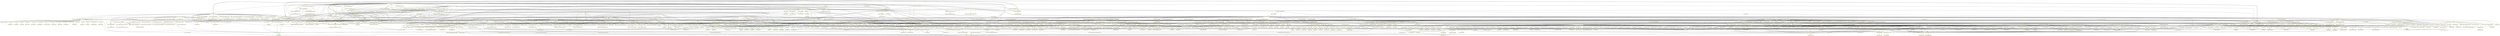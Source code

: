 digraph G {
  "INTF-IF_APS_IAM_BROLE_TEMPLATE" [shape=box,color=yellow];
  "INTF-/UI2/IF_FDM_SPACE" [shape=box,color=yellow,URL="./INTF_%23UI2%23IF_FDM_SPACE.html"];
  "INTF-/UI2/IF_FDM_PAGE" [shape=box,color=yellow,URL="./INTF_%23UI2%23IF_FDM_PAGE.html"];
  "INTF-/UI2/IF_FDM_PAGE_SECTION" [shape=box,color=yellow,URL="./INTF_%23UI2%23IF_FDM_PAGE_SECTION.html"];
  "INTF-/UI2/IF_FDM_PAGE_SECTION_ITEM" [shape=box,color=yellow,URL="./INTF_%23UI2%23IF_FDM_PAGE_SECTION_ITEM.html"];
  "DTEL-/UI2/PAGE_SECTION_ENTITY_ID" [shape=box,color=yellow,URL="./DTEL_%23UI2%23PAGE_SECTION_ENTITY_ID.html"];
  "DOMA-/UI2/FDM_ENTITY_ID" [shape=box,color=yellow,URL="./DOMA_%23UI2%23FDM_ENTITY_ID.html"];
  "DTEL-/UI2/PAGE_ENTITY_ID" [shape=box,color=yellow,URL="./DTEL_%23UI2%23PAGE_ENTITY_ID.html"];
  "DOMA-/UI2/PAGE_ENTITY_ID" [shape=box,color=yellow,URL="./DOMA_%23UI2%23PAGE_ENTITY_ID.html"];
  "DTEL-/UI2/PAGE_SECTION_ASSITEM_TYPE" [shape=box,color=yellow,URL="./DTEL_%23UI2%23PAGE_SECTION_ASSITEM_TYPE.html"];
  "DOMA-/UI2/PAGE_SECTION_ASSITEM_TYPE" [shape=box,color=yellow,URL="./DOMA_%23UI2%23PAGE_SECTION_ASSITEM_TYPE.html"];
  "DTEL-/UI2/PAGE_SECTION_ASSITEM_ID" [shape=box,color=yellow,URL="./DTEL_%23UI2%23PAGE_SECTION_ASSITEM_ID.html"];
  "DTEL-/UI2/PAGE_SECTION_ASSITEM_IDX" [shape=box,color=yellow,URL="./DTEL_%23UI2%23PAGE_SECTION_ASSITEM_IDX.html"];
  "DOMA-/UI2/PAGE_SECTION_ASSITEM_IDX" [shape=box,color=yellow,URL="./DOMA_%23UI2%23PAGE_SECTION_ASSITEM_IDX.html"];
  "DTEL-/UI2/PAGE_SECTION_IDX" [shape=box,color=yellow,URL="./DTEL_%23UI2%23PAGE_SECTION_IDX.html"];
  "DOMA-/UI2/PAGE_SECTION_IDX" [shape=box,color=yellow,URL="./DOMA_%23UI2%23PAGE_SECTION_IDX.html"];
  "DTEL-/UI2/PAGE_SECTION_TITLE" [shape=box,color=yellow,URL="./DTEL_%23UI2%23PAGE_SECTION_TITLE.html"];
  "DOMA-/UI2/PAGE_SECTION_TITLE" [shape=box,color=yellow,URL="./DOMA_%23UI2%23PAGE_SECTION_TITLE.html"];
  "DTEL-SPRAS" [shape=box,color=green,URL="./DTEL_SPRAS.html"];
  "DOMA-SPRAS" [shape=box,color=green,URL="./DOMA_SPRAS.html"];
  "DTEL-DEVCLASS" [shape=box,color=yellow,URL="./DTEL_DEVCLASS.html"];
  "DOMA-DEVCLASS" [shape=box,color=yellow,URL="./DOMA_DEVCLASS.html"];
  "DTEL-/UI2/PAGE_TRANSPORT_MODE" [shape=box,color=yellow,URL="./DTEL_%23UI2%23PAGE_TRANSPORT_MODE.html"];
  "DOMA-/UI2/PAGE_TRANSPORT_MODE" [shape=box,color=yellow,URL="./DOMA_%23UI2%23PAGE_TRANSPORT_MODE.html"];
  "DTEL-TROBJTYPE" [shape=box,color=yellow,URL="./DTEL_TROBJTYPE.html"];
  "DOMA-OBJECT" [shape=box,color=yellow,URL="./DOMA_OBJECT.html"];
  "DTEL-PGMID" [shape=box,color=yellow,URL="./DTEL_PGMID.html"];
  "DOMA-PGMID" [shape=box,color=yellow,URL="./DOMA_PGMID.html"];
  "TABL-TADIR" [shape=box,color=yellow,URL="./TABL_TADIR.html"];
  "DTEL-SCC_CFG" [shape=box,color=yellow,URL="./DTEL_SCC_CFG.html"];
  "DOMA-SCC_CONFIG_ID" [shape=box,color=yellow,URL="./DOMA_SCC_CONFIG_ID.html"];
  "DTEL-SCC_DATE" [shape=box,color=yellow,URL="./DTEL_SCC_DATE.html"];
  "DOMA-SCC_DATE" [shape=box,color=yellow,URL="./DOMA_SCC_DATE.html"];
  "DTEL-CREATIONDT" [shape=box,color=yellow,URL="./DTEL_CREATIONDT.html"];
  "DOMA-AS4DATE" [shape=box,color=yellow,URL="./DOMA_AS4DATE.html"];
  "DTEL-TRANSLTTXT" [shape=box,color=yellow,URL="./DTEL_TRANSLTTXT.html"];
  "DOMA-TRANSLTTXT" [shape=box,color=yellow,URL="./DOMA_TRANSLTTXT.html"];
  "DTEL-OBJDELFLAG" [shape=box,color=yellow,URL="./DTEL_OBJDELFLAG.html"];
  "DOMA-AS4FLAG" [shape=box,color=yellow,URL="./DOMA_AS4FLAG.html"];
  "DTEL-SAPRELEASE" [shape=box,color=yellow,URL="./DTEL_SAPRELEASE.html"];
  "DOMA-CHAR10" [shape=box,color=yellow,URL="./DOMA_CHAR10.html"];
  "DTEL-DLVUNIT" [shape=box,color=yellow,URL="./DTEL_DLVUNIT.html"];
  "DOMA-DLVUNIT" [shape=box,color=yellow,URL="./DOMA_DLVUNIT.html"];
  "DTEL-DETGT" [shape=box,color=yellow,URL="./DTEL_DETGT.html"];
  "DOMA-DETGT" [shape=box,color=yellow,URL="./DOMA_DETGT.html"];
  "DTEL-PAKNOCHECK" [shape=box,color=yellow,URL="./DTEL_PAKNOCHECK.html"];
  "DOMA-PAKNOCHECK" [shape=box,color=yellow,URL="./DOMA_PAKNOCHECK.html"];
  "DTEL-VERSIONID" [shape=box,color=yellow,URL="./DTEL_VERSIONID.html"];
  "DOMA-VERSIONID" [shape=box,color=yellow,URL="./DOMA_VERSIONID.html"];
  "DTEL-MASTERLANG" [shape=box,color=yellow,URL="./DTEL_MASTERLANG.html"];
  "DTEL-CPROJECT" [shape=box,color=yellow,URL="./DTEL_CPROJECT.html"];
  "DOMA-CPROJECT" [shape=box,color=yellow,URL="./DOMA_CPROJECT.html"];
  "DTEL-EDTFLAG" [shape=box,color=yellow,URL="./DTEL_EDTFLAG.html"];
  "DTEL-GENFLAG" [shape=box,color=yellow,URL="./DTEL_GENFLAG.html"];
  "DOMA-GENFLAG" [shape=box,color=yellow,URL="./DOMA_GENFLAG.html"];
  "DTEL-REPAIR" [shape=box,color=yellow,URL="./DTEL_REPAIR.html"];
  "DOMA-SYSDEP" [shape=box,color=yellow,URL="./DOMA_SYSDEP.html"];
  "DTEL-RESPONSIBL" [shape=box,color=yellow,URL="./DTEL_RESPONSIBL.html"];
  "DOMA-AS4USER" [shape=box,color=yellow,URL="./DOMA_AS4USER.html"];
  "DTEL-SRCSYSTEM" [shape=box,color=yellow,URL="./DTEL_SRCSYSTEM.html"];
  "DOMA-SYSNAME" [shape=box,color=yellow,URL="./DOMA_SYSNAME.html"];
  "DTEL-TRKORR_OLD" [shape=box,color=yellow,URL="./DTEL_TRKORR_OLD.html"];
  "DOMA-TRKORR_OLD" [shape=box,color=yellow,URL="./DOMA_TRKORR_OLD.html"];
  "DTEL-SOBJ_NAME" [shape=box,color=yellow,URL="./DTEL_SOBJ_NAME.html"];
  "DOMA-SOBJ_NAME" [shape=box,color=yellow,URL="./DOMA_SOBJ_NAME.html"];
  "TABL-/UI2/ADMIN_DATA_S" [shape=box,color=yellow,URL="./TABL_%23UI2%23ADMIN_DATA_S.html"];
  "DTEL-/UI2/ADMIN_MODIFIED_ON" [shape=box,color=yellow,URL="./DTEL_%23UI2%23ADMIN_MODIFIED_ON.html"];
  "DOMA-TZNTSTMPS" [shape=box,color=yellow,URL="./DOMA_TZNTSTMPS.html"];
  "DTEL-/UI2/ADMIN_MODIFIED_BY" [shape=box,color=yellow,URL="./DTEL_%23UI2%23ADMIN_MODIFIED_BY.html"];
  "DOMA-UNAME" [shape=box,color=yellow,URL="./DOMA_UNAME.html"];
  "DTEL-/UI2/ADMIN_CREATED_ON" [shape=box,color=yellow,URL="./DTEL_%23UI2%23ADMIN_CREATED_ON.html"];
  "DTEL-/UI2/ADMIN_CREATED_BY" [shape=box,color=yellow,URL="./DTEL_%23UI2%23ADMIN_CREATED_BY.html"];
  "DTEL-TRKORR" [shape=box,color=yellow,URL="./DTEL_TRKORR.html"];
  "DOMA-TRKORR" [shape=box,color=yellow,URL="./DOMA_TRKORR.html"];
  "TTYP-ABAP_SORTORDER_TAB" [shape=box,color=green,URL="./TTYP_ABAP_SORTORDER_TAB.html"];
  "TABL-ABAP_SORTORDER" [shape=box,color=green,URL="./TABL_ABAP_SORTORDER.html"];
  "DTEL-/UI2/PAGE_TITLE_" [shape=box,color=yellow,URL="./DTEL_%23UI2%23PAGE_TITLE_.html"];
  "DOMA-/UI2/PAGE_TITLE_" [shape=box,color=yellow,URL="./DOMA_%23UI2%23PAGE_TITLE_.html"];
  "DTEL-/UI2/PAGE_DESCRIPTION" [shape=box,color=yellow,URL="./DTEL_%23UI2%23PAGE_DESCRIPTION.html"];
  "DOMA-/UI2/PAGE_DESCRIPTION" [shape=box,color=yellow,URL="./DOMA_%23UI2%23PAGE_DESCRIPTION.html"];
  "DTEL-/UI2/SPACE_TRANSPORT_MODE" [shape=box,color=yellow,URL="./DTEL_%23UI2%23SPACE_TRANSPORT_MODE.html"];
  "DOMA-/UI2/SPACE_TRANSPORT_MODE" [shape=box,color=yellow,URL="./DOMA_%23UI2%23SPACE_TRANSPORT_MODE.html"];
  "DTEL-/UI2/SPACE_PAGE_ASSIGNMENT_IDX" [shape=box,color=yellow,URL="./DTEL_%23UI2%23SPACE_PAGE_ASSIGNMENT_IDX.html"];
  "DOMA-/UI2/SPACE_PAGE_ASSIGNMENT_IDX" [shape=box,color=yellow,URL="./DOMA_%23UI2%23SPACE_PAGE_ASSIGNMENT_IDX.html"];
  "DTEL-/UI2/SPACE_PAGE_ASS_HIDDEN" [shape=box,color=yellow,URL="./DTEL_%23UI2%23SPACE_PAGE_ASS_HIDDEN.html"];
  "DOMA-/UI2/SPACE_PAGE_ASS_HIDDEN" [shape=box,color=yellow,URL="./DOMA_%23UI2%23SPACE_PAGE_ASS_HIDDEN.html"];
  "DTEL-/UI2/SPACE_SORT_PRIORITY" [shape=box,color=yellow,URL="./DTEL_%23UI2%23SPACE_SORT_PRIORITY.html"];
  "DTEL-/UI2/BASE_SPACE_ENTITY_ID" [shape=box,color=yellow,URL="./DTEL_%23UI2%23BASE_SPACE_ENTITY_ID.html"];
  "DOMA-/UI2/SPACE_ENTITY_ID" [shape=box,color=yellow,URL="./DOMA_%23UI2%23SPACE_ENTITY_ID.html"];
  "DTEL-/UI2/SPACE_TITLE" [shape=box,color=yellow,URL="./DTEL_%23UI2%23SPACE_TITLE.html"];
  "DOMA-/UI2/SPACE_TITLE" [shape=box,color=yellow,URL="./DOMA_%23UI2%23SPACE_TITLE.html"];
  "DTEL-/UI2/SPACE_ENTITY_ID" [shape=box,color=yellow,URL="./DTEL_%23UI2%23SPACE_ENTITY_ID.html"];
  "DTEL-/UI2/SPACE_DESCRIPTION" [shape=box,color=yellow,URL="./DTEL_%23UI2%23SPACE_DESCRIPTION.html"];
  "DOMA-/UI2/SPACE_DESCRIPTION" [shape=box,color=yellow,URL="./DOMA_%23UI2%23SPACE_DESCRIPTION.html"];
  "INTF-IF_APS_IAM_BROLE" [shape=box,color=yellow,URL="./INTF_IF_APS_IAM_BROLE.html"];
  "INTF-IF_APS_IAM_SYNC_USER_AUTH" [shape=box,color=yellow,URL="./INTF_IF_APS_IAM_SYNC_USER_AUTH.html"];
  "TTYP-BAPIRETTAB" [shape=box,color=green,URL="./TTYP_BAPIRETTAB.html"];
  "TABL-BAPIRET2" [shape=box,color=green,URL="./TABL_BAPIRET2.html"];
  "DTEL-BAPILOGSYS" [shape=box,color=green,URL="./DTEL_BAPILOGSYS.html"];
  "DOMA-LOGSYS" [shape=box,color=yellow,URL="./DOMA_LOGSYS.html"];
  "DTEL-BAPI_FLD" [shape=box,color=green,URL="./DTEL_BAPI_FLD.html"];
  "DOMA-FDNAME" [shape=box,color=yellow,URL="./DOMA_FDNAME.html"];
  "DTEL-BAPI_LINE" [shape=box,color=green,URL="./DTEL_BAPI_LINE.html"];
  "DOMA-INT4" [shape=box,color=yellow,URL="./DOMA_INT4.html"];
  "DTEL-BAPI_PARAM" [shape=box,color=green,URL="./DTEL_BAPI_PARAM.html"];
  "DOMA-SWC_ELEM" [shape=box,color=yellow,URL="./DOMA_SWC_ELEM.html"];
  "DTEL-SYMSGV" [shape=box,color=green,URL="./DTEL_SYMSGV.html"];
  "DOMA-SYCHAR50" [shape=box,color=yellow,URL="./DOMA_SYCHAR50.html"];
  "DTEL-BALMNR" [shape=box,color=green,URL="./DTEL_BALMNR.html"];
  "DOMA-BALMNR" [shape=box,color=yellow,URL="./DOMA_BALMNR.html"];
  "DTEL-BALOGNR" [shape=box,color=green,URL="./DTEL_BALOGNR.html"];
  "DOMA-BALOGNR" [shape=box,color=yellow,URL="./DOMA_BALOGNR.html"];
  "DTEL-BAPI_MSG" [shape=box,color=green,URL="./DTEL_BAPI_MSG.html"];
  "DOMA-TEXT220" [shape=box,color=yellow,URL="./DOMA_TEXT220.html"];
  "DTEL-SYMSGNO" [shape=box,color=green,URL="./DTEL_SYMSGNO.html"];
  "DOMA-SYMSGNO" [shape=box,color=yellow,URL="./DOMA_SYMSGNO.html"];
  "DTEL-SYMSGID" [shape=box,color=green,URL="./DTEL_SYMSGID.html"];
  "DOMA-ARBGB" [shape=box,color=yellow,URL="./DOMA_ARBGB.html"];
  "DTEL-BAPI_MTYPE" [shape=box,color=green,URL="./DTEL_BAPI_MTYPE.html"];
  "DOMA-SYCHAR01" [shape=box,color=yellow,URL="./DOMA_SYCHAR01.html"];
  "TTYP-SUID_TT_NODE_ROOT" [shape=box,color=yellow,URL="./TTYP_SUID_TT_NODE_ROOT.html"];
  "TABL-SUID_ST_NODE_ROOT" [shape=box,color=yellow,URL="./TABL_SUID_ST_NODE_ROOT.html"];
  "DTEL-SUID_GUID" [shape=box,color=yellow,URL="./DTEL_SUID_GUID.html"];
  "DOMA-SYSUUID" [shape=box,color=yellow,URL="./DOMA_SYSUUID.html"];
  "DTEL-SUID_IDREF" [shape=box,color=yellow,URL="./DTEL_SUID_IDREF.html"];
  "INTF-IF_IDENTITY" [shape=box,color=yellow,URL="./INTF_IF_IDENTITY.html"];
  "INTF-IF_IDENTITY_PERSON" [shape=box,color=yellow,URL="./INTF_IF_IDENTITY_PERSON.html"];
  "INTF-IF_SUID_NOTIFICATION_HANDLER" [shape=box,color=yellow,URL="./INTF_IF_SUID_NOTIFICATION_HANDLER.html"];
  "DTEL-SUID_CHANGE_MODE" [shape=box,color=yellow,URL="./DTEL_SUID_CHANGE_MODE.html"];
  "DOMA-SUID_CHANGE_MODE" [shape=box,color=yellow,URL="./DOMA_SUID_CHANGE_MODE.html"];
  "DTEL-SUID_NODE_KEY_HANDLE" [shape=box,color=yellow,URL="./DTEL_SUID_NODE_KEY_HANDLE.html"];
  "DTEL-SUID_NODE_KEY" [shape=box,color=yellow,URL="./DTEL_SUID_NODE_KEY.html"];
  "DTEL-SUID_NODE_NAME" [shape=box,color=yellow,URL="./DTEL_SUID_NODE_NAME.html"];
  "DOMA-AS4TAB" [shape=box,color=yellow,URL="./DOMA_AS4TAB.html"];
  "DTEL-XUBNAME" [shape=box,color=yellow,URL="./DTEL_XUBNAME.html"];
  "DOMA-XUBNAME" [shape=box,color=yellow,URL="./DOMA_XUBNAME.html"];
  "INTF-IF_SUID_MSG_BUFFER" [shape=box,color=yellow,URL="./INTF_IF_SUID_MSG_BUFFER.html"];
  "DTEL-SYMSGTY" [shape=box,color=green,URL="./DTEL_SYMSGTY.html"];
  "DTEL-SUID_NODE_FIELD" [shape=box,color=yellow,URL="./DTEL_SUID_NODE_FIELD.html"];
  "DTEL-CHAR01" [shape=box,color=yellow,URL="./DTEL_CHAR01.html"];
  "DOMA-CHAR1" [shape=box,color=green,URL="./DOMA_CHAR1.html"];
  "TABL-BUP_S_COMMDATA_READ_API" [shape=box,color=yellow,URL="./TABL_BUP_S_COMMDATA_READ_API.html"];
  "DTEL-ADDR_READ_COMMUNICATION_TYPE" [shape=box,color=yellow,URL="./DTEL_ADDR_READ_COMMUNICATION_TYPE.html"];
  "DOMA-XFELD" [shape=box,color=yellow,URL="./DOMA_XFELD.html"];
  "TTYP-ADDRT_CREATED_ID" [shape=box,color=yellow,URL="./TTYP_ADDRT_CREATED_ID.html"];
  "TABL-ADDRS_CREATED_ID" [shape=box,color=yellow,URL="./TABL_ADDRS_CREATED_ID.html"];
  "DTEL-ADDR_NODE_ID" [shape=box,color=yellow,URL="./DTEL_ADDR_NODE_ID.html"];
  "DOMA-ADDR_NODE_ID" [shape=box,color=yellow,URL="./DOMA_ADDR_NODE_ID.html"];
  "TABL-BUP_S_CURRENT_STATE_COMMDATA" [shape=box,color=yellow,URL="./TABL_BUP_S_CURRENT_STATE_COMMDATA.html"];
  "DTEL-ADDR_CURRENT_STATE" [shape=box,color=yellow,URL="./DTEL_ADDR_CURRENT_STATE.html"];
  "DOMA-ADDR_CURRENT_STATE" [shape=box,color=yellow,URL="./DOMA_ADDR_CURRENT_STATE.html"];
  "TTYP-ADDRT_PAGER_NUMBER" [shape=box,color=yellow,URL="./TTYP_ADDRT_PAGER_NUMBER.html"];
  "TABL-ADDRS_PAGER_NUMBER" [shape=box,color=yellow,URL="./TABL_ADDRS_PAGER_NUMBER.html"];
  "DTEL-AD_OP_CODE" [shape=box,color=yellow,URL="./DTEL_AD_OP_CODE.html"];
  "DOMA-AD_OP_CODE" [shape=box,color=yellow,URL="./DOMA_AD_OP_CODE.html"];
  "TTYP-ADDRT_COMMUNICATION_DATA_USAGE" [shape=box,color=yellow,URL="./TTYP_ADDRT_COMMUNICATION_DATA_USAGE.html"];
  "TABL-ADDRS_COMMUNICATION_DATA_USAGE" [shape=box,color=yellow,URL="./TABL_ADDRS_COMMUNICATION_DATA_USAGE.html"];
  "DTEL-AD_CDEFUSE" [shape=box,color=yellow,URL="./DTEL_AD_CDEFUSE.html"];
  "DTEL-AD_VALFROM" [shape=box,color=yellow,URL="./DTEL_AD_VALFROM.html"];
  "DOMA-TIMESTMP" [shape=box,color=yellow,URL="./DOMA_TIMESTMP.html"];
  "DTEL-AD_VALTO" [shape=box,color=yellow,URL="./DTEL_AD_VALTO.html"];
  "DOMA-TIMESTAMP" [shape=box,color=yellow,URL="./DOMA_TIMESTAMP.html"];
  "DTEL-AD_CUSAGE" [shape=box,color=yellow,URL="./DTEL_AD_CUSAGE.html"];
  "DOMA-AD_CUSAGE" [shape=box,color=yellow,URL="./DOMA_AD_CUSAGE.html"];
  "TTYP-ADDRT_COMMUNICATION_DATA_NOTE" [shape=box,color=yellow,URL="./TTYP_ADDRT_COMMUNICATION_DATA_NOTE.html"];
  "TABL-ADDRS_COMMUNICATION_DATA_NOTE" [shape=box,color=yellow,URL="./TABL_ADDRS_COMMUNICATION_DATA_NOTE.html"];
  "DTEL-AD_REMARK2" [shape=box,color=yellow,URL="./DTEL_AD_REMARK2.html"];
  "DOMA-TEXT50" [shape=box,color=yellow,URL="./DOMA_TEXT50.html"];
  "TTYP-ADDRT_CHANGED_FIELDS" [shape=box,color=yellow,URL="./TTYP_ADDRT_CHANGED_FIELDS.html"];
  "DTEL-ADDR_FIELDNAME" [shape=box,color=yellow,URL="./DTEL_ADDR_FIELDNAME.html"];
  "DOMA-ADDR_FIELDNAME" [shape=box,color=yellow,URL="./DOMA_ADDR_FIELDNAME.html"];
  "DTEL-AD_PAGNRCL" [shape=box,color=yellow,URL="./DTEL_AD_PAGNRCL.html"];
  "DOMA-CHAR30" [shape=box,color=green,URL="./DOMA_CHAR30.html"];
  "DTEL-AD_PGNRLNG" [shape=box,color=yellow,URL="./DTEL_AD_PGNRLNG.html"];
  "DTEL-AD_PAGNMBR" [shape=box,color=yellow,URL="./DTEL_AD_PAGNMBR.html"];
  "DOMA-TEXT30" [shape=box,color=yellow,URL="./DOMA_TEXT30.html"];
  "DTEL-AD_PAGSERV" [shape=box,color=yellow,URL="./DTEL_AD_PAGSERV.html"];
  "DOMA-CHAR4" [shape=box,color=yellow,URL="./DOMA_CHAR4.html"];
  "DTEL-AD_FLNOUSE" [shape=box,color=yellow,URL="./DTEL_AD_FLNOUSE.html"];
  "DTEL-AD_COMCTRY" [shape=box,color=yellow,URL="./DTEL_AD_COMCTRY.html"];
  "DOMA-LAND1" [shape=box,color=yellow,URL="./DOMA_LAND1.html"];
  "TTYP-ADDRT_SSF_ADDRESS" [shape=box,color=yellow,URL="./TTYP_ADDRT_SSF_ADDRESS.html"];
  "TABL-ADDRS_SSF_ADDRESS" [shape=box,color=yellow,URL="./TABL_ADDRS_SSF_ADDRESS.html"];
  "DTEL-AD_SSFID" [shape=box,color=yellow,URL="./DTEL_AD_SSFID.html"];
  "DOMA-AD_SSFID" [shape=box,color=yellow,URL="./DOMA_AD_SSFID.html"];
  "DTEL-CHAR1" [shape=box,color=yellow,URL="./DTEL_CHAR1.html"];
  "DTEL-SSFPROF" [shape=box,color=yellow,URL="./DTEL_SSFPROF.html"];
  "DOMA-TEXT132" [shape=box,color=yellow,URL="./DOMA_TEXT132.html"];
  "DTEL-SSFNS" [shape=box,color=yellow,URL="./DTEL_SSFNS.html"];
  "DOMA-SSFNSD" [shape=box,color=yellow,URL="./DOMA_SSFNSD.html"];
  "DTEL-AD_SSFSCR" [shape=box,color=yellow,URL="./DTEL_AD_SSFSCR.html"];
  "DOMA-AD_SSFSCR" [shape=box,color=yellow,URL="./DOMA_AD_SSFSCR.html"];
  "DTEL-RFCDEST" [shape=box,color=green,URL="./DTEL_RFCDEST.html"];
  "DOMA-RFCDEST" [shape=box,color=yellow,URL="./DOMA_RFCDEST.html"];
  "TTYP-ADDRT_PRINTER" [shape=box,color=yellow,URL="./TTYP_ADDRT_PRINTER.html"];
  "TABL-ADDRS_PRINTER" [shape=box,color=yellow,URL="./TABL_ADDRS_PRINTER.html"];
  "DTEL-RSPOPNAME" [shape=box,color=yellow,URL="./DTEL_RSPOPNAME.html"];
  "DOMA-RSPOPNAME" [shape=box,color=yellow,URL="./DOMA_RSPOPNAME.html"];
  "TTYP-ADDRT_X400_ADDRESS" [shape=box,color=yellow,URL="./TTYP_ADDRT_X400_ADDRESS.html"];
  "TABL-ADDRS_X400_ADDRESS" [shape=box,color=yellow,URL="./TABL_ADDRS_X400_ADDRESS.html"];
  "DTEL-AD_TNEF8" [shape=box,color=yellow,URL="./DTEL_AD_TNEF8.html"];
  "DTEL-AD_TENCODE" [shape=box,color=yellow,URL="./DTEL_AD_TENCODE.html"];
  "DOMA-AD_TENCODE" [shape=box,color=yellow,URL="./DOMA_AD_TENCODE.html"];
  "DTEL-AD_X4DDAV4" [shape=box,color=yellow,URL="./DTEL_AD_X4DDAV4.html"];
  "DOMA-TEXT128" [shape=box,color=yellow,URL="./DOMA_TEXT128.html"];
  "DTEL-AD_X4DDAT4" [shape=box,color=yellow,URL="./DTEL_AD_X4DDAT4.html"];
  "DOMA-TEXT8" [shape=box,color=yellow,URL="./DOMA_TEXT8.html"];
  "DTEL-AD_X4DDAV3" [shape=box,color=yellow,URL="./DTEL_AD_X4DDAV3.html"];
  "DTEL-AD_X4DDAT3" [shape=box,color=yellow,URL="./DTEL_AD_X4DDAT3.html"];
  "DTEL-AD_X4DDAV2" [shape=box,color=yellow,URL="./DTEL_AD_X4DDAV2.html"];
  "DTEL-AD_X4DDAT2" [shape=box,color=yellow,URL="./DTEL_AD_X4DDAT2.html"];
  "DTEL-AD_X4DDAV1" [shape=box,color=yellow,URL="./DTEL_AD_X4DDAV1.html"];
  "DTEL-AD_X4DDAT1" [shape=box,color=yellow,URL="./DTEL_AD_X4DDAT1.html"];
  "DTEL-AD_X4UANID" [shape=box,color=yellow,URL="./DTEL_AD_X4UANID.html"];
  "DOMA-CHAR32" [shape=box,color=yellow,URL="./DOMA_CHAR32.html"];
  "DTEL-AD_X4TRMTP" [shape=box,color=yellow,URL="./DTEL_AD_X4TRMTP.html"];
  "DTEL-AD_X4TRMID" [shape=box,color=yellow,URL="./DTEL_AD_X4TRMID.html"];
  "DOMA-CHAR24" [shape=box,color=yellow,URL="./DOMA_CHAR24.html"];
  "DTEL-AD_X4X121" [shape=box,color=yellow,URL="./DTEL_AD_X4X121.html"];
  "DOMA-CHAR15" [shape=box,color=yellow,URL="./DOMA_CHAR15.html"];
  "DTEL-AD_X4GENER" [shape=box,color=yellow,URL="./DTEL_AD_X4GENER.html"];
  "DOMA-CHAR3" [shape=box,color=yellow,URL="./DOMA_CHAR3.html"];
  "DTEL-AD_X4INI" [shape=box,color=yellow,URL="./DTEL_AD_X4INI.html"];
  "DOMA-CHAR5" [shape=box,color=yellow,URL="./DOMA_CHAR5.html"];
  "DTEL-AD_X4FNAME" [shape=box,color=yellow,URL="./DTEL_AD_X4FNAME.html"];
  "DOMA-CHAR16" [shape=box,color=yellow,URL="./DOMA_CHAR16.html"];
  "DTEL-AD_X4LNAME" [shape=box,color=yellow,URL="./DTEL_AD_X4LNAME.html"];
  "DOMA-CHAR40" [shape=box,color=yellow,URL="./DOMA_CHAR40.html"];
  "DTEL-AD_X4ORG4" [shape=box,color=yellow,URL="./DTEL_AD_X4ORG4.html"];
  "DTEL-AD_X4ORG3" [shape=box,color=yellow,URL="./DTEL_AD_X4ORG3.html"];
  "DTEL-AD_X4ORG2" [shape=box,color=yellow,URL="./DTEL_AD_X4ORG2.html"];
  "DTEL-AD_X4ORG1" [shape=box,color=yellow,URL="./DTEL_AD_X4ORG1.html"];
  "DTEL-AD_X4ORG" [shape=box,color=yellow,URL="./DTEL_AD_X4ORG.html"];
  "DOMA-CHAR64" [shape=box,color=yellow,URL="./DOMA_CHAR64.html"];
  "DTEL-AD_X4PRIVD" [shape=box,color=yellow,URL="./DTEL_AD_X4PRIVD.html"];
  "DTEL-AD_X4ADMIN" [shape=box,color=yellow,URL="./DTEL_AD_X4ADMIN.html"];
  "DTEL-AD_X4CNTRY" [shape=box,color=yellow,URL="./DTEL_AD_X4CNTRY.html"];
  "TTYP-ADDRT_REMOTE_MAIL_ADDRESS" [shape=box,color=yellow,URL="./TTYP_ADDRT_REMOTE_MAIL_ADDRESS.html"];
  "TABL-ADDRS_REMOTE_MAIL_ADDRESS" [shape=box,color=yellow,URL="./TABL_ADDRS_REMOTE_MAIL_ADDRESS.html"];
  "DTEL-AD_UNAME" [shape=box,color=yellow,URL="./DTEL_AD_UNAME.html"];
  "DOMA-CHAR12" [shape=box,color=yellow,URL="./DOMA_CHAR12.html"];
  "DTEL-AD_UMAND" [shape=box,color=yellow,URL="./DTEL_AD_UMAND.html"];
  "DTEL-AD_RCVRTYP" [shape=box,color=yellow,URL="./DTEL_AD_RCVRTYP.html"];
  "DTEL-AD_SYMBDST" [shape=box,color=yellow,URL="./DTEL_AD_SYMBDST.html"];
  "TTYP-ADDRT_TELETEX_NUMBER" [shape=box,color=yellow,URL="./TTYP_ADDRT_TELETEX_NUMBER.html"];
  "TABL-ADDRS_TELETEX_NUMBER" [shape=box,color=yellow,URL="./TABL_ADDRS_TELETEX_NUMBER.html"];
  "DTEL-AD_TTXNMBR" [shape=box,color=yellow,URL="./DTEL_AD_TTXNMBR.html"];
  "TTYP-ADDRT_TELEX_NUMBER" [shape=box,color=yellow,URL="./TTYP_ADDRT_TELEX_NUMBER.html"];
  "TABL-ADDRS_TELEX_NUMBER" [shape=box,color=yellow,URL="./TABL_ADDRS_TELEX_NUMBER.html"];
  "DTEL-AD_TLXNMBR" [shape=box,color=yellow,URL="./DTEL_AD_TLXNMBR.html"];
  "TTYP-ADDRT_WEB_ADDRESS" [shape=box,color=yellow,URL="./TTYP_ADDRT_WEB_ADDRESS.html"];
  "TABL-ADDRS_WEB_ADDRESS" [shape=box,color=yellow,URL="./TABL_ADDRS_WEB_ADDRESS.html"];
  "DTEL-AD_URI" [shape=box,color=yellow,URL="./DTEL_AD_URI.html"];
  "DOMA-AD_URI" [shape=box,color=yellow,URL="./DOMA_AD_URI.html"];
  "DTEL-AD_URISCR" [shape=box,color=yellow,URL="./DTEL_AD_URISCR.html"];
  "DOMA-AD_URISCR" [shape=box,color=yellow,URL="./DOMA_AD_URISCR.html"];
  "DTEL-AD_URITYPE" [shape=box,color=yellow,URL="./DTEL_AD_URITYPE.html"];
  "DOMA-AD_URITYPE" [shape=box,color=yellow,URL="./DOMA_AD_URITYPE.html"];
  "TTYP-ADDRT_EMAIL_ADDRESS" [shape=box,color=yellow,URL="./TTYP_ADDRT_EMAIL_ADDRESS.html"];
  "TABL-ADDRS_EMAIL_ADDRESS" [shape=box,color=yellow,URL="./TABL_ADDRS_EMAIL_ADDRESS.html"];
  "DTEL-AD_TNEF6" [shape=box,color=yellow,URL="./DTEL_AD_TNEF6.html"];
  "DTEL-AD_ENCODE" [shape=box,color=yellow,URL="./DTEL_AD_ENCODE.html"];
  "DOMA-AD_ENCODE" [shape=box,color=yellow,URL="./DOMA_AD_ENCODE.html"];
  "DTEL-AD_SMTPAD2" [shape=box,color=yellow,URL="./DTEL_AD_SMTPAD2.html"];
  "DOMA-CHAR20" [shape=box,color=yellow,URL="./DOMA_CHAR20.html"];
  "DTEL-AD_SMTPADR" [shape=box,color=yellow,URL="./DTEL_AD_SMTPADR.html"];
  "DOMA-AD_SMTPADR" [shape=box,color=yellow,URL="./DOMA_AD_SMTPADR.html"];
  "TTYP-ADDRT_FACSIMILE_NUMBER" [shape=box,color=yellow,URL="./TTYP_ADDRT_FACSIMILE_NUMBER.html"];
  "TABL-ADDRS_FACSIMILE_NUMBER" [shape=box,color=yellow,URL="./TABL_ADDRS_FACSIMILE_NUMBER.html"];
  "DTEL-AD_FXGRP" [shape=box,color=yellow,URL="./DTEL_AD_FXGRP.html"];
  "DOMA-AD_FXGRP" [shape=box,color=yellow,URL="./DOMA_AD_FXGRP.html"];
  "DTEL-AD_FAXNRCL" [shape=box,color=yellow,URL="./DTEL_AD_FAXNRCL.html"];
  "DTEL-AD_FXNRLNG" [shape=box,color=yellow,URL="./DTEL_AD_FXNRLNG.html"];
  "DTEL-AD_FXXTNS" [shape=box,color=yellow,URL="./DTEL_AD_FXXTNS.html"];
  "DTEL-AD_FXNMBR" [shape=box,color=yellow,URL="./DTEL_AD_FXNMBR.html"];
  "TTYP-ADDRT_TELEPHONE_NUMBER" [shape=box,color=yellow,URL="./TTYP_ADDRT_TELEPHONE_NUMBER.html"];
  "TABL-ADDRS_TELEPHONE_NUMBER" [shape=box,color=yellow,URL="./TABL_ADDRS_TELEPHONE_NUMBER.html"];
  "DTEL-AD_MOBILE" [shape=box,color=yellow,URL="./DTEL_AD_MOBILE.html"];
  "DOMA-AD_MOBILE" [shape=box,color=yellow,URL="./DOMA_AD_MOBILE.html"];
  "DTEL-AD_FLGSMS" [shape=box,color=yellow,URL="./DTEL_AD_FLGSMS.html"];
  "DOMA-AD_FLGSMS" [shape=box,color=yellow,URL="./DOMA_AD_FLGSMS.html"];
  "DTEL-AD_TELNRCL" [shape=box,color=yellow,URL="./DTEL_AD_TELNRCL.html"];
  "DTEL-AD_TELNRLG" [shape=box,color=yellow,URL="./DTEL_AD_TELNRLG.html"];
  "DTEL-AD_TLXTNS" [shape=box,color=yellow,URL="./DTEL_AD_TLXTNS.html"];
  "DTEL-AD_TLNMBR" [shape=box,color=yellow,URL="./DTEL_AD_TLNMBR.html"];
  "TTYP-SUID_TT_FIELDS" [shape=box,color=yellow,URL="./TTYP_SUID_TT_FIELDS.html"];
  "TABL-SUID_ST_NODE_WORKPLACE" [shape=box,color=yellow,URL="./TABL_SUID_ST_NODE_WORKPLACE.html"];
  "DTEL-AD_COMM" [shape=box,color=yellow,URL="./DTEL_AD_COMM.html"];
  "DOMA-AD_COMM" [shape=box,color=yellow,URL="./DOMA_AD_COMM.html"];
  "DTEL-AD_IH_MAIL" [shape=box,color=yellow,URL="./DTEL_AD_IH_MAIL.html"];
  "DOMA-TEXT10" [shape=box,color=yellow,URL="./DOMA_TEXT10.html"];
  "DTEL-AD_ID_CODE" [shape=box,color=yellow,URL="./DTEL_AD_ID_CODE.html"];
  "DTEL-AD_ROOMNUM" [shape=box,color=yellow,URL="./DTEL_AD_ROOMNUM.html"];
  "DTEL-AD_FLOOR" [shape=box,color=yellow,URL="./DTEL_AD_FLOOR.html"];
  "DTEL-AD_BLDNG_P" [shape=box,color=yellow,URL="./DTEL_AD_BLDNG_P.html"];
  "DTEL-AD_FNCTN" [shape=box,color=yellow,URL="./DTEL_AD_FNCTN.html"];
  "DOMA-TEXT40" [shape=box,color=green,URL="./DOMA_TEXT40.html"];
  "DTEL-AD_DPRTMNT" [shape=box,color=yellow,URL="./DTEL_AD_DPRTMNT.html"];
  "TABL-SUID_ST_NODE_PERSON_NAME" [shape=box,color=yellow,URL="./TABL_SUID_ST_NODE_PERSON_NAME.html"];
  "DTEL-AD_SORT2" [shape=box,color=yellow,URL="./DTEL_AD_SORT2.html"];
  "DTEL-AD_SORT1" [shape=box,color=yellow,URL="./DTEL_AD_SORT1.html"];
  "DTEL-AD_NAMCTRY" [shape=box,color=yellow,URL="./DTEL_AD_NAMCTRY.html"];
  "DTEL-AD_FORMAT" [shape=box,color=yellow,URL="./DTEL_AD_FORMAT.html"];
  "DOMA-AD_NAMFORM" [shape=box,color=yellow,URL="./DOMA_AD_NAMFORM.html"];
  "DTEL-AD_INITS" [shape=box,color=yellow,URL="./DTEL_AD_INITS.html"];
  "DTEL-AD_NICKNAM" [shape=box,color=yellow,URL="./DTEL_AD_NICKNAM.html"];
  "DTEL-AD_TITLES" [shape=box,color=yellow,URL="./DTEL_AD_TITLES.html"];
  "DOMA-AD_TITLES" [shape=box,color=yellow,URL="./DOMA_AD_TITLES.html"];
  "DTEL-AD_PREFIX2" [shape=box,color=yellow,URL="./DTEL_AD_PREFIX2.html"];
  "DOMA-AD_PREFIX" [shape=box,color=yellow,URL="./DOMA_AD_PREFIX.html"];
  "DTEL-AD_PREFIX" [shape=box,color=yellow,URL="./DTEL_AD_PREFIX.html"];
  "DTEL-AD_TITLE2" [shape=box,color=yellow,URL="./DTEL_AD_TITLE2.html"];
  "DOMA-AD_TITLE1" [shape=box,color=yellow,URL="./DOMA_AD_TITLE1.html"];
  "DTEL-AD_TITLE1" [shape=box,color=yellow,URL="./DTEL_AD_TITLE1.html"];
  "DTEL-AD_NAMTEXT" [shape=box,color=yellow,URL="./DTEL_AD_NAMTEXT.html"];
  "DOMA-TEXT80" [shape=box,color=yellow,URL="./DOMA_TEXT80.html"];
  "DTEL-AD_NAMLAS2" [shape=box,color=yellow,URL="./DTEL_AD_NAMLAS2.html"];
  "DTEL-AD_NAMEMID" [shape=box,color=yellow,URL="./DTEL_AD_NAMEMID.html"];
  "DTEL-AD_NAME2_P" [shape=box,color=yellow,URL="./DTEL_AD_NAME2_P.html"];
  "DTEL-AD_NAMELAS" [shape=box,color=yellow,URL="./DTEL_AD_NAMELAS.html"];
  "DTEL-AD_NAMEFIR" [shape=box,color=yellow,URL="./DTEL_AD_NAMEFIR.html"];
  "DTEL-AD_TITLE" [shape=box,color=green,URL="./DTEL_AD_TITLE.html"];
  "DOMA-AD_TITLE" [shape=box,color=yellow,URL="./DOMA_AD_TITLE.html"];
  "DTEL-AD_PERSNUM" [shape=box,color=yellow,URL="./DTEL_AD_PERSNUM.html"];
  "DOMA-AD_PERSNUM" [shape=box,color=yellow,URL="./DOMA_AD_PERSNUM.html"];
  "TABL-SUID_ST_NODE_PERSON" [shape=box,color=yellow,URL="./TABL_SUID_ST_NODE_PERSON.html"];
  "DTEL-BU_PARTNER_GUID" [shape=box,color=yellow,URL="./DTEL_BU_PARTNER_GUID.html"];
  "TABL-SUID_ST_NODE_ORGANIZATION_NAME" [shape=box,color=yellow,URL="./TABL_SUID_ST_NODE_ORGANIZATION_NAME.html"];
  "DTEL-AD_NAME4" [shape=box,color=yellow,URL="./DTEL_AD_NAME4.html"];
  "DTEL-AD_NAME3" [shape=box,color=yellow,URL="./DTEL_AD_NAME3.html"];
  "DTEL-AD_NAME2" [shape=box,color=yellow,URL="./DTEL_AD_NAME2.html"];
  "DTEL-AD_NAME1" [shape=box,color=yellow,URL="./DTEL_AD_NAME1.html"];
  "TABL-SUID_ST_NODE_LOCATION" [shape=box,color=yellow,URL="./TABL_SUID_ST_NODE_LOCATION.html"];
  "DTEL-AD_TOWNSHIP" [shape=box,color=yellow,URL="./DTEL_AD_TOWNSHIP.html"];
  "DTEL-AD_COUNTY" [shape=box,color=yellow,URL="./DTEL_AD_COUNTY.html"];
  "DTEL-AD_DELIVERY_SERVICE_NUMBER" [shape=box,color=yellow,URL="./DTEL_AD_DELIVERY_SERVICE_NUMBER.html"];
  "DTEL-AD_DELIVERY_SERVICE_TYPE" [shape=box,color=yellow,URL="./DTEL_AD_DELIVERY_SERVICE_TYPE.html"];
  "DOMA-AD_DELIVERY_SERVICE_TYPE" [shape=box,color=yellow,URL="./DOMA_AD_DELIVERY_SERVICE_TYPE.html"];
  "DTEL-AD_PO_BOX_LBY" [shape=box,color=yellow,URL="./DTEL_AD_PO_BOX_LBY.html"];
  "DTEL-AD_REMARK1" [shape=box,color=yellow,URL="./DTEL_AD_REMARK1.html"];
  "DTEL-AD_TXJCD" [shape=box,color=yellow,URL="./DTEL_AD_TXJCD.html"];
  "DOMA-AD_TXJCD" [shape=box,color=yellow,URL="./DOMA_AD_TXJCD.html"];
  "DTEL-AD_TZONE" [shape=box,color=yellow,URL="./DTEL_AD_TZONE.html"];
  "DOMA-TZNZONE" [shape=box,color=yellow,URL="./DOMA_TZNZONE.html"];
  "DTEL-REGIO" [shape=box,color=green,URL="./DTEL_REGIO.html"];
  "DOMA-REGIO" [shape=box,color=yellow,URL="./DOMA_REGIO.html"];
  "DTEL-LAND1" [shape=box,color=green,URL="./DTEL_LAND1.html"];
  "DTEL-AD_BLDNG" [shape=box,color=yellow,URL="./DTEL_AD_BLDNG.html"];
  "DOMA-TEXT20" [shape=box,color=yellow,URL="./DOMA_TEXT20.html"];
  "DTEL-AD_LCTN" [shape=box,color=yellow,URL="./DTEL_AD_LCTN.html"];
  "DTEL-AD_STRSPP3" [shape=box,color=yellow,URL="./DTEL_AD_STRSPP3.html"];
  "DTEL-AD_STRSPP2" [shape=box,color=yellow,URL="./DTEL_AD_STRSPP2.html"];
  "DTEL-AD_STRSPP1" [shape=box,color=yellow,URL="./DTEL_AD_STRSPP1.html"];
  "DTEL-AD_HSNM2" [shape=box,color=yellow,URL="./DTEL_AD_HSNM2.html"];
  "DTEL-AD_HSNM1" [shape=box,color=yellow,URL="./DTEL_AD_HSNM1.html"];
  "DTEL-AD_STRNUM" [shape=box,color=yellow,URL="./DTEL_AD_STRNUM.html"];
  "DOMA-STRT_CODE" [shape=box,color=yellow,URL="./DOMA_STRT_CODE.html"];
  "DTEL-AD_NO_USES" [shape=box,color=yellow,URL="./DTEL_AD_NO_USES.html"];
  "DOMA-AD_NO_USE" [shape=box,color=yellow,URL="./DOMA_AD_NO_USE.html"];
  "DTEL-AD_STREET" [shape=box,color=yellow,URL="./DTEL_AD_STREET.html"];
  "DOMA-TEXT60" [shape=box,color=yellow,URL="./DOMA_TEXT60.html"];
  "DTEL-LZONE" [shape=box,color=yellow,URL="./DTEL_LZONE.html"];
  "DOMA-ZONE" [shape=box,color=yellow,URL="./DOMA_ZONE.html"];
  "DTEL-AD_POBXCTY" [shape=box,color=yellow,URL="./DTEL_AD_POBXCTY.html"];
  "DTEL-AD_POBXREG" [shape=box,color=yellow,URL="./DTEL_AD_POBXREG.html"];
  "DTEL-AD_CIT2NUM" [shape=box,color=yellow,URL="./DTEL_AD_CIT2NUM.html"];
  "DOMA-CITY_CODE" [shape=box,color=yellow,URL="./DOMA_CITY_CODE.html"];
  "DTEL-AD_POBXLOC" [shape=box,color=yellow,URL="./DTEL_AD_POBXLOC.html"];
  "DTEL-AD_POBXNUM" [shape=box,color=yellow,URL="./DTEL_AD_POBXNUM.html"];
  "DTEL-AD_NO_USEP" [shape=box,color=yellow,URL="./DTEL_AD_NO_USEP.html"];
  "DTEL-AD_POBX" [shape=box,color=yellow,URL="./DTEL_AD_POBX.html"];
  "DTEL-AD_PSTCD3" [shape=box,color=yellow,URL="./DTEL_AD_PSTCD3.html"];
  "DTEL-AD_PSTCD2" [shape=box,color=yellow,URL="./DTEL_AD_PSTCD2.html"];
  "DTEL-AD_PSTCD1" [shape=box,color=yellow,URL="./DTEL_AD_PSTCD1.html"];
  "DTEL-REGIOGROUP" [shape=box,color=yellow,URL="./DTEL_REGIOGROUP.html"];
  "DOMA-REGIOGROUP" [shape=box,color=yellow,URL="./DOMA_REGIOGROUP.html"];
  "DTEL-AD_CHECKST" [shape=box,color=yellow,URL="./DTEL_AD_CHECKST.html"];
  "DOMA-AD_CHECKST" [shape=box,color=yellow,URL="./DOMA_AD_CHECKST.html"];
  "DTEL-AD_CITYHNM" [shape=box,color=yellow,URL="./DTEL_AD_CITYHNM.html"];
  "DTEL-AD_CITY3" [shape=box,color=yellow,URL="./DTEL_AD_CITY3.html"];
  "DTEL-AD_CITYPNM" [shape=box,color=yellow,URL="./DTEL_AD_CITYPNM.html"];
  "DOMA-CITYP_CODE" [shape=box,color=yellow,URL="./DOMA_CITYP_CODE.html"];
  "DTEL-AD_CITYNUM" [shape=box,color=yellow,URL="./DTEL_AD_CITYNUM.html"];
  "DTEL-AD_CITY2" [shape=box,color=yellow,URL="./DTEL_AD_CITY2.html"];
  "DTEL-AD_CITY1" [shape=box,color=yellow,URL="./DTEL_AD_CITY1.html"];
  "DTEL-AD_NAME_CO" [shape=box,color=yellow,URL="./DTEL_AD_NAME_CO.html"];
  "TABL-SUID_ST_NODE_ORGANIZATION" [shape=box,color=yellow,URL="./TABL_SUID_ST_NODE_ORGANIZATION.html"];
  "DTEL-SUID_ORGTYPE" [shape=box,color=yellow,URL="./DTEL_SUID_ORGTYPE.html"];
  "DOMA-SUID_ORGTYPE" [shape=box,color=yellow,URL="./DOMA_SUID_ORGTYPE.html"];
  "DTEL-BU_ADDRESS_GUID" [shape=box,color=yellow,URL="./DTEL_BU_ADDRESS_GUID.html"];
  "DTEL-AD_ADDRNUM" [shape=box,color=yellow,URL="./DTEL_AD_ADDRNUM.html"];
  "DOMA-AD_ADDRNUM" [shape=box,color=yellow,URL="./DOMA_AD_ADDRNUM.html"];
  "DTEL-USCOMP" [shape=box,color=yellow,URL="./DTEL_USCOMP.html"];
  "DOMA-USCOMP" [shape=box,color=yellow,URL="./DOMA_USCOMP.html"];
  "DTEL-SESF_BOOLEAN" [shape=box,color=yellow,URL="./DTEL_SESF_BOOLEAN.html"];
  "DOMA-SESF_BOOLEAN" [shape=box,color=yellow,URL="./DOMA_SESF_BOOLEAN.html"];
  "INTF-IF_IDENTITY_PASSWORD" [shape=box,color=yellow,URL="./INTF_IF_IDENTITY_PASSWORD.html"];
  "TABL-SUID_ST_NODE_PWDHASH" [shape=box,color=yellow,URL="./TABL_SUID_ST_NODE_PWDHASH.html"];
  "DTEL-PWD_HASH_STRING" [shape=box,color=yellow,URL="./DTEL_PWD_HASH_STRING.html"];
  "DOMA-PWD_HASH_STRING" [shape=box,color=yellow,URL="./DOMA_PWD_HASH_STRING.html"];
  "DTEL-XUPWDINIT" [shape=box,color=yellow,URL="./DTEL_XUPWDINIT.html"];
  "DOMA-IBOOLEAN3" [shape=box,color=yellow,URL="./DOMA_IBOOLEAN3.html"];
  "DTEL-XULPDAT" [shape=box,color=yellow,URL="./DTEL_XULPDAT.html"];
  "DOMA-DATUM" [shape=box,color=yellow,URL="./DOMA_DATUM.html"];
  "DTEL-XUBCDAT" [shape=box,color=yellow,URL="./DTEL_XUBCDAT.html"];
  "DTEL-PWD_SHA1" [shape=box,color=yellow,URL="./DTEL_PWD_SHA1.html"];
  "DOMA-SHA1_HASH" [shape=box,color=yellow,URL="./DOMA_SHA1_HASH.html"];
  "DTEL-XUCODEVER2" [shape=box,color=yellow,URL="./DTEL_XUCODEVER2.html"];
  "DOMA-XUCODEVER2" [shape=box,color=yellow,URL="./DOMA_XUCODEVER2.html"];
  "DTEL-XUCODE" [shape=box,color=yellow,URL="./DTEL_XUCODE.html"];
  "DOMA-XUCODE" [shape=box,color=yellow,URL="./DOMA_XUCODE.html"];
  "DTEL-XUSPDAT" [shape=box,color=yellow,URL="./DTEL_XUSPDAT.html"];
  "DTEL-SUID_PASSWORD_LOGON" [shape=box,color=yellow,URL="./DTEL_SUID_PASSWORD_LOGON.html"];
  "DOMA-SUID_PASSWORD_LOGON" [shape=box,color=yellow,URL="./DOMA_SUID_PASSWORD_LOGON.html"];
  "DTEL-SUID_PASSWORD_STATE" [shape=box,color=yellow,URL="./DTEL_SUID_PASSWORD_STATE.html"];
  "DOMA-SUID_PASSWORD_STATE" [shape=box,color=yellow,URL="./DOMA_SUID_PASSWORD_STATE.html"];
  "TABL-SUID_ST_NODE_PASSWORD" [shape=box,color=yellow,URL="./TABL_SUID_ST_NODE_PASSWORD.html"];
  "DTEL-XUNCODE" [shape=box,color=yellow,URL="./DTEL_XUNCODE.html"];
  "DOMA-XUBCODE" [shape=box,color=yellow,URL="./DOMA_XUBCODE.html"];
  "INTF-IF_IDENTITY_GLOBALUID" [shape=box,color=yellow,URL="./INTF_IF_IDENTITY_GLOBALUID.html"];
  "TTYP-SUID_TT_NODE_GLOBALUID" [shape=box,color=yellow,URL="./TTYP_SUID_TT_NODE_GLOBALUID.html"];
  "TABL-SUID_ST_NODE_GLOBALUID" [shape=box,color=yellow,URL="./TABL_SUID_ST_NODE_GLOBALUID.html"];
  "DTEL-SUID_GLOBALUID" [shape=box,color=yellow,URL="./DTEL_SUID_GLOBALUID.html"];
  "DOMA-SUID_UUID" [shape=box,color=yellow,URL="./DOMA_SUID_UUID.html"];
  "INTF-IF_IDENTITY_EXTUID" [shape=box,color=yellow,URL="./INTF_IF_IDENTITY_EXTUID.html"];
  "TTYP-SUID_TT_NODE_EXTUID" [shape=box,color=yellow,URL="./TTYP_SUID_TT_NODE_EXTUID.html"];
  "TABL-SUID_ST_NODE_EXTUID" [shape=box,color=yellow,URL="./TABL_SUID_ST_NODE_EXTUID.html"];
  "DTEL-SUID_EXTUID" [shape=box,color=yellow,URL="./DTEL_SUID_EXTUID.html"];
  "DOMA-SUID_EXTUID" [shape=box,color=yellow,URL="./DOMA_SUID_EXTUID.html"];
  "DTEL-SUID_EXTUID_TYPE" [shape=box,color=yellow,URL="./DTEL_SUID_EXTUID_TYPE.html"];
  "DOMA-SUID_EXTUID_TYPE" [shape=box,color=yellow,URL="./DOMA_SUID_EXTUID_TYPE.html"];
  "INTF-IF_IDENTITY_DBMS_USER" [shape=box,color=yellow,URL="./INTF_IF_IDENTITY_DBMS_USER.html"];
  "DTEL-XUGLTGB" [shape=box,color=yellow,URL="./DTEL_XUGLTGB.html"];
  "DTEL-XUGLTGV" [shape=box,color=yellow,URL="./DTEL_XUGLTGV.html"];
  "DTEL-BOOLE_D" [shape=box,color=yellow,URL="./DTEL_BOOLE_D.html"];
  "DOMA-BOOLE" [shape=box,color=yellow,URL="./DOMA_BOOLE.html"];
  "TTYP-SUID_TT_NODE_DBMS_ROLES" [shape=box,color=yellow,URL="./TTYP_SUID_TT_NODE_DBMS_ROLES.html"];
  "TABL-SUID_ST_NODE_DBMS_ROLE" [shape=box,color=yellow,URL="./TABL_SUID_ST_NODE_DBMS_ROLE.html"];
  "DTEL-SUID_DBMS_GRANTOR" [shape=box,color=yellow,URL="./DTEL_SUID_DBMS_GRANTOR.html"];
  "DOMA-SUID_DBMS_USER" [shape=box,color=yellow,URL="./DOMA_SUID_DBMS_USER.html"];
  "DTEL-SUID_DBMS_ROLE" [shape=box,color=yellow,URL="./DTEL_SUID_DBMS_ROLE.html"];
  "DOMA-SUID_DBMS_ROLE" [shape=box,color=yellow,URL="./DOMA_SUID_DBMS_ROLE.html"];
  "TABL-SUID_ST_NODE_DBMS_USER" [shape=box,color=yellow,URL="./TABL_SUID_ST_NODE_DBMS_USER.html"];
  "DTEL-XUDBMXLOCK" [shape=box,color=yellow,URL="./DTEL_XUDBMXLOCK.html"];
  "DOMA-XUDBMXLOCK" [shape=box,color=yellow,URL="./DOMA_XUDBMXLOCK.html"];
  "DTEL-SUID_DBMS_EXTERNAL_IDENTITY" [shape=box,color=yellow,URL="./DTEL_SUID_DBMS_EXTERNAL_IDENTITY.html"];
  "DOMA-SUID_DBMS_EXTERNAL_IDENTITY" [shape=box,color=yellow,URL="./DOMA_SUID_DBMS_EXTERNAL_IDENTITY.html"];
  "DTEL-SUID_DBMS_USER_DEACTIVATED" [shape=box,color=yellow,URL="./DTEL_SUID_DBMS_USER_DEACTIVATED.html"];
  "DTEL-XUNCOD2" [shape=box,color=yellow,URL="./DTEL_XUNCOD2.html"];
  "DTEL-SUID_DBMS_USER" [shape=box,color=yellow,URL="./DTEL_SUID_DBMS_USER.html"];
  "INTF-IF_IDENTITY_CUA" [shape=box,color=yellow,URL="./INTF_IF_IDENTITY_CUA.html"];
  "DTEL-SUID_ROLE_ADJUSTMENT_STATUS" [shape=box,color=yellow,URL="./DTEL_SUID_ROLE_ADJUSTMENT_STATUS.html"];
  "DOMA-SUID_ROLE_ADJUSTMENT_STATUS" [shape=box,color=yellow,URL="./DOMA_SUID_ROLE_ADJUSTMENT_STATUS.html"];
  "TTYP-SUID_TT_NODE_CUA_ROLE_ADJUST" [shape=box,color=yellow,URL="./TTYP_SUID_TT_NODE_CUA_ROLE_ADJUST.html"];
  "TABL-SUID_ST_NODE_CUA_ROLE_ADJUST" [shape=box,color=yellow,URL="./TABL_SUID_ST_NODE_CUA_ROLE_ADJUST.html"];
  "DTEL-AGR_TDATE" [shape=box,color=yellow,URL="./DTEL_AGR_TDATE.html"];
  "DOMA-DATS" [shape=box,color=yellow,URL="./DOMA_DATS.html"];
  "DTEL-AGR_FDATE" [shape=box,color=yellow,URL="./DTEL_AGR_FDATE.html"];
  "DTEL-F_AGR_NAME" [shape=box,color=yellow,URL="./DTEL_F_AGR_NAME.html"];
  "DOMA-F_AGR_NAME" [shape=box,color=yellow,URL="./DOMA_F_AGR_NAME.html"];
  "DTEL-RFCRCVSYS" [shape=box,color=yellow,URL="./DTEL_RFCRCVSYS.html"];
  "TTYP-SUID_TT_NODE_CUA_ROLE_MEMBERS" [shape=box,color=yellow,URL="./TTYP_SUID_TT_NODE_CUA_ROLE_MEMBERS.html"];
  "TABL-SUID_ST_NODE_CUA_ROLE_MEMBER" [shape=box,color=yellow,URL="./TABL_SUID_ST_NODE_CUA_ROLE_MEMBER.html"];
  "TTYP-SUID_TT_NODE_CUA_ROLE_DETAILS" [shape=box,color=yellow,URL="./TTYP_SUID_TT_NODE_CUA_ROLE_DETAILS.html"];
  "TABL-SUID_ST_NODE_CUA_ROLE_DETAIL" [shape=box,color=yellow,URL="./TABL_SUID_ST_NODE_CUA_ROLE_DETAIL.html"];
  "DTEL-AGR_TYPE" [shape=box,color=yellow,URL="./DTEL_AGR_TYPE.html"];
  "DOMA-AGR_TYPE" [shape=box,color=yellow,URL="./DOMA_AGR_TYPE.html"];
  "DTEL-AGR_TITLE" [shape=box,color=yellow,URL="./DTEL_AGR_TITLE.html"];
  "TTYP-SUID_TT_NODE_CUA_ROLES" [shape=box,color=yellow,URL="./TTYP_SUID_TT_NODE_CUA_ROLES.html"];
  "TABL-SUID_ST_NODE_CUA_ROLE" [shape=box,color=yellow,URL="./TABL_SUID_ST_NODE_CUA_ROLE.html"];
  "DTEL-SUID_CHANGE_TO_DAT" [shape=box,color=yellow,URL="./DTEL_SUID_CHANGE_TO_DAT.html"];
  "DTEL-SUID_CHANGE_FROM_DAT" [shape=box,color=yellow,URL="./DTEL_SUID_CHANGE_FROM_DAT.html"];
  "DTEL-AGR_ORGCOL" [shape=box,color=yellow,URL="./DTEL_AGR_ORGCOL.html"];
  "DOMA-AGR_ORGCOL" [shape=box,color=yellow,URL="./DOMA_AGR_ORGCOL.html"];
  "TTYP-SUID_TT_NODE_CUA_PROFILES" [shape=box,color=yellow,URL="./TTYP_SUID_TT_NODE_CUA_PROFILES.html"];
  "TABL-SUID_ST_NODE_CUA_PROFILE" [shape=box,color=yellow,URL="./TABL_SUID_ST_NODE_CUA_PROFILE.html"];
  "DTEL-XUTYP" [shape=box,color=yellow,URL="./DTEL_XUTYP.html"];
  "DOMA-XUTYP" [shape=box,color=yellow,URL="./DOMA_XUTYP.html"];
  "DTEL-XUTEXT" [shape=box,color=yellow,URL="./DTEL_XUTEXT.html"];
  "DOMA-XUTEXT" [shape=box,color=yellow,URL="./DOMA_XUTEXT.html"];
  "DTEL-XUPROFILE" [shape=box,color=yellow,URL="./DTEL_XUPROFILE.html"];
  "DOMA-XUPROFILE" [shape=box,color=yellow,URL="./DOMA_XUPROFILE.html"];
  "TTYP-SUID_TT_NODE_CUA_UCLASSES" [shape=box,color=yellow,URL="./TTYP_SUID_TT_NODE_CUA_UCLASSES.html"];
  "TABL-SUID_ST_NODE_CUA_UCLASS" [shape=box,color=yellow,URL="./TABL_SUID_ST_NODE_CUA_UCLASS.html"];
  "DTEL-XANAME" [shape=box,color=yellow,URL="./DTEL_XANAME.html"];
  "DTEL-MANDT" [shape=box,color=green,URL="./DTEL_MANDT.html"];
  "DOMA-MANDT" [shape=box,color=yellow,URL="./DOMA_MANDT.html"];
  "DTEL-SYSYSID" [shape=box,color=yellow,URL="./DTEL_SYSYSID.html"];
  "DOMA-SYCHAR08" [shape=box,color=yellow,URL="./DOMA_SYCHAR08.html"];
  "DTEL-XBISDAT" [shape=box,color=yellow,URL="./DTEL_XBISDAT.html"];
  "DTEL-XVONDAT" [shape=box,color=yellow,URL="./DTEL_XVONDAT.html"];
  "DTEL-USMM_DEC3" [shape=box,color=yellow,URL="./DTEL_USMM_DEC3.html"];
  "DOMA-USMM_DEC3" [shape=box,color=yellow,URL="./DOMA_USMM_DEC3.html"];
  "DTEL-VERSIONZU" [shape=box,color=yellow,URL="./DTEL_VERSIONZU.html"];
  "DOMA-VERSIONZU" [shape=box,color=yellow,URL="./DOMA_VERSIONZU.html"];
  "DTEL-USERTYPEC" [shape=box,color=yellow,URL="./DTEL_USERTYPEC.html"];
  "DOMA-USERTYPC" [shape=box,color=yellow,URL="./DOMA_USERTYPC.html"];
  "TTYP-SUID_TT_NODE_CUA_SYSTEMS" [shape=box,color=yellow,URL="./TTYP_SUID_TT_NODE_CUA_SYSTEMS.html"];
  "TABL-SUID_ST_NODE_CUA_SYSTEM" [shape=box,color=yellow,URL="./TABL_SUID_ST_NODE_CUA_SYSTEM.html"];
  "DTEL-SUID_SYSTEM_TEXT" [shape=box,color=yellow,URL="./DTEL_SUID_SYSTEM_TEXT.html"];
  "DOMA-SUID_TEXT40" [shape=box,color=yellow,URL="./DOMA_SUID_TEXT40.html"];
  "INTF-IF_IDENTITY_CERTMAP" [shape=box,color=yellow,URL="./INTF_IF_IDENTITY_CERTMAP.html"];
  "TABL-SUID_ST_NODE_CERTMAP" [shape=box,color=yellow,URL="./TABL_SUID_ST_NODE_CERTMAP.html"];
  "DTEL-XUCREATED_ON" [shape=box,color=yellow,URL="./DTEL_XUCREATED_ON.html"];
  "DTEL-XUCREATED_BY" [shape=box,color=yellow,URL="./DTEL_XUCREATED_BY.html"];
  "DTEL-CERT_ISSUER" [shape=box,color=yellow,URL="./DTEL_CERT_ISSUER.html"];
  "DOMA-CERT_STRING" [shape=box,color=yellow,URL="./DOMA_CERT_STRING.html"];
  "DTEL-CERT_SUBJECT" [shape=box,color=yellow,URL="./DTEL_CERT_SUBJECT.html"];
  "DTEL-SUID_CERT_ISSUERH" [shape=box,color=yellow,URL="./DTEL_SUID_CERT_ISSUERH.html"];
  "DOMA-SUID_SHA1_HASH_CHAR" [shape=box,color=yellow,URL="./DOMA_SUID_SHA1_HASH_CHAR.html"];
  "DTEL-SUID_CERT_SUBJECTH" [shape=box,color=yellow,URL="./DTEL_SUID_CERT_SUBJECTH.html"];
  "TABL-SUID_ST_NODE_CERTIFICATE" [shape=box,color=yellow,URL="./TABL_SUID_ST_NODE_CERTIFICATE.html"];
  "DTEL-SUID_CERTIFICATE" [shape=box,color=yellow,URL="./DTEL_SUID_CERTIFICATE.html"];
  "DOMA-SUID_CERTIFICATE" [shape=box,color=yellow,URL="./DOMA_SUID_CERTIFICATE.html"];
  "TTYP-SUID_TT_NODE_CERT_USRRULES" [shape=box,color=yellow,URL="./TTYP_SUID_TT_NODE_CERT_USRRULES.html"];
  "TABL-SUID_ST_NODE_CERT_USRRULES" [shape=box,color=yellow,URL="./TABL_SUID_ST_NODE_CERT_USRRULES.html"];
  "DTEL-CERT_SUBJECT_ALT" [shape=box,color=yellow,URL="./DTEL_CERT_SUBJECT_ALT.html"];
  "TTYP-SUID_TT_NODE_CERTMAP" [shape=box,color=yellow,URL="./TTYP_SUID_TT_NODE_CERTMAP.html"];
  "INTF-IF_IDENTITY_ADDRESS" [shape=box,color=yellow,URL="./INTF_IF_IDENTITY_ADDRESS.html"];
  "TABL-SUID_ST_NODE_TECH_USER" [shape=box,color=yellow,URL="./TABL_SUID_ST_NODE_TECH_USER.html"];
  "DTEL-SUIDADTYPE" [shape=box,color=yellow,URL="./DTEL_SUIDADTYPE.html"];
  "DOMA-SUIDADTYPE" [shape=box,color=yellow,URL="./DOMA_SUIDADTYPE.html"];
  "DTEL-SUIDTECHID" [shape=box,color=yellow,URL="./DTEL_SUIDTECHID.html"];
  "DOMA-SUIDTECHID" [shape=box,color=yellow,URL="./DOMA_SUIDTECHID.html"];
  "TTYP-SUID_TT_NODE_DOCU" [shape=box,color=yellow,URL="./TTYP_SUID_TT_NODE_DOCU.html"];
  "TABL-SUID_ST_NODE_DOCU" [shape=box,color=yellow,URL="./TABL_SUID_ST_NODE_DOCU.html"];
  "DTEL-XUMODIFIER" [shape=box,color=yellow,URL="./DTEL_XUMODIFIER.html"];
  "DOMA-BNAME" [shape=box,color=yellow,URL="./DOMA_BNAME.html"];
  "DTEL-XUMODTIME" [shape=box,color=yellow,URL="./DTEL_XUMODTIME.html"];
  "DOMA-UZEIT" [shape=box,color=yellow,URL="./DOMA_UZEIT.html"];
  "DTEL-XUMODDATE" [shape=box,color=yellow,URL="./DTEL_XUMODDATE.html"];
  "TABL-SUID_ST_NODE_TECH_USER_DATA" [shape=box,color=yellow,URL="./TABL_SUID_ST_NODE_TECH_USER_DATA.html"];
  "DTEL-SUIDTECHDESC" [shape=box,color=yellow,URL="./DTEL_SUIDTECHDESC.html"];
  "DOMA-SUIDTECHDESC" [shape=box,color=yellow,URL="./DOMA_SUIDTECHDESC.html"];
  "DTEL-SUIDRESPONSIBLE" [shape=box,color=yellow,URL="./DTEL_SUIDRESPONSIBLE.html"];
  "TABL-SUID_ST_NODE_UCLASS" [shape=box,color=yellow,URL="./TABL_SUID_ST_NODE_UCLASS.html"];
  "DTEL-USERTYPEN" [shape=box,color=yellow,URL="./DTEL_USERTYPEN.html"];
  "DOMA-USERTYP" [shape=box,color=yellow,URL="./DOMA_USERTYP.html"];
  "TTYP-SUID_TT_NODE_SNC_EQUI_NAMES" [shape=box,color=yellow,URL="./TTYP_SUID_TT_NODE_SNC_EQUI_NAMES.html"];
  "TABL-SUID_ST_NODE_SNC_EQUI_NAME" [shape=box,color=yellow,URL="./TABL_SUID_ST_NODE_SNC_EQUI_NAME.html"];
  "DTEL-SNC_PNAME" [shape=box,color=yellow,URL="./DTEL_SNC_PNAME.html"];
  "DOMA-SNC_PNAME" [shape=box,color=yellow,URL="./DOMA_SNC_PNAME.html"];
  "TABL-SUID_ST_NODE_SNC" [shape=box,color=yellow,URL="./TABL_SUID_ST_NODE_SNC.html"];
  "DTEL-SUID_SNC_KSTAT" [shape=box,color=yellow,URL="./DTEL_SUID_SNC_KSTAT.html"];
  "DOMA-SUID_SNC_KSTAT" [shape=box,color=yellow,URL="./DOMA_SUID_SNC_KSTAT.html"];
  "DTEL-SNC_GUIFLG" [shape=box,color=yellow,URL="./DTEL_SNC_GUIFLG.html"];
  "DOMA-CHAR1_X" [shape=box,color=yellow,URL="./DOMA_CHAR1_X.html"];
  "TTYP-SUID_TT_NODE_ROLE_ADJUSTMENTS" [shape=box,color=yellow,URL="./TTYP_SUID_TT_NODE_ROLE_ADJUSTMENTS.html"];
  "TABL-SUID_ST_NODE_ROLE_ADJUSTMENT" [shape=box,color=yellow,URL="./TABL_SUID_ST_NODE_ROLE_ADJUSTMENT.html"];
  "DTEL-AGR_NAME" [shape=box,color=yellow,URL="./DTEL_AGR_NAME.html"];
  "DOMA-AGR_NAME" [shape=box,color=yellow,URL="./DOMA_AGR_NAME.html"];
  "TTYP-SUID_TT_NODE_ROLE_MEMBERS" [shape=box,color=yellow,URL="./TTYP_SUID_TT_NODE_ROLE_MEMBERS.html"];
  "TABL-SUID_ST_NODE_ROLE_MEMBER" [shape=box,color=yellow,URL="./TABL_SUID_ST_NODE_ROLE_MEMBER.html"];
  "TTYP-SUID_TT_NODE_ROLE_DETAILS" [shape=box,color=yellow,URL="./TTYP_SUID_TT_NODE_ROLE_DETAILS.html"];
  "TABL-SUID_ST_NODE_ROLE_DETAIL" [shape=box,color=yellow,URL="./TABL_SUID_ST_NODE_ROLE_DETAIL.html"];
  "TTYP-SUID_TT_NODE_ROLES" [shape=box,color=yellow,URL="./TTYP_SUID_TT_NODE_ROLES.html"];
  "TABL-SUID_ST_NODE_ROLE" [shape=box,color=yellow,URL="./TABL_SUID_ST_NODE_ROLE.html"];
  "TABL-SUID_ST_NODE_REFERENCE_USER" [shape=box,color=yellow,URL="./TABL_SUID_ST_NODE_REFERENCE_USER.html"];
  "DTEL-US_REFUS" [shape=box,color=yellow,URL="./DTEL_US_REFUS.html"];
  "TTYP-SUID_TT_NODE_PROFILES" [shape=box,color=yellow,URL="./TTYP_SUID_TT_NODE_PROFILES.html"];
  "TABL-SUID_ST_NODE_PROFILE" [shape=box,color=yellow,URL="./TABL_SUID_ST_NODE_PROFILE.html"];
  "DTEL-XUAKTPAS" [shape=box,color=yellow,URL="./DTEL_XUAKTPAS.html"];
  "DOMA-XUAKTPAS" [shape=box,color=yellow,URL="./DOMA_XUAKTPAS.html"];
  "TTYP-SUID_TT_NODE_PARAMETERS" [shape=box,color=yellow,URL="./TTYP_SUID_TT_NODE_PARAMETERS.html"];
  "TABL-SUID_ST_NODE_PARAMETER" [shape=box,color=yellow,URL="./TABL_SUID_ST_NODE_PARAMETER.html"];
  "DTEL-AS4TEXT" [shape=box,color=yellow,URL="./DTEL_AS4TEXT.html"];
  "DOMA-AS4TEXT" [shape=box,color=yellow,URL="./DOMA_AS4TEXT.html"];
  "DTEL-XUVALUE" [shape=box,color=yellow,URL="./DTEL_XUVALUE.html"];
  "DOMA-XUPARVAL" [shape=box,color=yellow,URL="./DOMA_XUPARVAL.html"];
  "DTEL-MEMORYID" [shape=box,color=yellow,URL="./DTEL_MEMORYID.html"];
  "DOMA-MEMORYID" [shape=box,color=yellow,URL="./DOMA_MEMORYID.html"];
  "TABL-SUID_ST_NODE_LOGONDATA" [shape=box,color=yellow,URL="./TABL_SUID_ST_NODE_LOGONDATA.html"];
  "DTEL-SECURITY_POLICY_NAME" [shape=box,color=yellow,URL="./DTEL_SECURITY_POLICY_NAME.html"];
  "DOMA-SECURITY_POLICY_NAME" [shape=box,color=yellow,URL="./DOMA_SECURITY_POLICY_NAME.html"];
  "DTEL-USALIAS" [shape=box,color=yellow,URL="./DTEL_USALIAS.html"];
  "DOMA-USALIAS" [shape=box,color=yellow,URL="./DOMA_USALIAS.html"];
  "DTEL-XUKOSTL" [shape=box,color=yellow,URL="./DTEL_XUKOSTL.html"];
  "DOMA-CHAR8" [shape=box,color=yellow,URL="./DOMA_CHAR8.html"];
  "DTEL-XUACCNT" [shape=box,color=yellow,URL="./DTEL_XUACCNT.html"];
  "DOMA-XUACCNT" [shape=box,color=yellow,URL="./DOMA_XUACCNT.html"];
  "DTEL-XUCLASS" [shape=box,color=yellow,URL="./DTEL_XUCLASS.html"];
  "DOMA-XUCLASS" [shape=box,color=yellow,URL="./DOMA_XUCLASS.html"];
  "DTEL-XUUSTYP" [shape=box,color=yellow,URL="./DTEL_XUUSTYP.html"];
  "DOMA-XUUSTYP" [shape=box,color=yellow,URL="./DOMA_XUUSTYP.html"];
  "TTYP-SUID_TT_NODE_GROUPS" [shape=box,color=yellow,URL="./TTYP_SUID_TT_NODE_GROUPS.html"];
  "TABL-SUID_ST_NODE_GROUP" [shape=box,color=yellow,URL="./TABL_SUID_ST_NODE_GROUP.html"];
  "DTEL-SUID_GROUP_TEXT" [shape=box,color=yellow,URL="./DTEL_SUID_GROUP_TEXT.html"];
  "TABL-SUID_ST_NODE_DEFAULTS" [shape=box,color=yellow,URL="./TABL_SUID_ST_NODE_DEFAULTS.html"];
  "DTEL-XUTIMEFM" [shape=box,color=yellow,URL="./DTEL_XUTIMEFM.html"];
  "DOMA-XUTIMEFM" [shape=box,color=yellow,URL="./DOMA_XUTIMEFM.html"];
  "DTEL-SUIDTZONE" [shape=box,color=yellow,URL="./DTEL_SUIDTZONE.html"];
  "DTEL-XUSTART" [shape=box,color=yellow,URL="./DTEL_XUSTART.html"];
  "DOMA-SYCHAR30" [shape=box,color=yellow,URL="./DOMA_SYCHAR30.html"];
  "DTEL-XUCATT" [shape=box,color=yellow,URL="./DTEL_XUCATT.html"];
  "DOMA-XUBUTTON" [shape=box,color=yellow,URL="./DOMA_XUBUTTON.html"];
  "DTEL-XULANGU" [shape=box,color=yellow,URL="./DTEL_XULANGU.html"];
  "DOMA-LANG" [shape=box,color=yellow,URL="./DOMA_LANG.html"];
  "DTEL-XUDCPFM" [shape=box,color=yellow,URL="./DTEL_XUDCPFM.html"];
  "DOMA-XUDCPFM" [shape=box,color=yellow,URL="./DOMA_XUDCPFM.html"];
  "DTEL-XUDATFM" [shape=box,color=yellow,URL="./DTEL_XUDATFM.html"];
  "DOMA-XUDATFM" [shape=box,color=yellow,URL="./DOMA_XUDATFM.html"];
  "DTEL-XUSPDA" [shape=box,color=yellow,URL="./DTEL_XUSPDA.html"];
  "DOMA-XUSPDA" [shape=box,color=yellow,URL="./DOMA_XUSPDA.html"];
  "DTEL-XUSPDB" [shape=box,color=yellow,URL="./DTEL_XUSPDB.html"];
  "DOMA-XUSPDB" [shape=box,color=yellow,URL="./DOMA_XUSPDB.html"];
  "DTEL-XUSPLG" [shape=box,color=yellow,URL="./DTEL_XUSPLG.html"];
  "DOMA-XUSPLG" [shape=box,color=yellow,URL="./DOMA_XUSPLG.html"];
  "TTYP-SUID_TT_NODE" [shape=box,color=yellow,URL="./TTYP_SUID_TT_NODE.html"];
  "TABL-SUID_ST_NODE" [shape=box,color=yellow,URL="./TABL_SUID_ST_NODE.html"];
  "TABL-SUID_ST_NODE_ADMINDATA" [shape=box,color=yellow,URL="./TABL_SUID_ST_NODE_ADMINDATA.html"];
  "DTEL-SUID_SAVED_STATUS" [shape=box,color=yellow,URL="./DTEL_SUID_SAVED_STATUS.html"];
  "DOMA-SUID_SAVED_STATUS" [shape=box,color=yellow,URL="./DOMA_SUID_SAVED_STATUS.html"];
  "DTEL-SUID_SAVED_STATUS_TEXT" [shape=box,color=yellow,URL="./DTEL_SUID_SAVED_STATUS_TEXT.html"];
  "DTEL-XULTIME" [shape=box,color=yellow,URL="./DTEL_XULTIME.html"];
  "DTEL-XULDATE" [shape=box,color=yellow,URL="./DTEL_XULDATE.html"];
  "DTEL-XUERDAT" [shape=box,color=yellow,URL="./DTEL_XUERDAT.html"];
  "DTEL-XUANAME" [shape=box,color=yellow,URL="./DTEL_XUANAME.html"];
  "TABL-SUID_ST_LOCKSCOPE" [shape=box,color=yellow,URL="./TABL_SUID_ST_LOCKSCOPE.html"];
  "DTEL-SUID_UUID" [shape=box,color=yellow,URL="./DTEL_SUID_UUID.html"];
  "DTEL-SESF_EDIT_MODE" [shape=box,color=yellow,URL="./DTEL_SESF_EDIT_MODE.html"];
  "DOMA-SESF_EDIT_MODE" [shape=box,color=yellow,URL="./DOMA_SESF_EDIT_MODE.html"];
  "DTEL-SUID_LOCKSCOPE" [shape=box,color=yellow,URL="./DTEL_SUID_LOCKSCOPE.html"];
  "DOMA-SUID_LOCKSCOPE" [shape=box,color=yellow,URL="./DOMA_SUID_LOCKSCOPE.html"];
  "INTF-IF_APS_IAM_GRC_FACADE" [shape=box,color=yellow,URL="./INTF_IF_APS_IAM_GRC_FACADE.html"];
  "DTEL-APS_IAM_BROLE_ID" [shape=box,color=yellow,URL="./DTEL_APS_IAM_BROLE_ID.html"];
  "DOMA-APS_IAM_BROLE_ID" [shape=box,color=yellow,URL="./DOMA_APS_IAM_BROLE_ID.html"];
  "DTEL-XUAUTH" [shape=box,color=yellow,URL="./DTEL_XUAUTH.html"];
  "DOMA-XUAUTH" [shape=box,color=yellow,URL="./DOMA_XUAUTH.html"];
  "DTEL-CHAR5" [shape=box,color=yellow,URL="./DTEL_CHAR5.html"];
  "DTEL-CHAR20" [shape=box,color=yellow,URL="./DTEL_CHAR20.html"];
  "DTEL-CHAR50" [shape=box,color=yellow,URL="./DTEL_CHAR50.html"];
  "DTEL-APS_IAM_FIELD_NAME" [shape=box,color=yellow,URL="./DTEL_APS_IAM_FIELD_NAME.html"];
  "DOMA-APS_IAM_FIELD_NAME" [shape=box,color=yellow,URL="./DOMA_APS_IAM_FIELD_NAME.html"];
  "DTEL-APS_IAM_TEXT80" [shape=box,color=yellow,URL="./DTEL_APS_IAM_TEXT80.html"];
  "DTEL-APS_IAM_CAT_RTYPE_ID" [shape=box,color=yellow,URL="./DTEL_APS_IAM_CAT_RTYPE_ID.html"];
  "DOMA-APS_IAM_CAT_RTYPE_ID" [shape=box,color=yellow,URL="./DOMA_APS_IAM_CAT_RTYPE_ID.html"];
  "DTEL-APS_IAM_BU_CATALOG_ID" [shape=box,color=yellow,URL="./DTEL_APS_IAM_BU_CATALOG_ID.html"];
  "DOMA-APS_IAM_BU_CATALOG_ID" [shape=box,color=yellow,URL="./DOMA_APS_IAM_BU_CATALOG_ID.html"];
  "INTF-IF_APS_IAM_BROLE_CAT_ASSGNMNT" [shape=box,color=yellow,URL="./INTF_IF_APS_IAM_BROLE_CAT_ASSGNMNT.html"];
  "INTF-IF_APS_IAM_BU_CAT_RESTR_TYPE" [shape=box,color=yellow,URL="./INTF_IF_APS_IAM_BU_CAT_RESTR_TYPE.html"];
  "DTEL-CONVEXIT" [shape=box,color=yellow,URL="./DTEL_CONVEXIT.html"];
  "DOMA-CONVEXIT" [shape=box,color=yellow,URL="./DOMA_CONVEXIT.html"];
  "DTEL-DDOBJNAME" [shape=box,color=yellow,URL="./DTEL_DDOBJNAME.html"];
  "DOMA-DDOBJNAME" [shape=box,color=yellow,URL="./DOMA_DDOBJNAME.html"];
  "DTEL-APS_IAM_AUTH_FIELD_NAME" [shape=box,color=yellow,URL="./DTEL_APS_IAM_AUTH_FIELD_NAME.html"];
  "DTEL-APS_IAM_TIMESTAMP_CHANGED" [shape=box,color=yellow,URL="./DTEL_APS_IAM_TIMESTAMP_CHANGED.html"];
  "DTEL-APS_IAM_AUTH_ACCESS_CAT_RELEV" [shape=box,color=yellow,URL="./DTEL_APS_IAM_AUTH_ACCESS_CAT_RELEV.html"];
  "DOMA-APS_IAM_AUTH_ACCESS_CAT_RELEV" [shape=box,color=yellow,URL="./DOMA_APS_IAM_AUTH_ACCESS_CAT_RELEV.html"];
  "DTEL-APS_IAM_AGOBJECT" [shape=box,color=yellow,URL="./DTEL_APS_IAM_AGOBJECT.html"];
  "DOMA-XUOBJECT" [shape=box,color=yellow,URL="./DOMA_XUOBJECT.html"];
  "DTEL-APS_IAM_CAT_RTYPE_ACC_CAT_CODE" [shape=box,color=yellow,URL="./DTEL_APS_IAM_CAT_RTYPE_ACC_CAT_CODE.html"];
  "DOMA-APS_IAM_CAT_RTYPE_ACC_CAT_CODE" [shape=box,color=yellow,URL="./DOMA_APS_IAM_CAT_RTYPE_ACC_CAT_CODE.html"];
  "DTEL-AGVAL" [shape=box,color=yellow,URL="./DTEL_AGVAL.html"];
  "DOMA-XUVALUE" [shape=box,color=yellow,URL="./DOMA_XUVALUE.html"];
  "DTEL-APS_IAM_AUTH_OBJECT_ID" [shape=box,color=yellow,URL="./DTEL_APS_IAM_AUTH_OBJECT_ID.html"];
  "TABL-APS_IAM_W_AUACTM" [shape=box,color=yellow,URL="./TABL_APS_IAM_W_AUACTM.html"];
  "DTEL-APS_IAM_CAT_RTYPE_ACC_STATUS" [shape=box,color=yellow,URL="./DTEL_APS_IAM_CAT_RTYPE_ACC_STATUS.html"];
  "DOMA-APS_IAM_CAT_RTYPE_ACC_STATUS" [shape=box,color=yellow,URL="./DOMA_APS_IAM_CAT_RTYPE_ACC_STATUS.html"];
  "DTEL-APS_IAM_CAT_RTYPE_ACC_F4" [shape=box,color=yellow,URL="./DTEL_APS_IAM_CAT_RTYPE_ACC_F4.html"];
  "DTEL-APS_IAM_CAT_RTYPE_ACC_WRITE" [shape=box,color=yellow,URL="./DTEL_APS_IAM_CAT_RTYPE_ACC_WRITE.html"];
  "DTEL-APS_IAM_CAT_RTYPE_ACC_READ" [shape=box,color=yellow,URL="./DTEL_APS_IAM_CAT_RTYPE_ACC_READ.html"];
  "DTEL-ORDER" [shape=box,color=yellow,URL="./DTEL_ORDER.html"];
  "DOMA-NUM2" [shape=box,color=yellow,URL="./DOMA_NUM2.html"];
  "TABL-APS_IAM_ADMIN_DATA" [shape=box,color=yellow,URL="./TABL_APS_IAM_ADMIN_DATA.html"];
  "DTEL-APS_IAM_USER_CHANGED" [shape=box,color=yellow,URL="./DTEL_APS_IAM_USER_CHANGED.html"];
  "DTEL-APS_IAM_TIMESTAMP_CREATED" [shape=box,color=yellow,URL="./DTEL_APS_IAM_TIMESTAMP_CREATED.html"];
  "DTEL-APS_IAM_USER_CREATED" [shape=box,color=yellow,URL="./DTEL_APS_IAM_USER_CREATED.html"];
  "DTEL-AGRFIELD" [shape=box,color=yellow,URL="./DTEL_AGRFIELD.html"];
  "DOMA-XUFIELD" [shape=box,color=yellow,URL="./DOMA_XUFIELD.html"];
  "DTEL-AGOBJECT" [shape=box,color=yellow,URL="./DTEL_AGOBJECT.html"];
  "DTEL-APS_IAM_CAT_RTYPE_FIELD_NAME" [shape=box,color=yellow,URL="./DTEL_APS_IAM_CAT_RTYPE_FIELD_NAME.html"];
  "DTEL-APS_IAM_RTYPE_AGGR_CAT" [shape=box,color=yellow,URL="./DTEL_APS_IAM_RTYPE_AGGR_CAT.html"];
  "DOMA-APS_IAM_RTYPE_AGGR_CAT" [shape=box,color=yellow,URL="./DOMA_APS_IAM_RTYPE_AGGR_CAT.html"];
  "INTF-IF_APS_IAM_BROLE_RESTRCT_CMN" [shape=box,color=yellow,URL="./INTF_IF_APS_IAM_BROLE_RESTRCT_CMN.html"];
  "INTF-IF_APS_IAM_BROLE_RESTRCT_VAL" [shape=box,color=yellow,URL="./INTF_IF_APS_IAM_BROLE_RESTRCT_VAL.html"];
  "INTF-IF_APS_IAM_BROLE_CAT_RESTRCT" [shape=box,color=yellow,URL="./INTF_IF_APS_IAM_BROLE_CAT_RESTRCT.html"];
  "DTEL-UUID" [shape=box,color=yellow,URL="./DTEL_UUID.html"];
  "DOMA-UUID" [shape=box,color=yellow,URL="./DOMA_UUID.html"];
  "TABL-APS_IAM_BR_BRCRV_DATA" [shape=box,color=yellow,URL="./TABL_APS_IAM_BR_BRCRV_DATA.html"];
  "DTEL-APS_IAM_BROLE_CMN_INDICATOR" [shape=box,color=yellow,URL="./DTEL_APS_IAM_BROLE_CMN_INDICATOR.html"];
  "DTEL-APS_IAM_BROLE_RESTR_VALUE_SEQ" [shape=box,color=yellow,URL="./DTEL_APS_IAM_BROLE_RESTR_VALUE_SEQ.html"];
  "DTEL-APS_IAM_CAT_RRULE_ID" [shape=box,color=yellow,URL="./DTEL_APS_IAM_CAT_RRULE_ID.html"];
  "DOMA-APS_IAM_CAT_RRULE_ID" [shape=box,color=yellow,URL="./DOMA_APS_IAM_CAT_RRULE_ID.html"];
  "DTEL-UNAME" [shape=box,color=yellow,URL="./DTEL_UNAME.html"];
  "TABL-APS_IAM_BR_BRCRES_DATA" [shape=box,color=yellow,URL="./TABL_APS_IAM_BR_BRCRES_DATA.html"];
  "DTEL-APS_IAM_BROLE_STATUS_MAINT_RES" [shape=box,color=yellow,URL="./DTEL_APS_IAM_BROLE_STATUS_MAINT_RES.html"];
  "DOMA-APS_IAM_BROLE_STATUS_MAINT_RES" [shape=box,color=yellow,URL="./DOMA_APS_IAM_BROLE_STATUS_MAINT_RES.html"];
  "DTEL-APS_IAM_BROLE_LEADING_VAL_IND" [shape=box,color=yellow,URL="./DTEL_APS_IAM_BROLE_LEADING_VAL_IND.html"];
  "DTEL-APS_IAM_BROLE_RESTR_TYPE_SEQ" [shape=box,color=yellow,URL="./DTEL_APS_IAM_BROLE_RESTR_TYPE_SEQ.html"];
  "DTEL-APS_IAM_BROLE_ACC_RESTR_CODE" [shape=box,color=yellow,URL="./DTEL_APS_IAM_BROLE_ACC_RESTR_CODE.html"];
  "DOMA-APS_IAM_BROLE_ACC_RESTR_CODE" [shape=box,color=yellow,URL="./DOMA_APS_IAM_BROLE_ACC_RESTR_CODE.html"];
  "DTEL-TIMESTAMPL" [shape=box,color=green,URL="./DTEL_TIMESTAMPL.html"];
  "DOMA-TZNTSTMPL" [shape=box,color=yellow,URL="./DOMA_TZNTSTMPL.html"];
  "DTEL-SYUNAME" [shape=box,color=green,URL="./DTEL_SYUNAME.html"];
  "DOMA-SYCHAR12" [shape=box,color=yellow,URL="./DOMA_SYCHAR12.html"];
  "INTF-IF_APS_IAM_BROLE_RESTRCT" [shape=box,color=yellow,URL="./INTF_IF_APS_IAM_BROLE_RESTRCT.html"];
  "INTF-IF_APS_IAM_BROLE_DESCRIPTION" [shape=box,color=yellow,URL="./INTF_IF_APS_IAM_BROLE_DESCRIPTION.html"];
  "TABL-APS_IAM_BR_BRT_DATA" [shape=box,color=yellow,URL="./TABL_APS_IAM_BR_BRT_DATA.html"];
  "DTEL-APS_IAM_BROLE_LONG_TEXT" [shape=box,color=yellow,URL="./DTEL_APS_IAM_BROLE_LONG_TEXT.html"];
  "DOMA-APS_IAM_BROLE_LONG_TEXT" [shape=box,color=yellow,URL="./DOMA_APS_IAM_BROLE_LONG_TEXT.html"];
  "DTEL-APS_IAM_BROLE_DESCRIPTION" [shape=box,color=yellow,URL="./DTEL_APS_IAM_BROLE_DESCRIPTION.html"];
  "DOMA-APS_IAM_BROLE_DESCRIPTION" [shape=box,color=yellow,URL="./DOMA_APS_IAM_BROLE_DESCRIPTION.html"];
  "DTEL-LANGU" [shape=box,color=yellow,URL="./DTEL_LANGU.html"];
  "INTF-IF_APS_IAM_BROLE_TEMPLATE" [shape=box,color=yellow,URL="./INTF_IF_APS_IAM_BROLE_TEMPLATE.html"];
  "DTEL-APS_IAM_BRT_ID" [shape=box,color=yellow,URL="./DTEL_APS_IAM_BRT_ID.html"];
  "DOMA-APS_IAM_BRT_ID" [shape=box,color=yellow,URL="./DOMA_APS_IAM_BRT_ID.html"];
  "INTF-IF_APS_IAM_BU_CAT" [shape=box,color=yellow,URL="./INTF_IF_APS_IAM_BU_CAT.html"];
  "INTF-IF_APS_IAM_PFCG_FACADE" [shape=box,color=yellow,URL="./INTF_IF_APS_IAM_PFCG_FACADE.html"];
  "INTF-IF_APS_IAM_BUCAT_EXTENSION" [shape=box,color=yellow,URL="./INTF_IF_APS_IAM_BUCAT_EXTENSION.html"];
  "INTF-IF_APS_IAM_APP_TILE" [shape=box,color=yellow,URL="./INTF_IF_APS_IAM_APP_TILE.html"];
  "INTF-IF_BADI_INTERFACE" [shape=box,color=green,URL="./INTF_IF_BADI_INTERFACE.html"];
  "INTF-IF_CLMS_VTR_EVENTS" [shape=box,color=yellow,URL="./INTF_IF_CLMS_VTR_EVENTS.html"];
  "DTEL-CLMS_TM_VTR_SYMPTOM" [shape=box,color=yellow,URL="./DTEL_CLMS_TM_VTR_SYMPTOM.html"];
  "DOMA-CLMS_TM_VTR_SYMPTOM" [shape=box,color=yellow,URL="./DOMA_CLMS_TM_VTR_SYMPTOM.html"];
  "DTEL-CLMS_TM_VTR_STATUS" [shape=box,color=yellow,URL="./DTEL_CLMS_TM_VTR_STATUS.html"];
  "DOMA-CLMS_TM_VTR_STATUS" [shape=box,color=yellow,URL="./DOMA_CLMS_TM_VTR_STATUS.html"];
  "DTEL-CLMS_TM_VTR_NUMBER" [shape=box,color=yellow,URL="./DTEL_CLMS_TM_VTR_NUMBER.html"];
  "INTF-IF_APS_IAM_BUCAPP_API" [shape=box,color=yellow,URL="./INTF_IF_APS_IAM_BUCAPP_API.html"];
  "INTF-IF_APS_IAM_APP_API" [shape=box,color=yellow,URL="./INTF_IF_APS_IAM_APP_API.html"];
  "TTYP-STRING_TABLE" [shape=box,color=green,URL="./TTYP_STRING_TABLE.html"];
  "DTEL-APS_IAM_BU_CATALOG_APP_ID" [shape=box,color=yellow,URL="./DTEL_APS_IAM_BU_CATALOG_APP_ID.html"];
  "DOMA-APS_IAM_BU_CATALOG_APP_ID" [shape=box,color=yellow,URL="./DOMA_APS_IAM_BU_CATALOG_APP_ID.html"];
  "DTEL-INTEGER" [shape=box,color=yellow,URL="./DTEL_INTEGER.html"];
  "DOMA-INTEGER" [shape=box,color=yellow,URL="./DOMA_INTEGER.html"];
  "TABL-APS_IAM_APP_DATA" [shape=box,color=yellow,URL="./TABL_APS_IAM_APP_DATA.html"];
  "DTEL-/UI2/AD_MM_APP_ID" [shape=box,color=yellow,URL="./DTEL_%23UI2%23AD_MM_APP_ID.html"];
  "DTEL-APS_IAM_APP_EXT_OBJECT_ID" [shape=box,color=yellow,URL="./DTEL_APS_IAM_APP_EXT_OBJECT_ID.html"];
  "DOMA-APS_IAM_APP_EXT_OBJECT_ID" [shape=box,color=yellow,URL="./DOMA_APS_IAM_APP_EXT_OBJECT_ID.html"];
  "DTEL-O2APPLNAME" [shape=box,color=yellow,URL="./DTEL_O2APPLNAME.html"];
  "DOMA-O2APPLNAME" [shape=box,color=yellow,URL="./DOMA_O2APPLNAME.html"];
  "DTEL-SCBO_BUSINESS_OBJECT_ID" [shape=box,color=yellow,URL="./DTEL_SCBO_BUSINESS_OBJECT_ID.html"];
  "DOMA-SCBO_ENTITY_ID" [shape=box,color=yellow,URL="./DOMA_SCBO_ENTITY_ID.html"];
  "DTEL-APS_IAM_APP_PROVIDER_CLASS" [shape=box,color=yellow,URL="./DTEL_APS_IAM_APP_PROVIDER_CLASS.html"];
  "DOMA-CLASSNAME" [shape=box,color=yellow,URL="./DOMA_CLASSNAME.html"];
  "DTEL-APS_BC_SCOPE_DEPENDENT" [shape=box,color=yellow,URL="./DTEL_APS_BC_SCOPE_DEPENDENT.html"];
  "DOMA-FLAG" [shape=box,color=yellow,URL="./DOMA_FLAG.html"];
  "DTEL-APS_IAM_APP_GROUP_FLAG" [shape=box,color=yellow,URL="./DTEL_APS_IAM_APP_GROUP_FLAG.html"];
  "DOMA-APS_IAM_APP_GROUP_FLAG" [shape=box,color=yellow,URL="./DOMA_APS_IAM_APP_GROUP_FLAG.html"];
  "DTEL-/UI5/DESCR_ID" [shape=box,color=yellow,URL="./DTEL_%23UI5%23DESCR_ID.html"];
  "DTEL-APS_COM_IBS_ID" [shape=box,color=yellow,URL="./DTEL_APS_COM_IBS_ID.html"];
  "DOMA-APS_COM_IBS_ID" [shape=box,color=yellow,URL="./DOMA_APS_COM_IBS_ID.html"];
  "TABL-APS_IAM_W_APP" [shape=box,color=yellow,URL="./TABL_APS_IAM_W_APP.html"];
  "DTEL-APS_IAM_APP_RELEASED_CCE" [shape=box,color=yellow,URL="./DTEL_APS_IAM_APP_RELEASED_CCE.html"];
  "DTEL-ABAP_LANGUAGE_VERSION" [shape=box,color=yellow,URL="./DTEL_ABAP_LANGUAGE_VERSION.html"];
  "DOMA-ABAP_LANGUAGE_VERSION" [shape=box,color=yellow,URL="./DOMA_ABAP_LANGUAGE_VERSION.html"];
  "DTEL-APS_IAM_APP_TYPE" [shape=box,color=yellow,URL="./DTEL_APS_IAM_APP_TYPE.html"];
  "DOMA-APS_IAM_APP_TYPE" [shape=box,color=yellow,URL="./DOMA_APS_IAM_APP_TYPE.html"];
  "DTEL-APS_IAM_APP_ID" [shape=box,color=yellow,URL="./DTEL_APS_IAM_APP_ID.html"];
  "DOMA-APS_IAM_APP_ID" [shape=box,color=yellow,URL="./DOMA_APS_IAM_APP_ID.html"];
  "TABL-APS_IAM_W_BUCAPP" [shape=box,color=yellow,URL="./TABL_APS_IAM_W_BUCAPP.html"];
  "DTEL-APS_IAM_BU_CATALOG_APP_CHIP_ID" [shape=box,color=yellow,URL="./DTEL_APS_IAM_BU_CATALOG_APP_CHIP_ID.html"];
  "DTEL-APS_IAM_BU_CATALOG_APP_CHANGEG" [shape=box,color=yellow,URL="./DTEL_APS_IAM_BU_CATALOG_APP_CHANGEG.html"];
  "DOMA-APS_IAM_BU_CATALOG_CHANGE" [shape=box,color=yellow,URL="./DOMA_APS_IAM_BU_CATALOG_CHANGE.html"];
  "DTEL-APS_IAM_BU_CATALOG_APP_CHANGEC" [shape=box,color=yellow,URL="./DTEL_APS_IAM_BU_CATALOG_APP_CHANGEC.html"];
  "DTEL-APS_IAM_BU_CATALOG_APP_CHANGER" [shape=box,color=yellow,URL="./DTEL_APS_IAM_BU_CATALOG_APP_CHANGER.html"];
  "TABL-APS_IAM_A_APPS" [shape=box,color=yellow,URL="./TABL_APS_IAM_A_APPS.html"];
  "TABL-APS_IAM_A_CATT" [shape=box,color=yellow,URL="./TABL_APS_IAM_A_CATT.html"];
  "DTEL-APS_IAM_APP_TITLE" [shape=box,color=yellow,URL="./DTEL_APS_IAM_APP_TITLE.html"];
  "DOMA-APS_IAM_APP_TITLE" [shape=box,color=yellow,URL="./DOMA_APS_IAM_APP_TITLE.html"];
  "DTEL-LANGUX" [shape=box,color=yellow,URL="./DTEL_LANGUX.html"];
  "TABL-APS_IAM_A_APPST" [shape=box,color=yellow,URL="./TABL_APS_IAM_A_APPST.html"];
  "TABL-APS_IAM_W_VAR" [shape=box,color=yellow,URL="./TABL_APS_IAM_W_VAR.html"];
  "TABL-APS_IAM_W_APPT" [shape=box,color=yellow,URL="./TABL_APS_IAM_W_APPT.html"];
  "DTEL-APS_IAM_CATALOG_ID" [shape=box,color=yellow,URL="./DTEL_APS_IAM_CATALOG_ID.html"];
  "DOMA-APS_IAM_CATALOG_ID" [shape=box,color=yellow,URL="./DOMA_APS_IAM_CATALOG_ID.html"];
  "INTF-IF_APS_IAM_BUCAPP_P" [shape=box,color=yellow,URL="./INTF_IF_APS_IAM_BUCAPP_P.html"];
  "TABL-APS_IAM_D_BUCAPP" [shape=box,color=yellow,URL="./TABL_APS_IAM_D_BUCAPP.html"];
  "DTEL-ATO_ITEM_TYPE" [shape=box,color=yellow,URL="./DTEL_ATO_ITEM_TYPE.html"];
  "INTF-/UI2/IF_PB_API_CATALOG_EXTEND" [shape=box,color=yellow,URL="./INTF_%23UI2%23IF_PB_API_CATALOG_EXTEND.html"];
  "INTF-IF_PFCG_ROLE" [shape=box,color=yellow,URL="./INTF_IF_PFCG_ROLE.html"];
  "INTF-IF_PFCG_ROLE_AUTHORIZATION" [shape=box,color=yellow,URL="./INTF_IF_PFCG_ROLE_AUTHORIZATION.html"];
  "INTF-IF_SPCG_MSG_BUFFER" [shape=box,color=yellow,URL="./INTF_IF_SPCG_MSG_BUFFER.html"];
  "DTEL-AGRORGVAR" [shape=box,color=yellow,URL="./DTEL_AGRORGVAR.html"];
  "DTEL-AGAUTH" [shape=box,color=yellow,URL="./DTEL_AGAUTH.html"];
  "TTYP-PT1251_T" [shape=box,color=yellow,URL="./TTYP_PT1251_T.html"];
  "TABL-PT1251" [shape=box,color=yellow,URL="./TABL_PT1251.html"];
  "TABL-TPR_STA_IN" [shape=box,color=yellow,URL="./TABL_TPR_STA_IN.html"];
  "DTEL-SEU_ID" [shape=box,color=yellow,URL="./DTEL_SEU_ID.html"];
  "DOMA-SEU_ID" [shape=box,color=yellow,URL="./DOMA_SEU_ID.html"];
  "DTEL-TPR_ST_NEW" [shape=box,color=yellow,URL="./DTEL_TPR_ST_NEW.html"];
  "DOMA-TPR_ST_NEW" [shape=box,color=yellow,URL="./DOMA_TPR_ST_NEW.html"];
  "DTEL-TPR_ST_COP" [shape=box,color=yellow,URL="./DTEL_TPR_ST_COP.html"];
  "DTEL-TPR_ST_DEL" [shape=box,color=yellow,URL="./DTEL_TPR_ST_DEL.html"];
  "DTEL-TPR_ST_MOD" [shape=box,color=yellow,URL="./DTEL_TPR_ST_MOD.html"];
  "DOMA-TPR_ST_MOD" [shape=box,color=yellow,URL="./DOMA_TPR_ST_MOD.html"];
  "DTEL-XUVAL" [shape=box,color=yellow,URL="./DTEL_XUVAL.html"];
  "DTEL-TPRFIELD" [shape=box,color=yellow,URL="./DTEL_TPRFIELD.html"];
  "DTEL-TPR_VARI" [shape=box,color=yellow,URL="./DTEL_TPR_VARI.html"];
  "DOMA-TPR_VARI" [shape=box,color=yellow,URL="./DOMA_TPR_VARI.html"];
  "DTEL-XUOBJECT" [shape=box,color=yellow,URL="./DTEL_XUOBJECT.html"];
  "TTYP-USVALUE_T" [shape=box,color=yellow,URL="./TTYP_USVALUE_T.html"];
  "TABL-USVALUE" [shape=box,color=yellow,URL="./TABL_USVALUE.html"];
  "DTEL-XUFIELD" [shape=box,color=yellow,URL="./DTEL_XUFIELD.html"];
  "DTEL-TIMESTAMP" [shape=box,color=green,URL="./DTEL_TIMESTAMP.html"];
  "DTEL-TABNAME" [shape=box,color=green,URL="./DTEL_TABNAME.html"];
  "DTEL-FIELDNAME" [shape=box,color=yellow,URL="./DTEL_FIELDNAME.html"];
  "TABL-USORG" [shape=box,color=yellow,URL="./TABL_USORG.html"];
  "DTEL-TPRORGVAR" [shape=box,color=yellow,URL="./DTEL_TPRORGVAR.html"];
  "TABL-TPR01" [shape=box,color=yellow,URL="./TABL_TPR01.html"];
  "DTEL-TPRHIGH" [shape=box,color=yellow,URL="./DTEL_TPRHIGH.html"];
  "DTEL-TPRLOW" [shape=box,color=yellow,URL="./DTEL_TPRLOW.html"];
  "DTEL-TZNTSTMPS" [shape=box,color=green,URL="./DTEL_TZNTSTMPS.html"];
  "DTEL-AGRNAME" [shape=box,color=yellow,URL="./DTEL_AGRNAME.html"];
  "DTEL-AGPROFILE" [shape=box,color=yellow,URL="./DTEL_AGPROFILE.html"];
  "TABL-AGR_BUFFI" [shape=box,color=yellow,URL="./TABL_AGR_BUFFI.html"];
  "DTEL-AGR_URL" [shape=box,color=yellow,URL="./DTEL_AGR_URL.html"];
  "DOMA-AGR3_HTML" [shape=box,color=yellow,URL="./DOMA_AGR3_HTML.html"];
  "DTEL-URL_TYPE" [shape=box,color=yellow,URL="./DTEL_URL_TYPE.html"];
  "DTEL-MENU_NUM_8" [shape=box,color=yellow,URL="./DTEL_MENU_NUM_8.html"];
  "DOMA-NUM08" [shape=box,color=yellow,URL="./DOMA_NUM08.html"];
  "DTEL-SYMANDT" [shape=box,color=yellow,URL="./DTEL_SYMANDT.html"];
  "TABL-AGR_HIERT" [shape=box,color=yellow,URL="./TABL_AGR_HIERT.html"];
  "DTEL-MENU_LONGTEXT" [shape=box,color=yellow,URL="./DTEL_MENU_LONGTEXT.html"];
  "DOMA-CHAR255_CASE" [shape=box,color=yellow,URL="./DOMA_CHAR255_CASE.html"];
  "DTEL-SSM_TITLE" [shape=box,color=yellow,URL="./DTEL_SSM_TITLE.html"];
  "DTEL-MENU_SPRAS" [shape=box,color=yellow,URL="./DTEL_MENU_SPRAS.html"];
  "TABL-AGR_HIER" [shape=box,color=yellow,URL="./TABL_AGR_HIER.html"];
  "DTEL-MENU_DETAILS_ALIAS" [shape=box,color=yellow,URL="./DTEL_MENU_DETAILS_ALIAS.html"];
  "DTEL-MENU_FLAGS" [shape=box,color=yellow,URL="./DTEL_MENU_FLAGS.html"];
  "DTEL-MENU_ICON" [shape=box,color=yellow,URL="./DTEL_MENU_ICON.html"];
  "DOMA-CHAR128_CASE" [shape=box,color=yellow,URL="./DOMA_CHAR128_CASE.html"];
  "DTEL-COLOR_INFO" [shape=box,color=yellow,URL="./DTEL_COLOR_INFO.html"];
  "DOMA-COLOR_INFO" [shape=box,color=yellow,URL="./DOMA_COLOR_INFO.html"];
  "DTEL-MENU_NUM_5" [shape=box,color=yellow,URL="./DTEL_MENU_NUM_5.html"];
  "DOMA-NUM05" [shape=box,color=yellow,URL="./DOMA_NUM05.html"];
  "DTEL-MENU_ATTR" [shape=box,color=yellow,URL="./DTEL_MENU_ATTR.html"];
  "DTEL-HIER_GUID" [shape=box,color=yellow,URL="./DTEL_HIER_GUID.html"];
  "DOMA-SYCHAR32" [shape=box,color=yellow,URL="./DOMA_SYCHAR32.html"];
  "DTEL-MENU_NUM_2" [shape=box,color=yellow,URL="./DTEL_MENU_NUM_2.html"];
  "DOMA-NUM02" [shape=box,color=yellow,URL="./DOMA_NUM02.html"];
  "DTEL-EXTDREPORT" [shape=box,color=yellow,URL="./DTEL_EXTDREPORT.html"];
  "DOMA-EXTDREPORT" [shape=box,color=yellow,URL="./DOMA_EXTDREPORT.html"];
  "DTEL-REPORTTYPE" [shape=box,color=yellow,URL="./DTEL_REPORTTYPE.html"];
  "DOMA-CHAR2REP" [shape=box,color=yellow,URL="./DOMA_CHAR2REP.html"];
  "DTEL-MENU_FLAG" [shape=box,color=yellow,URL="./DTEL_MENU_FLAG.html"];
  "TABL-AGR_1251" [shape=box,color=yellow,URL="./TABL_AGR_1251.html"];
  "TABL-AG1251" [shape=box,color=yellow,URL="./TABL_AG1251.html"];
  "DTEL-MENU_NUM_6" [shape=box,color=yellow,URL="./DTEL_MENU_NUM_6.html"];
  "DOMA-NUM06" [shape=box,color=yellow,URL="./DOMA_NUM06.html"];
  "TABL-AGR_1250" [shape=box,color=yellow,URL="./TABL_AGR_1250.html"];
  "TABL-PT1250" [shape=box,color=yellow,URL="./TABL_PT1250.html"];
  "DTEL-URLTYPE" [shape=box,color=yellow,URL="./DTEL_URLTYPE.html"];
  "DOMA-URLTYPE" [shape=box,color=yellow,URL="./DOMA_URLTYPE.html"];
  "DTEL-USOBSERVICE" [shape=box,color=yellow,URL="./DTEL_USOBSERVICE.html"];
  "DOMA-USOBSERVICE" [shape=box,color=yellow,URL="./DOMA_USOBSERVICE.html"];
  "DTEL-EXT_SERVICE" [shape=box,color=yellow,URL="./DTEL_EXT_SERVICE.html"];
  "DOMA-EXT_SERVICE" [shape=box,color=yellow,URL="./DOMA_EXT_SERVICE.html"];
  "DTEL-CHAR30" [shape=box,color=yellow,URL="./DTEL_CHAR30.html"];
  "TABL-TRTAB" [shape=box,color=yellow,URL="./TABL_TRTAB.html"];
  "DTEL-LINE1024" [shape=box,color=yellow,URL="./DTEL_LINE1024.html"];
  "DOMA-LINE1024" [shape=box,color=yellow,URL="./DOMA_LINE1024.html"];
  "TTYP-CLMS_T_TM_OBJECT_LIST" [shape=box,color=yellow,URL="./TTYP_CLMS_T_TM_OBJECT_LIST.html"];
  "TABL-CLMS_S_TM_OBJECT_LIST" [shape=box,color=yellow,URL="./TABL_CLMS_S_TM_OBJECT_LIST.html"];
  "DTEL-TROBJ_NAME" [shape=box,color=yellow,URL="./DTEL_TROBJ_NAME.html"];
  "DOMA-TROBJ_NAME" [shape=box,color=yellow,URL="./DOMA_TROBJ_NAME.html"];
  "DTEL-APS_BC_SCOPE_STATE" [shape=box,color=yellow,URL="./DTEL_APS_BC_SCOPE_STATE.html"];
  "DOMA-APS_BC_SCOPE_STATE" [shape=box,color=yellow,URL="./DOMA_APS_BC_SCOPE_STATE.html"];
  "DTEL-APS_IAM_BU_CATALOG_BLOB_CONT" [shape=box,color=yellow,URL="./DTEL_APS_IAM_BU_CATALOG_BLOB_CONT.html"];
  "DTEL-APS_IAM_BU_CAT_DEPENDENCY_TYPE" [shape=box,color=yellow,URL="./DTEL_APS_IAM_BU_CAT_DEPENDENCY_TYPE.html"];
  "DOMA-APS_IAM_BU_CAT_DEPENDENCY_TYPE" [shape=box,color=yellow,URL="./DOMA_APS_IAM_BU_CAT_DEPENDENCY_TYPE.html"];
  "DTEL-APS_IAM_BU_CATALOG_TYPE" [shape=box,color=yellow,URL="./DTEL_APS_IAM_BU_CATALOG_TYPE.html"];
  "DOMA-APS_IAM_BU_CATALOG_TYPE" [shape=box,color=yellow,URL="./DOMA_APS_IAM_BU_CATALOG_TYPE.html"];
  "DTEL-APS_IAM_VERSION" [shape=box,color=yellow,URL="./DTEL_APS_IAM_VERSION.html"];
  "DOMA-INT2" [shape=box,color=yellow,URL="./DOMA_INT2.html"];
  "DTEL-/UI2/GROUP_ID" [shape=box,color=yellow,URL="./DTEL_%23UI2%23GROUP_ID.html"];
  "DOMA-/UI2/PAGE_ID" [shape=box,color=yellow,URL="./DOMA_%23UI2%23PAGE_ID.html"];
  "TABL-APS_IAM_W_BU_CAB" [shape=box,color=yellow,URL="./TABL_APS_IAM_W_BU_CAB.html"];
  "DTEL-APS_IAM_BU_CATALOG_BLOB_VERS" [shape=box,color=yellow,URL="./DTEL_APS_IAM_BU_CATALOG_BLOB_VERS.html"];
  "DTEL-APS_IAM_BU_CATALOG_BLOB_TYPE" [shape=box,color=yellow,URL="./DTEL_APS_IAM_BU_CATALOG_BLOB_TYPE.html"];
  "DOMA-APS_IAM_BU_CATALOG_BLOB_TYPE" [shape=box,color=yellow,URL="./DOMA_APS_IAM_BU_CATALOG_BLOB_TYPE.html"];
  "TABL-APS_IAM_W_BU_CAT" [shape=box,color=yellow,URL="./TABL_APS_IAM_W_BU_CAT.html"];
  "DTEL-APS_IAM_BU_CAT_READ_ONLY" [shape=box,color=yellow,URL="./DTEL_APS_IAM_BU_CAT_READ_ONLY.html"];
  "DTEL-APS_IAM_BU_CAT_RESTRICTABLE" [shape=box,color=yellow,URL="./DTEL_APS_IAM_BU_CAT_RESTRICTABLE.html"];
  "DTEL-APS_IAM_BU_CAT_DERIVABLE" [shape=box,color=yellow,URL="./DTEL_APS_IAM_BU_CAT_DERIVABLE.html"];
  "TTYP-APS_IAM_D_BRFLDS_T" [shape=box,color=yellow,URL="./TTYP_APS_IAM_D_BRFLDS_T.html"];
  "TABL-APS_IAM_D_BRFLDS" [shape=box,color=yellow,URL="./TABL_APS_IAM_D_BRFLDS.html"];
  "TABL-APS_IAM_BR_FLDS_DATA" [shape=box,color=yellow,URL="./TABL_APS_IAM_BR_FLDS_DATA.html"];
  "TTYP-APS_IAM_D_BRCRV_T" [shape=box,color=yellow,URL="./TTYP_APS_IAM_D_BRCRV_T.html"];
  "TABL-APS_IAM_D_BRCRV" [shape=box,color=yellow,URL="./TABL_APS_IAM_D_BRCRV.html"];
  "TTYP-APS_IAM_D_BRCRES_T" [shape=box,color=yellow,URL="./TTYP_APS_IAM_D_BRCRES_T.html"];
  "TABL-APS_IAM_D_BRCRES" [shape=box,color=yellow,URL="./TABL_APS_IAM_D_BRCRES.html"];
  "TABL-APS_IAM_BR_DATA" [shape=box,color=yellow,URL="./TABL_APS_IAM_BR_DATA.html"];
  "DTEL-APS_IAM_BR_CFLP_EXPOSURE" [shape=box,color=yellow,URL="./DTEL_APS_IAM_BR_CFLP_EXPOSURE.html"];
  "DTEL-APS_IAM_BR_DERIVE_FIORI_SPACE" [shape=box,color=yellow,URL="./DTEL_APS_IAM_BR_DERIVE_FIORI_SPACE.html"];
  "DTEL-APS_IAM_BROLE_FIORI_SPACE_PFCG" [shape=box,color=yellow,URL="./DTEL_APS_IAM_BROLE_FIORI_SPACE_PFCG.html"];
  "DTEL-APS_IAM_BROLE_MASTER_INDICATOR" [shape=box,color=yellow,URL="./DTEL_APS_IAM_BROLE_MASTER_INDICATOR.html"];
  "DTEL-APS_IAM_BROLE_STATUS_LC" [shape=box,color=yellow,URL="./DTEL_APS_IAM_BROLE_STATUS_LC.html"];
  "DOMA-APS_IAM_BROLE_STATUS_LC" [shape=box,color=yellow,URL="./DOMA_APS_IAM_BROLE_STATUS_LC.html"];
  "TABL-APS_IAM_SYSTEM_ADMIN_DATA" [shape=box,color=yellow,URL="./TABL_APS_IAM_SYSTEM_ADMIN_DATA.html"];
  "DTEL-TZNTSTMPL" [shape=box,color=green,URL="./DTEL_TZNTSTMPL.html"];
  "DTEL-INT1" [shape=box,color=green,URL="./DTEL_INT1.html"];
  "DOMA-INT1" [shape=box,color=yellow,URL="./DOMA_INT1.html"];
  "INTF-IF_APS_IAM_BROLE_TEMPLATE" -> "DTEL-APS_IAM_BRT_ID";
  "INTF-IF_APS_IAM_BROLE_TEMPLATE" -> "DTEL-APS_IAM_BROLE_ID";
  "INTF-IF_APS_IAM_BROLE_TEMPLATE" -> "DTEL-APS_IAM_BU_CATALOG_ID";
  "INTF-IF_APS_IAM_BROLE_TEMPLATE" -> "DTEL-/UI2/SPACE_ENTITY_ID";
  "INTF-IF_APS_IAM_BROLE_TEMPLATE" -> "DTEL-APS_IAM_TEXT80";
  "INTF-IF_APS_IAM_BROLE_TEMPLATE" -> "TTYP-BAPIRETTAB";
  "INTF-IF_APS_IAM_BROLE_TEMPLATE" -> "DTEL-APS_IAM_BROLE_ACC_RESTR_CODE";
  "INTF-IF_APS_IAM_BROLE_TEMPLATE" -> "INTF-IF_APS_IAM_BROLE";
  "INTF-IF_APS_IAM_BROLE_TEMPLATE" -> "INTF-/UI2/IF_FDM_SPACE";
  "INTF-/UI2/IF_FDM_SPACE" -> "DTEL-/UI2/ADMIN_CREATED_BY";
  "INTF-/UI2/IF_FDM_SPACE" -> "DTEL-/UI2/ADMIN_CREATED_ON";
  "INTF-/UI2/IF_FDM_SPACE" -> "DTEL-/UI2/SPACE_DESCRIPTION";
  "INTF-/UI2/IF_FDM_SPACE" -> "DTEL-/UI2/SPACE_ENTITY_ID";
  "INTF-/UI2/IF_FDM_SPACE" -> "DTEL-SPRAS";
  "INTF-/UI2/IF_FDM_SPACE" -> "DTEL-/UI2/ADMIN_MODIFIED_BY";
  "INTF-/UI2/IF_FDM_SPACE" -> "DTEL-/UI2/ADMIN_MODIFIED_ON";
  "INTF-/UI2/IF_FDM_SPACE" -> "DTEL-/UI2/SPACE_TITLE";
  "INTF-/UI2/IF_FDM_SPACE" -> "DTEL-/UI2/BASE_SPACE_ENTITY_ID";
  "INTF-/UI2/IF_FDM_SPACE" -> "DTEL-/UI2/SPACE_SORT_PRIORITY";
  "INTF-/UI2/IF_FDM_SPACE" -> "DTEL-/UI2/SPACE_PAGE_ASS_HIDDEN";
  "INTF-/UI2/IF_FDM_SPACE" -> "TTYP-ABAP_SORTORDER_TAB";
  "INTF-/UI2/IF_FDM_SPACE" -> "DTEL-/UI2/PAGE_ENTITY_ID";
  "INTF-/UI2/IF_FDM_SPACE" -> "DTEL-/UI2/SPACE_PAGE_ASSIGNMENT_IDX";
  "INTF-/UI2/IF_FDM_SPACE" -> "DTEL-TRKORR";
  "INTF-/UI2/IF_FDM_SPACE" -> "TABL-/UI2/ADMIN_DATA_S";
  "INTF-/UI2/IF_FDM_SPACE" -> "TABL-TADIR";
  "INTF-/UI2/IF_FDM_SPACE" -> "DTEL-PGMID";
  "INTF-/UI2/IF_FDM_SPACE" -> "DTEL-TROBJTYPE";
  "INTF-/UI2/IF_FDM_SPACE" -> "DTEL-/UI2/SPACE_TRANSPORT_MODE";
  "INTF-/UI2/IF_FDM_SPACE" -> "DTEL-DEVCLASS";
  "INTF-/UI2/IF_FDM_SPACE" -> "INTF-/UI2/IF_FDM_PAGE";
  "INTF-/UI2/IF_FDM_PAGE" -> "DTEL-/UI2/ADMIN_CREATED_BY";
  "INTF-/UI2/IF_FDM_PAGE" -> "DTEL-/UI2/ADMIN_CREATED_ON";
  "INTF-/UI2/IF_FDM_PAGE" -> "DTEL-/UI2/PAGE_DESCRIPTION";
  "INTF-/UI2/IF_FDM_PAGE" -> "DTEL-/UI2/PAGE_ENTITY_ID";
  "INTF-/UI2/IF_FDM_PAGE" -> "DTEL-SPRAS";
  "INTF-/UI2/IF_FDM_PAGE" -> "DTEL-/UI2/ADMIN_MODIFIED_BY";
  "INTF-/UI2/IF_FDM_PAGE" -> "DTEL-/UI2/ADMIN_MODIFIED_ON";
  "INTF-/UI2/IF_FDM_PAGE" -> "DTEL-/UI2/PAGE_TITLE_";
  "INTF-/UI2/IF_FDM_PAGE" -> "TTYP-ABAP_SORTORDER_TAB";
  "INTF-/UI2/IF_FDM_PAGE" -> "DTEL-/UI2/PAGE_SECTION_IDX";
  "INTF-/UI2/IF_FDM_PAGE" -> "DTEL-TRKORR";
  "INTF-/UI2/IF_FDM_PAGE" -> "TABL-/UI2/ADMIN_DATA_S";
  "INTF-/UI2/IF_FDM_PAGE" -> "TABL-TADIR";
  "INTF-/UI2/IF_FDM_PAGE" -> "DTEL-/UI2/PAGE_SECTION_ENTITY_ID";
  "INTF-/UI2/IF_FDM_PAGE" -> "DTEL-PGMID";
  "INTF-/UI2/IF_FDM_PAGE" -> "DTEL-TROBJTYPE";
  "INTF-/UI2/IF_FDM_PAGE" -> "DTEL-/UI2/PAGE_TRANSPORT_MODE";
  "INTF-/UI2/IF_FDM_PAGE" -> "DTEL-DEVCLASS";
  "INTF-/UI2/IF_FDM_PAGE" -> "INTF-/UI2/IF_FDM_PAGE_SECTION";
  "INTF-/UI2/IF_FDM_PAGE_SECTION" -> "DTEL-/UI2/PAGE_SECTION_ENTITY_ID";
  "INTF-/UI2/IF_FDM_PAGE_SECTION" -> "DTEL-SPRAS";
  "INTF-/UI2/IF_FDM_PAGE_SECTION" -> "DTEL-/UI2/PAGE_SECTION_TITLE";
  "INTF-/UI2/IF_FDM_PAGE_SECTION" -> "DTEL-/UI2/PAGE_ENTITY_ID";
  "INTF-/UI2/IF_FDM_PAGE_SECTION" -> "DTEL-/UI2/PAGE_SECTION_IDX";
  "INTF-/UI2/IF_FDM_PAGE_SECTION" -> "DTEL-/UI2/PAGE_SECTION_ASSITEM_ID";
  "INTF-/UI2/IF_FDM_PAGE_SECTION" -> "DTEL-/UI2/PAGE_SECTION_ASSITEM_IDX";
  "INTF-/UI2/IF_FDM_PAGE_SECTION" -> "INTF-/UI2/IF_FDM_PAGE_SECTION_ITEM";
  "INTF-/UI2/IF_FDM_PAGE_SECTION_ITEM" -> "DTEL-/UI2/PAGE_SECTION_ASSITEM_ID";
  "INTF-/UI2/IF_FDM_PAGE_SECTION_ITEM" -> "DTEL-/UI2/PAGE_SECTION_ASSITEM_TYPE";
  "INTF-/UI2/IF_FDM_PAGE_SECTION_ITEM" -> "DTEL-/UI2/PAGE_ENTITY_ID";
  "INTF-/UI2/IF_FDM_PAGE_SECTION_ITEM" -> "DTEL-/UI2/PAGE_SECTION_ENTITY_ID";
  "DTEL-/UI2/PAGE_SECTION_ENTITY_ID" -> "DOMA-/UI2/FDM_ENTITY_ID";
  "DTEL-/UI2/PAGE_ENTITY_ID" -> "DOMA-/UI2/PAGE_ENTITY_ID";
  "DTEL-/UI2/PAGE_SECTION_ASSITEM_TYPE" -> "DOMA-/UI2/PAGE_SECTION_ASSITEM_TYPE";
  "DTEL-/UI2/PAGE_SECTION_ASSITEM_ID" -> "DOMA-/UI2/FDM_ENTITY_ID";
  "DTEL-/UI2/PAGE_SECTION_ASSITEM_IDX" -> "DOMA-/UI2/PAGE_SECTION_ASSITEM_IDX";
  "DTEL-/UI2/PAGE_SECTION_IDX" -> "DOMA-/UI2/PAGE_SECTION_IDX";
  "DTEL-/UI2/PAGE_SECTION_TITLE" -> "DOMA-/UI2/PAGE_SECTION_TITLE";
  "DTEL-SPRAS" -> "DOMA-SPRAS";
  "DTEL-DEVCLASS" -> "DOMA-DEVCLASS";
  "DTEL-/UI2/PAGE_TRANSPORT_MODE" -> "DOMA-/UI2/PAGE_TRANSPORT_MODE";
  "DTEL-TROBJTYPE" -> "DOMA-OBJECT";
  "DTEL-PGMID" -> "DOMA-PGMID";
  "TABL-TADIR" -> "DTEL-PGMID";
  "TABL-TADIR" -> "DTEL-TROBJTYPE";
  "TABL-TADIR" -> "DTEL-SOBJ_NAME";
  "TABL-TADIR" -> "DTEL-TRKORR_OLD";
  "TABL-TADIR" -> "DTEL-SRCSYSTEM";
  "TABL-TADIR" -> "DTEL-RESPONSIBL";
  "TABL-TADIR" -> "DTEL-REPAIR";
  "TABL-TADIR" -> "DTEL-DEVCLASS";
  "TABL-TADIR" -> "DTEL-GENFLAG";
  "TABL-TADIR" -> "DTEL-EDTFLAG";
  "TABL-TADIR" -> "DTEL-CPROJECT";
  "TABL-TADIR" -> "DTEL-MASTERLANG";
  "TABL-TADIR" -> "DTEL-VERSIONID";
  "TABL-TADIR" -> "DTEL-PAKNOCHECK";
  "TABL-TADIR" -> "DTEL-DETGT";
  "TABL-TADIR" -> "DTEL-DLVUNIT";
  "TABL-TADIR" -> "DTEL-SAPRELEASE";
  "TABL-TADIR" -> "DTEL-OBJDELFLAG";
  "TABL-TADIR" -> "DTEL-TRANSLTTXT";
  "TABL-TADIR" -> "DTEL-CREATIONDT";
  "TABL-TADIR" -> "DTEL-SCC_DATE";
  "TABL-TADIR" -> "DTEL-SCC_CFG";
  "DTEL-SCC_CFG" -> "DOMA-SCC_CONFIG_ID";
  "DTEL-SCC_DATE" -> "DOMA-SCC_DATE";
  "DTEL-CREATIONDT" -> "DOMA-AS4DATE";
  "DTEL-TRANSLTTXT" -> "DOMA-TRANSLTTXT";
  "DTEL-OBJDELFLAG" -> "DOMA-AS4FLAG";
  "DTEL-SAPRELEASE" -> "DOMA-CHAR10";
  "DTEL-DLVUNIT" -> "DOMA-DLVUNIT";
  "DTEL-DETGT" -> "DOMA-DETGT";
  "DTEL-PAKNOCHECK" -> "DOMA-PAKNOCHECK";
  "DTEL-VERSIONID" -> "DOMA-VERSIONID";
  "DTEL-MASTERLANG" -> "DOMA-SPRAS";
  "DTEL-CPROJECT" -> "DOMA-CPROJECT";
  "DTEL-EDTFLAG" -> "DOMA-AS4FLAG";
  "DTEL-GENFLAG" -> "DOMA-GENFLAG";
  "DTEL-REPAIR" -> "DOMA-SYSDEP";
  "DTEL-RESPONSIBL" -> "DOMA-AS4USER";
  "DTEL-SRCSYSTEM" -> "DOMA-SYSNAME";
  "DTEL-TRKORR_OLD" -> "DOMA-TRKORR_OLD";
  "DTEL-SOBJ_NAME" -> "DOMA-SOBJ_NAME";
  "TABL-/UI2/ADMIN_DATA_S" -> "DTEL-/UI2/ADMIN_CREATED_BY";
  "TABL-/UI2/ADMIN_DATA_S" -> "DTEL-/UI2/ADMIN_CREATED_ON";
  "TABL-/UI2/ADMIN_DATA_S" -> "DTEL-/UI2/ADMIN_MODIFIED_BY";
  "TABL-/UI2/ADMIN_DATA_S" -> "DTEL-/UI2/ADMIN_MODIFIED_ON";
  "DTEL-/UI2/ADMIN_MODIFIED_ON" -> "DOMA-TZNTSTMPS";
  "DTEL-/UI2/ADMIN_MODIFIED_BY" -> "DOMA-UNAME";
  "DTEL-/UI2/ADMIN_CREATED_ON" -> "DOMA-TZNTSTMPS";
  "DTEL-/UI2/ADMIN_CREATED_BY" -> "DOMA-UNAME";
  "DTEL-TRKORR" -> "DOMA-TRKORR";
  "TTYP-ABAP_SORTORDER_TAB" -> "TABL-ABAP_SORTORDER";
  "DTEL-/UI2/PAGE_TITLE_" -> "DOMA-/UI2/PAGE_TITLE_";
  "DTEL-/UI2/PAGE_DESCRIPTION" -> "DOMA-/UI2/PAGE_DESCRIPTION";
  "DTEL-/UI2/SPACE_TRANSPORT_MODE" -> "DOMA-/UI2/SPACE_TRANSPORT_MODE";
  "DTEL-/UI2/SPACE_PAGE_ASSIGNMENT_IDX" -> "DOMA-/UI2/SPACE_PAGE_ASSIGNMENT_IDX";
  "DTEL-/UI2/SPACE_PAGE_ASS_HIDDEN" -> "DOMA-/UI2/SPACE_PAGE_ASS_HIDDEN";
  "DTEL-/UI2/BASE_SPACE_ENTITY_ID" -> "DOMA-/UI2/SPACE_ENTITY_ID";
  "DTEL-/UI2/SPACE_TITLE" -> "DOMA-/UI2/SPACE_TITLE";
  "DTEL-/UI2/SPACE_ENTITY_ID" -> "DOMA-/UI2/SPACE_ENTITY_ID";
  "DTEL-/UI2/SPACE_DESCRIPTION" -> "DOMA-/UI2/SPACE_DESCRIPTION";
  "INTF-IF_APS_IAM_BROLE" -> "DTEL-UNAME";
  "INTF-IF_APS_IAM_BROLE" -> "DTEL-APS_IAM_BROLE_ID";
  "INTF-IF_APS_IAM_BROLE" -> "DTEL-UUID";
  "INTF-IF_APS_IAM_BROLE" -> "DTEL-APS_IAM_CAT_RTYPE_FIELD_NAME";
  "INTF-IF_APS_IAM_BROLE" -> "DTEL-APS_IAM_BROLE_CMN_INDICATOR";
  "INTF-IF_APS_IAM_BROLE" -> "DTEL-AGVAL";
  "INTF-IF_APS_IAM_BROLE" -> "DTEL-SYUNAME";
  "INTF-IF_APS_IAM_BROLE" -> "DTEL-AGR_NAME";
  "INTF-IF_APS_IAM_BROLE" -> "DTEL-APS_IAM_CAT_RTYPE_ACC_CAT_CODE";
  "INTF-IF_APS_IAM_BROLE" -> "DTEL-APS_IAM_BROLE_STATUS_MAINT_RES";
  "INTF-IF_APS_IAM_BROLE" -> "TABL-APS_IAM_BR_FLDS_DATA";
  "INTF-IF_APS_IAM_BROLE" -> "DTEL-/UI2/SPACE_ENTITY_ID";
  "INTF-IF_APS_IAM_BROLE" -> "DTEL-APS_IAM_BROLE_ACC_RESTR_CODE";
  "INTF-IF_APS_IAM_BROLE" -> "DTEL-INT1";
  "INTF-IF_APS_IAM_BROLE" -> "DTEL-APS_IAM_CAT_RTYPE_ACC_STATUS";
  "INTF-IF_APS_IAM_BROLE" -> "DTEL-APS_IAM_RTYPE_AGGR_CAT";
  "INTF-IF_APS_IAM_BROLE" -> "DTEL-APS_IAM_BROLE_STATUS_LC";
  "INTF-IF_APS_IAM_BROLE" -> "DTEL-APS_IAM_BU_CATALOG_ID";
  "INTF-IF_APS_IAM_BROLE" -> "DTEL-ATO_ITEM_TYPE";
  "INTF-IF_APS_IAM_BROLE" -> "DTEL-TROBJTYPE";
  "INTF-IF_APS_IAM_BROLE" -> "DTEL-PGMID";
  "INTF-IF_APS_IAM_BROLE" -> "DTEL-TZNTSTMPL";
  "INTF-IF_APS_IAM_BROLE" -> "TABL-APS_IAM_BR_DATA";
  "INTF-IF_APS_IAM_BROLE" -> "DTEL-LANGU";
  "INTF-IF_APS_IAM_BROLE" -> "DTEL-APS_IAM_BROLE_DESCRIPTION";
  "INTF-IF_APS_IAM_BROLE" -> "DTEL-APS_IAM_BROLE_LONG_TEXT";
  "INTF-IF_APS_IAM_BROLE" -> "DTEL-APS_IAM_BRT_ID";
  "INTF-IF_APS_IAM_BROLE" -> "DTEL-APS_IAM_CAT_RTYPE_ID";
  "INTF-IF_APS_IAM_BROLE" -> "DTEL-APS_IAM_BROLE_RESTR_TYPE_SEQ";
  "INTF-IF_APS_IAM_BROLE" -> "TTYP-APS_IAM_D_BRCRES_T";
  "INTF-IF_APS_IAM_BROLE" -> "TTYP-APS_IAM_D_BRCRV_T";
  "INTF-IF_APS_IAM_BROLE" -> "TTYP-APS_IAM_D_BRFLDS_T";
  "INTF-IF_APS_IAM_BROLE" -> "INTF-IF_APS_IAM_BU_CAT";
  "INTF-IF_APS_IAM_BROLE" -> "INTF-IF_APS_IAM_BROLE_TEMPLATE";
  "INTF-IF_APS_IAM_BROLE" -> "INTF-IF_APS_IAM_BROLE_DESCRIPTION";
  "INTF-IF_APS_IAM_BROLE" -> "INTF-IF_APS_IAM_BROLE_RESTRCT";
  "INTF-IF_APS_IAM_BROLE" -> "INTF-IF_APS_IAM_BROLE_CAT_RESTRCT";
  "INTF-IF_APS_IAM_BROLE" -> "INTF-IF_APS_IAM_BROLE_RESTRCT_VAL";
  "INTF-IF_APS_IAM_BROLE" -> "INTF-IF_APS_IAM_BROLE_RESTRCT_CMN";
  "INTF-IF_APS_IAM_BROLE" -> "INTF-IF_APS_IAM_BROLE_CAT_ASSGNMNT";
  "INTF-IF_APS_IAM_BROLE" -> "INTF-IF_APS_IAM_GRC_FACADE";
  "INTF-IF_APS_IAM_BROLE" -> "INTF-IF_APS_IAM_SYNC_USER_AUTH";
  "INTF-IF_APS_IAM_SYNC_USER_AUTH" -> "DTEL-XUBNAME";
  "INTF-IF_APS_IAM_SYNC_USER_AUTH" -> "DTEL-AGR_NAME";
  "INTF-IF_APS_IAM_SYNC_USER_AUTH" -> "TTYP-SUID_TT_NODE_ROOT";
  "INTF-IF_APS_IAM_SYNC_USER_AUTH" -> "TTYP-BAPIRETTAB";
  "TTYP-BAPIRETTAB" -> "TABL-BAPIRET2";
  "TABL-BAPIRET2" -> "DTEL-BAPI_MTYPE";
  "TABL-BAPIRET2" -> "DTEL-SYMSGID";
  "TABL-BAPIRET2" -> "DTEL-SYMSGNO";
  "TABL-BAPIRET2" -> "DTEL-BAPI_MSG";
  "TABL-BAPIRET2" -> "DTEL-BALOGNR";
  "TABL-BAPIRET2" -> "DTEL-BALMNR";
  "TABL-BAPIRET2" -> "DTEL-SYMSGV";
  "TABL-BAPIRET2" -> "DTEL-BAPI_PARAM";
  "TABL-BAPIRET2" -> "DTEL-BAPI_LINE";
  "TABL-BAPIRET2" -> "DTEL-BAPI_FLD";
  "TABL-BAPIRET2" -> "DTEL-BAPILOGSYS";
  "DTEL-BAPILOGSYS" -> "DOMA-LOGSYS";
  "DTEL-BAPI_FLD" -> "DOMA-FDNAME";
  "DTEL-BAPI_LINE" -> "DOMA-INT4";
  "DTEL-BAPI_PARAM" -> "DOMA-SWC_ELEM";
  "DTEL-SYMSGV" -> "DOMA-SYCHAR50";
  "DTEL-BALMNR" -> "DOMA-BALMNR";
  "DTEL-BALOGNR" -> "DOMA-BALOGNR";
  "DTEL-BAPI_MSG" -> "DOMA-TEXT220";
  "DTEL-SYMSGNO" -> "DOMA-SYMSGNO";
  "DTEL-SYMSGID" -> "DOMA-ARBGB";
  "DTEL-BAPI_MTYPE" -> "DOMA-SYCHAR01";
  "TTYP-SUID_TT_NODE_ROOT" -> "TABL-SUID_ST_NODE_ROOT";
  "TABL-SUID_ST_NODE_ROOT" -> "DTEL-XUBNAME";
  "TABL-SUID_ST_NODE_ROOT" -> "DTEL-SUID_IDREF";
  "TABL-SUID_ST_NODE_ROOT" -> "DTEL-SUID_GUID";
  "DTEL-SUID_GUID" -> "DOMA-SYSUUID";
  "DTEL-SUID_IDREF" -> "INTF-IF_IDENTITY";
  "INTF-IF_IDENTITY" -> "DTEL-SUID_CHANGE_MODE";
  "INTF-IF_IDENTITY" -> "DTEL-SESF_BOOLEAN";
  "INTF-IF_IDENTITY" -> "DTEL-XUCODEVER2";
  "INTF-IF_IDENTITY" -> "DTEL-SUID_PASSWORD_STATE";
  "INTF-IF_IDENTITY" -> "DTEL-XUPWDINIT";
  "INTF-IF_IDENTITY" -> "DTEL-SUID_LOCKSCOPE";
  "INTF-IF_IDENTITY" -> "DTEL-SUID_ORGTYPE";
  "INTF-IF_IDENTITY" -> "DTEL-AGR_ORGCOL";
  "INTF-IF_IDENTITY" -> "DTEL-AGR_TYPE";
  "INTF-IF_IDENTITY" -> "DTEL-XUTYP";
  "INTF-IF_IDENTITY" -> "DTEL-XUAKTPAS";
  "INTF-IF_IDENTITY" -> "DTEL-SESF_EDIT_MODE";
  "INTF-IF_IDENTITY" -> "DTEL-SUID_ROLE_ADJUSTMENT_STATUS";
  "INTF-IF_IDENTITY" -> "DTEL-SUIDADTYPE";
  "INTF-IF_IDENTITY" -> "DTEL-SUID_NODE_FIELD";
  "INTF-IF_IDENTITY" -> "DTEL-SUID_NODE_NAME";
  "INTF-IF_IDENTITY" -> "DTEL-SUID_UUID";
  "INTF-IF_IDENTITY" -> "DTEL-SUID_GUID";
  "INTF-IF_IDENTITY" -> "TABL-SUID_ST_LOCKSCOPE";
  "INTF-IF_IDENTITY" -> "TABL-SUID_ST_NODE_ADMINDATA";
  "INTF-IF_IDENTITY" -> "TTYP-SUID_TT_NODE";
  "INTF-IF_IDENTITY" -> "TABL-SUID_ST_NODE_DEFAULTS";
  "INTF-IF_IDENTITY" -> "DTEL-XUKOSTL";
  "INTF-IF_IDENTITY" -> "TTYP-SUID_TT_NODE_GROUPS";
  "INTF-IF_IDENTITY" -> "DTEL-CHAR01";
  "INTF-IF_IDENTITY" -> "TABL-SUID_ST_NODE_LOGONDATA";
  "INTF-IF_IDENTITY" -> "TTYP-SUID_TT_NODE_PARAMETERS";
  "INTF-IF_IDENTITY" -> "TTYP-SUID_TT_NODE_PROFILES";
  "INTF-IF_IDENTITY" -> "TABL-SUID_ST_NODE_REFERENCE_USER";
  "INTF-IF_IDENTITY" -> "TTYP-SUID_TT_NODE_ROLES";
  "INTF-IF_IDENTITY" -> "TTYP-SUID_TT_NODE_ROLE_DETAILS";
  "INTF-IF_IDENTITY" -> "TTYP-SUID_TT_NODE_ROLE_MEMBERS";
  "INTF-IF_IDENTITY" -> "TTYP-SUID_TT_NODE_ROLE_ADJUSTMENTS";
  "INTF-IF_IDENTITY" -> "TABL-SUID_ST_NODE_SNC";
  "INTF-IF_IDENTITY" -> "TTYP-SUID_TT_NODE_SNC_EQUI_NAMES";
  "INTF-IF_IDENTITY" -> "TABL-SUID_ST_NODE_UCLASS";
  "INTF-IF_IDENTITY" -> "TTYP-SUID_TT_FIELDS";
  "INTF-IF_IDENTITY" -> "TABL-SUID_ST_NODE_TECH_USER_DATA";
  "INTF-IF_IDENTITY" -> "TABL-SUID_ST_NODE_TECH_USER";
  "INTF-IF_IDENTITY" -> "TABL-SUID_ST_NODE_DOCU";
  "INTF-IF_IDENTITY" -> "TTYP-SUID_TT_NODE_DOCU";
  "INTF-IF_IDENTITY" -> "INTF-IF_SUID_MSG_BUFFER";
  "INTF-IF_IDENTITY" -> "INTF-IF_SUID_NOTIFICATION_HANDLER";
  "INTF-IF_IDENTITY" -> "INTF-IF_IDENTITY_ADDRESS";
  "INTF-IF_IDENTITY" -> "INTF-IF_IDENTITY_CERTMAP";
  "INTF-IF_IDENTITY" -> "INTF-IF_IDENTITY_CUA";
  "INTF-IF_IDENTITY" -> "INTF-IF_IDENTITY_DBMS_USER";
  "INTF-IF_IDENTITY" -> "INTF-IF_IDENTITY_EXTUID";
  "INTF-IF_IDENTITY" -> "INTF-IF_IDENTITY_GLOBALUID";
  "INTF-IF_IDENTITY" -> "INTF-IF_IDENTITY_PASSWORD";
  "INTF-IF_IDENTITY" -> "INTF-IF_IDENTITY_PERSON";
  "INTF-IF_IDENTITY_PERSON" -> "DTEL-SESF_BOOLEAN";
  "INTF-IF_IDENTITY_PERSON" -> "TABL-SUID_ST_NODE_ORGANIZATION";
  "INTF-IF_IDENTITY_PERSON" -> "TABL-SUID_ST_NODE_LOCATION";
  "INTF-IF_IDENTITY_PERSON" -> "TABL-SUID_ST_NODE_ORGANIZATION_NAME";
  "INTF-IF_IDENTITY_PERSON" -> "TABL-SUID_ST_NODE_PERSON";
  "INTF-IF_IDENTITY_PERSON" -> "TABL-SUID_ST_NODE_PERSON_NAME";
  "INTF-IF_IDENTITY_PERSON" -> "TABL-SUID_ST_NODE_WORKPLACE";
  "INTF-IF_IDENTITY_PERSON" -> "TTYP-SUID_TT_FIELDS";
  "INTF-IF_IDENTITY_PERSON" -> "TTYP-ADDRT_TELEPHONE_NUMBER";
  "INTF-IF_IDENTITY_PERSON" -> "TTYP-ADDRT_FACSIMILE_NUMBER";
  "INTF-IF_IDENTITY_PERSON" -> "TTYP-ADDRT_EMAIL_ADDRESS";
  "INTF-IF_IDENTITY_PERSON" -> "TTYP-ADDRT_WEB_ADDRESS";
  "INTF-IF_IDENTITY_PERSON" -> "TTYP-ADDRT_TELEX_NUMBER";
  "INTF-IF_IDENTITY_PERSON" -> "TTYP-ADDRT_TELETEX_NUMBER";
  "INTF-IF_IDENTITY_PERSON" -> "TTYP-ADDRT_REMOTE_MAIL_ADDRESS";
  "INTF-IF_IDENTITY_PERSON" -> "TTYP-ADDRT_X400_ADDRESS";
  "INTF-IF_IDENTITY_PERSON" -> "TTYP-ADDRT_PRINTER";
  "INTF-IF_IDENTITY_PERSON" -> "TTYP-ADDRT_SSF_ADDRESS";
  "INTF-IF_IDENTITY_PERSON" -> "TTYP-ADDRT_PAGER_NUMBER";
  "INTF-IF_IDENTITY_PERSON" -> "TABL-BUP_S_CURRENT_STATE_COMMDATA";
  "INTF-IF_IDENTITY_PERSON" -> "TTYP-ADDRT_CREATED_ID";
  "INTF-IF_IDENTITY_PERSON" -> "TABL-BUP_S_COMMDATA_READ_API";
  "INTF-IF_IDENTITY_PERSON" -> "INTF-IF_SUID_MSG_BUFFER";
  "INTF-IF_IDENTITY_PERSON" -> "INTF-IF_SUID_NOTIFICATION_HANDLER";
  "INTF-IF_SUID_NOTIFICATION_HANDLER" -> "DTEL-XUBNAME";
  "INTF-IF_SUID_NOTIFICATION_HANDLER" -> "DTEL-SUID_NODE_NAME";
  "INTF-IF_SUID_NOTIFICATION_HANDLER" -> "DTEL-SUID_NODE_KEY";
  "INTF-IF_SUID_NOTIFICATION_HANDLER" -> "DTEL-SUID_NODE_KEY_HANDLE";
  "INTF-IF_SUID_NOTIFICATION_HANDLER" -> "DTEL-SUID_CHANGE_MODE";
  "DTEL-SUID_CHANGE_MODE" -> "DOMA-SUID_CHANGE_MODE";
  "DTEL-SUID_NODE_NAME" -> "DOMA-AS4TAB";
  "DTEL-XUBNAME" -> "DOMA-XUBNAME";
  "INTF-IF_SUID_MSG_BUFFER" -> "DTEL-CHAR01";
  "INTF-IF_SUID_MSG_BUFFER" -> "DTEL-XUBNAME";
  "INTF-IF_SUID_MSG_BUFFER" -> "DTEL-SUID_NODE_NAME";
  "INTF-IF_SUID_MSG_BUFFER" -> "DTEL-SUID_NODE_KEY";
  "INTF-IF_SUID_MSG_BUFFER" -> "DTEL-SUID_NODE_KEY_HANDLE";
  "INTF-IF_SUID_MSG_BUFFER" -> "DTEL-SUID_NODE_FIELD";
  "INTF-IF_SUID_MSG_BUFFER" -> "DTEL-SYMSGTY";
  "INTF-IF_SUID_MSG_BUFFER" -> "DTEL-SYMSGID";
  "INTF-IF_SUID_MSG_BUFFER" -> "DTEL-SYMSGNO";
  "INTF-IF_SUID_MSG_BUFFER" -> "DTEL-SYMSGV";
  "INTF-IF_SUID_MSG_BUFFER" -> "DTEL-BAPI_MSG";
  "INTF-IF_SUID_MSG_BUFFER" -> "DTEL-BAPILOGSYS";
  "DTEL-SYMSGTY" -> "DOMA-SYCHAR01";
  "DTEL-SUID_NODE_FIELD" -> "DOMA-FDNAME";
  "DTEL-CHAR01" -> "DOMA-CHAR1";
  "TABL-BUP_S_COMMDATA_READ_API" -> "DTEL-ADDR_READ_COMMUNICATION_TYPE";
  "DTEL-ADDR_READ_COMMUNICATION_TYPE" -> "DOMA-XFELD";
  "TTYP-ADDRT_CREATED_ID" -> "TABL-ADDRS_CREATED_ID";
  "TABL-ADDRS_CREATED_ID" -> "DTEL-ADDR_NODE_ID";
  "DTEL-ADDR_NODE_ID" -> "DOMA-ADDR_NODE_ID";
  "TABL-BUP_S_CURRENT_STATE_COMMDATA" -> "DTEL-ADDR_CURRENT_STATE";
  "DTEL-ADDR_CURRENT_STATE" -> "DOMA-ADDR_CURRENT_STATE";
  "TTYP-ADDRT_PAGER_NUMBER" -> "TABL-ADDRS_PAGER_NUMBER";
  "TABL-ADDRS_PAGER_NUMBER" -> "DTEL-ADDR_NODE_ID";
  "TABL-ADDRS_PAGER_NUMBER" -> "DTEL-AD_COMCTRY";
  "TABL-ADDRS_PAGER_NUMBER" -> "DTEL-AD_FLNOUSE";
  "TABL-ADDRS_PAGER_NUMBER" -> "DTEL-AD_PAGSERV";
  "TABL-ADDRS_PAGER_NUMBER" -> "DTEL-AD_PAGNMBR";
  "TABL-ADDRS_PAGER_NUMBER" -> "DTEL-AD_PGNRLNG";
  "TABL-ADDRS_PAGER_NUMBER" -> "DTEL-AD_PAGNRCL";
  "TABL-ADDRS_PAGER_NUMBER" -> "DTEL-AD_VALFROM";
  "TABL-ADDRS_PAGER_NUMBER" -> "DTEL-AD_VALTO";
  "TABL-ADDRS_PAGER_NUMBER" -> "TTYP-ADDRT_CHANGED_FIELDS";
  "TABL-ADDRS_PAGER_NUMBER" -> "TTYP-ADDRT_COMMUNICATION_DATA_NOTE";
  "TABL-ADDRS_PAGER_NUMBER" -> "TTYP-ADDRT_COMMUNICATION_DATA_USAGE";
  "TABL-ADDRS_PAGER_NUMBER" -> "DTEL-AD_OP_CODE";
  "DTEL-AD_OP_CODE" -> "DOMA-AD_OP_CODE";
  "TTYP-ADDRT_COMMUNICATION_DATA_USAGE" -> "TABL-ADDRS_COMMUNICATION_DATA_USAGE";
  "TABL-ADDRS_COMMUNICATION_DATA_USAGE" -> "DTEL-AD_CUSAGE";
  "TABL-ADDRS_COMMUNICATION_DATA_USAGE" -> "DTEL-AD_VALTO";
  "TABL-ADDRS_COMMUNICATION_DATA_USAGE" -> "DTEL-AD_VALFROM";
  "TABL-ADDRS_COMMUNICATION_DATA_USAGE" -> "DTEL-AD_CDEFUSE";
  "TABL-ADDRS_COMMUNICATION_DATA_USAGE" -> "DTEL-ADDR_NODE_ID";
  "TABL-ADDRS_COMMUNICATION_DATA_USAGE" -> "DTEL-AD_OP_CODE";
  "DTEL-AD_CDEFUSE" -> "DOMA-XFELD";
  "DTEL-AD_VALFROM" -> "DOMA-TIMESTMP";
  "DTEL-AD_VALTO" -> "DOMA-TIMESTAMP";
  "DTEL-AD_CUSAGE" -> "DOMA-AD_CUSAGE";
  "TTYP-ADDRT_COMMUNICATION_DATA_NOTE" -> "TABL-ADDRS_COMMUNICATION_DATA_NOTE";
  "TABL-ADDRS_COMMUNICATION_DATA_NOTE" -> "DTEL-SPRAS";
  "TABL-ADDRS_COMMUNICATION_DATA_NOTE" -> "DTEL-AD_REMARK2";
  "TABL-ADDRS_COMMUNICATION_DATA_NOTE" -> "DTEL-AD_OP_CODE";
  "DTEL-AD_REMARK2" -> "DOMA-TEXT50";
  "TTYP-ADDRT_CHANGED_FIELDS" -> "DTEL-ADDR_FIELDNAME";
  "DTEL-ADDR_FIELDNAME" -> "DOMA-ADDR_FIELDNAME";
  "DTEL-AD_PAGNRCL" -> "DOMA-CHAR30";
  "DTEL-AD_PGNRLNG" -> "DOMA-CHAR30";
  "DTEL-AD_PAGNMBR" -> "DOMA-TEXT30";
  "DTEL-AD_PAGSERV" -> "DOMA-CHAR4";
  "DTEL-AD_FLNOUSE" -> "DOMA-XFELD";
  "DTEL-AD_COMCTRY" -> "DOMA-LAND1";
  "TTYP-ADDRT_SSF_ADDRESS" -> "TABL-ADDRS_SSF_ADDRESS";
  "TABL-ADDRS_SSF_ADDRESS" -> "DTEL-ADDR_NODE_ID";
  "TABL-ADDRS_SSF_ADDRESS" -> "DTEL-AD_FLNOUSE";
  "TABL-ADDRS_SSF_ADDRESS" -> "DTEL-RFCDEST";
  "TABL-ADDRS_SSF_ADDRESS" -> "DTEL-AD_SSFSCR";
  "TABL-ADDRS_SSF_ADDRESS" -> "DTEL-SSFNS";
  "TABL-ADDRS_SSF_ADDRESS" -> "DTEL-SSFPROF";
  "TABL-ADDRS_SSF_ADDRESS" -> "DTEL-CHAR1";
  "TABL-ADDRS_SSF_ADDRESS" -> "DTEL-AD_VALFROM";
  "TABL-ADDRS_SSF_ADDRESS" -> "DTEL-AD_VALTO";
  "TABL-ADDRS_SSF_ADDRESS" -> "TTYP-ADDRT_CHANGED_FIELDS";
  "TABL-ADDRS_SSF_ADDRESS" -> "TTYP-ADDRT_COMMUNICATION_DATA_NOTE";
  "TABL-ADDRS_SSF_ADDRESS" -> "TTYP-ADDRT_COMMUNICATION_DATA_USAGE";
  "TABL-ADDRS_SSF_ADDRESS" -> "DTEL-AD_OP_CODE";
  "TABL-ADDRS_SSF_ADDRESS" -> "DTEL-AD_SSFID";
  "DTEL-AD_SSFID" -> "DOMA-AD_SSFID";
  "DTEL-CHAR1" -> "DOMA-CHAR1";
  "DTEL-SSFPROF" -> "DOMA-TEXT132";
  "DTEL-SSFNS" -> "DOMA-SSFNSD";
  "DTEL-AD_SSFSCR" -> "DOMA-AD_SSFSCR";
  "DTEL-RFCDEST" -> "DOMA-RFCDEST";
  "TTYP-ADDRT_PRINTER" -> "TABL-ADDRS_PRINTER";
  "TABL-ADDRS_PRINTER" -> "DTEL-ADDR_NODE_ID";
  "TABL-ADDRS_PRINTER" -> "DTEL-AD_FLNOUSE";
  "TABL-ADDRS_PRINTER" -> "DTEL-RSPOPNAME";
  "TABL-ADDRS_PRINTER" -> "DTEL-AD_VALFROM";
  "TABL-ADDRS_PRINTER" -> "DTEL-AD_VALTO";
  "TABL-ADDRS_PRINTER" -> "TTYP-ADDRT_CHANGED_FIELDS";
  "TABL-ADDRS_PRINTER" -> "TTYP-ADDRT_COMMUNICATION_DATA_NOTE";
  "TABL-ADDRS_PRINTER" -> "TTYP-ADDRT_COMMUNICATION_DATA_USAGE";
  "TABL-ADDRS_PRINTER" -> "DTEL-AD_OP_CODE";
  "DTEL-RSPOPNAME" -> "DOMA-RSPOPNAME";
  "TTYP-ADDRT_X400_ADDRESS" -> "TABL-ADDRS_X400_ADDRESS";
  "TABL-ADDRS_X400_ADDRESS" -> "DTEL-ADDR_NODE_ID";
  "TABL-ADDRS_X400_ADDRESS" -> "DTEL-AD_FLNOUSE";
  "TABL-ADDRS_X400_ADDRESS" -> "DTEL-AD_X4CNTRY";
  "TABL-ADDRS_X400_ADDRESS" -> "DTEL-AD_X4ADMIN";
  "TABL-ADDRS_X400_ADDRESS" -> "DTEL-AD_X4PRIVD";
  "TABL-ADDRS_X400_ADDRESS" -> "DTEL-AD_X4ORG";
  "TABL-ADDRS_X400_ADDRESS" -> "DTEL-AD_X4ORG1";
  "TABL-ADDRS_X400_ADDRESS" -> "DTEL-AD_X4ORG2";
  "TABL-ADDRS_X400_ADDRESS" -> "DTEL-AD_X4ORG3";
  "TABL-ADDRS_X400_ADDRESS" -> "DTEL-AD_X4ORG4";
  "TABL-ADDRS_X400_ADDRESS" -> "DTEL-AD_X4LNAME";
  "TABL-ADDRS_X400_ADDRESS" -> "DTEL-AD_X4FNAME";
  "TABL-ADDRS_X400_ADDRESS" -> "DTEL-AD_X4INI";
  "TABL-ADDRS_X400_ADDRESS" -> "DTEL-AD_X4GENER";
  "TABL-ADDRS_X400_ADDRESS" -> "DTEL-AD_X4X121";
  "TABL-ADDRS_X400_ADDRESS" -> "DTEL-AD_X4TRMID";
  "TABL-ADDRS_X400_ADDRESS" -> "DTEL-AD_X4TRMTP";
  "TABL-ADDRS_X400_ADDRESS" -> "DTEL-AD_X4UANID";
  "TABL-ADDRS_X400_ADDRESS" -> "DTEL-AD_X4DDAT1";
  "TABL-ADDRS_X400_ADDRESS" -> "DTEL-AD_X4DDAV1";
  "TABL-ADDRS_X400_ADDRESS" -> "DTEL-AD_X4DDAT2";
  "TABL-ADDRS_X400_ADDRESS" -> "DTEL-AD_X4DDAV2";
  "TABL-ADDRS_X400_ADDRESS" -> "DTEL-AD_X4DDAT3";
  "TABL-ADDRS_X400_ADDRESS" -> "DTEL-AD_X4DDAV3";
  "TABL-ADDRS_X400_ADDRESS" -> "DTEL-AD_X4DDAT4";
  "TABL-ADDRS_X400_ADDRESS" -> "DTEL-AD_X4DDAV4";
  "TABL-ADDRS_X400_ADDRESS" -> "DTEL-AD_TENCODE";
  "TABL-ADDRS_X400_ADDRESS" -> "DTEL-AD_TNEF8";
  "TABL-ADDRS_X400_ADDRESS" -> "DTEL-AD_VALFROM";
  "TABL-ADDRS_X400_ADDRESS" -> "DTEL-AD_VALTO";
  "TABL-ADDRS_X400_ADDRESS" -> "TTYP-ADDRT_CHANGED_FIELDS";
  "TABL-ADDRS_X400_ADDRESS" -> "TTYP-ADDRT_COMMUNICATION_DATA_NOTE";
  "TABL-ADDRS_X400_ADDRESS" -> "TTYP-ADDRT_COMMUNICATION_DATA_USAGE";
  "TABL-ADDRS_X400_ADDRESS" -> "DTEL-AD_OP_CODE";
  "DTEL-AD_TNEF8" -> "DOMA-XFELD";
  "DTEL-AD_TENCODE" -> "DOMA-AD_TENCODE";
  "DTEL-AD_X4DDAV4" -> "DOMA-TEXT128";
  "DTEL-AD_X4DDAT4" -> "DOMA-TEXT8";
  "DTEL-AD_X4DDAV3" -> "DOMA-TEXT128";
  "DTEL-AD_X4DDAT3" -> "DOMA-TEXT8";
  "DTEL-AD_X4DDAV2" -> "DOMA-TEXT128";
  "DTEL-AD_X4DDAT2" -> "DOMA-TEXT8";
  "DTEL-AD_X4DDAV1" -> "DOMA-TEXT128";
  "DTEL-AD_X4DDAT1" -> "DOMA-TEXT8";
  "DTEL-AD_X4UANID" -> "DOMA-CHAR32";
  "DTEL-AD_X4TRMTP" -> "DOMA-CHAR1";
  "DTEL-AD_X4TRMID" -> "DOMA-CHAR24";
  "DTEL-AD_X4X121" -> "DOMA-CHAR15";
  "DTEL-AD_X4GENER" -> "DOMA-CHAR3";
  "DTEL-AD_X4INI" -> "DOMA-CHAR5";
  "DTEL-AD_X4FNAME" -> "DOMA-CHAR16";
  "DTEL-AD_X4LNAME" -> "DOMA-CHAR40";
  "DTEL-AD_X4ORG4" -> "DOMA-CHAR32";
  "DTEL-AD_X4ORG3" -> "DOMA-CHAR32";
  "DTEL-AD_X4ORG2" -> "DOMA-CHAR32";
  "DTEL-AD_X4ORG1" -> "DOMA-CHAR32";
  "DTEL-AD_X4ORG" -> "DOMA-CHAR64";
  "DTEL-AD_X4PRIVD" -> "DOMA-CHAR16";
  "DTEL-AD_X4ADMIN" -> "DOMA-CHAR16";
  "DTEL-AD_X4CNTRY" -> "DOMA-LAND1";
  "TTYP-ADDRT_REMOTE_MAIL_ADDRESS" -> "TABL-ADDRS_REMOTE_MAIL_ADDRESS";
  "TABL-ADDRS_REMOTE_MAIL_ADDRESS" -> "DTEL-ADDR_NODE_ID";
  "TABL-ADDRS_REMOTE_MAIL_ADDRESS" -> "DTEL-AD_FLNOUSE";
  "TABL-ADDRS_REMOTE_MAIL_ADDRESS" -> "DTEL-AD_SYMBDST";
  "TABL-ADDRS_REMOTE_MAIL_ADDRESS" -> "DTEL-AD_RCVRTYP";
  "TABL-ADDRS_REMOTE_MAIL_ADDRESS" -> "DTEL-AD_UMAND";
  "TABL-ADDRS_REMOTE_MAIL_ADDRESS" -> "DTEL-AD_UNAME";
  "TABL-ADDRS_REMOTE_MAIL_ADDRESS" -> "DTEL-AD_VALFROM";
  "TABL-ADDRS_REMOTE_MAIL_ADDRESS" -> "DTEL-AD_VALTO";
  "TABL-ADDRS_REMOTE_MAIL_ADDRESS" -> "TTYP-ADDRT_CHANGED_FIELDS";
  "TABL-ADDRS_REMOTE_MAIL_ADDRESS" -> "TTYP-ADDRT_COMMUNICATION_DATA_NOTE";
  "TABL-ADDRS_REMOTE_MAIL_ADDRESS" -> "TTYP-ADDRT_COMMUNICATION_DATA_USAGE";
  "TABL-ADDRS_REMOTE_MAIL_ADDRESS" -> "DTEL-AD_OP_CODE";
  "DTEL-AD_UNAME" -> "DOMA-CHAR12";
  "DTEL-AD_UMAND" -> "DOMA-CHAR3";
  "DTEL-AD_RCVRTYP" -> "DOMA-CHAR1";
  "DTEL-AD_SYMBDST" -> "DOMA-CHAR10";
  "TTYP-ADDRT_TELETEX_NUMBER" -> "TABL-ADDRS_TELETEX_NUMBER";
  "TABL-ADDRS_TELETEX_NUMBER" -> "DTEL-ADDR_NODE_ID";
  "TABL-ADDRS_TELETEX_NUMBER" -> "DTEL-AD_FLNOUSE";
  "TABL-ADDRS_TELETEX_NUMBER" -> "DTEL-AD_TTXNMBR";
  "TABL-ADDRS_TELETEX_NUMBER" -> "DTEL-AD_VALFROM";
  "TABL-ADDRS_TELETEX_NUMBER" -> "DTEL-AD_VALTO";
  "TABL-ADDRS_TELETEX_NUMBER" -> "TTYP-ADDRT_CHANGED_FIELDS";
  "TABL-ADDRS_TELETEX_NUMBER" -> "TTYP-ADDRT_COMMUNICATION_DATA_NOTE";
  "TABL-ADDRS_TELETEX_NUMBER" -> "TTYP-ADDRT_COMMUNICATION_DATA_USAGE";
  "TABL-ADDRS_TELETEX_NUMBER" -> "DTEL-AD_OP_CODE";
  "DTEL-AD_TTXNMBR" -> "DOMA-TEXT30";
  "TTYP-ADDRT_TELEX_NUMBER" -> "TABL-ADDRS_TELEX_NUMBER";
  "TABL-ADDRS_TELEX_NUMBER" -> "DTEL-ADDR_NODE_ID";
  "TABL-ADDRS_TELEX_NUMBER" -> "DTEL-AD_FLNOUSE";
  "TABL-ADDRS_TELEX_NUMBER" -> "DTEL-AD_TLXNMBR";
  "TABL-ADDRS_TELEX_NUMBER" -> "DTEL-AD_VALFROM";
  "TABL-ADDRS_TELEX_NUMBER" -> "DTEL-AD_VALTO";
  "TABL-ADDRS_TELEX_NUMBER" -> "TTYP-ADDRT_CHANGED_FIELDS";
  "TABL-ADDRS_TELEX_NUMBER" -> "TTYP-ADDRT_COMMUNICATION_DATA_NOTE";
  "TABL-ADDRS_TELEX_NUMBER" -> "TTYP-ADDRT_COMMUNICATION_DATA_USAGE";
  "TABL-ADDRS_TELEX_NUMBER" -> "DTEL-AD_OP_CODE";
  "DTEL-AD_TLXNMBR" -> "DOMA-TEXT30";
  "TTYP-ADDRT_WEB_ADDRESS" -> "TABL-ADDRS_WEB_ADDRESS";
  "TABL-ADDRS_WEB_ADDRESS" -> "DTEL-ADDR_NODE_ID";
  "TABL-ADDRS_WEB_ADDRESS" -> "DTEL-AD_FLNOUSE";
  "TABL-ADDRS_WEB_ADDRESS" -> "DTEL-AD_URITYPE";
  "TABL-ADDRS_WEB_ADDRESS" -> "DTEL-AD_URISCR";
  "TABL-ADDRS_WEB_ADDRESS" -> "DTEL-AD_VALFROM";
  "TABL-ADDRS_WEB_ADDRESS" -> "DTEL-AD_VALTO";
  "TABL-ADDRS_WEB_ADDRESS" -> "TTYP-ADDRT_CHANGED_FIELDS";
  "TABL-ADDRS_WEB_ADDRESS" -> "TTYP-ADDRT_COMMUNICATION_DATA_NOTE";
  "TABL-ADDRS_WEB_ADDRESS" -> "TTYP-ADDRT_COMMUNICATION_DATA_USAGE";
  "TABL-ADDRS_WEB_ADDRESS" -> "DTEL-AD_OP_CODE";
  "TABL-ADDRS_WEB_ADDRESS" -> "DTEL-AD_URI";
  "DTEL-AD_URI" -> "DOMA-AD_URI";
  "DTEL-AD_URISCR" -> "DOMA-AD_URISCR";
  "DTEL-AD_URITYPE" -> "DOMA-AD_URITYPE";
  "TTYP-ADDRT_EMAIL_ADDRESS" -> "TABL-ADDRS_EMAIL_ADDRESS";
  "TABL-ADDRS_EMAIL_ADDRESS" -> "DTEL-ADDR_NODE_ID";
  "TABL-ADDRS_EMAIL_ADDRESS" -> "DTEL-AD_FLNOUSE";
  "TABL-ADDRS_EMAIL_ADDRESS" -> "DTEL-AD_SMTPADR";
  "TABL-ADDRS_EMAIL_ADDRESS" -> "DTEL-AD_SMTPAD2";
  "TABL-ADDRS_EMAIL_ADDRESS" -> "DTEL-AD_ENCODE";
  "TABL-ADDRS_EMAIL_ADDRESS" -> "DTEL-AD_TNEF6";
  "TABL-ADDRS_EMAIL_ADDRESS" -> "DTEL-AD_VALFROM";
  "TABL-ADDRS_EMAIL_ADDRESS" -> "DTEL-AD_VALTO";
  "TABL-ADDRS_EMAIL_ADDRESS" -> "TTYP-ADDRT_CHANGED_FIELDS";
  "TABL-ADDRS_EMAIL_ADDRESS" -> "TTYP-ADDRT_COMMUNICATION_DATA_NOTE";
  "TABL-ADDRS_EMAIL_ADDRESS" -> "TTYP-ADDRT_COMMUNICATION_DATA_USAGE";
  "TABL-ADDRS_EMAIL_ADDRESS" -> "DTEL-AD_OP_CODE";
  "DTEL-AD_TNEF6" -> "DOMA-XFELD";
  "DTEL-AD_ENCODE" -> "DOMA-AD_ENCODE";
  "DTEL-AD_SMTPAD2" -> "DOMA-CHAR20";
  "DTEL-AD_SMTPADR" -> "DOMA-AD_SMTPADR";
  "TTYP-ADDRT_FACSIMILE_NUMBER" -> "TABL-ADDRS_FACSIMILE_NUMBER";
  "TABL-ADDRS_FACSIMILE_NUMBER" -> "DTEL-ADDR_NODE_ID";
  "TABL-ADDRS_FACSIMILE_NUMBER" -> "DTEL-AD_COMCTRY";
  "TABL-ADDRS_FACSIMILE_NUMBER" -> "DTEL-AD_FLNOUSE";
  "TABL-ADDRS_FACSIMILE_NUMBER" -> "DTEL-AD_FXNMBR";
  "TABL-ADDRS_FACSIMILE_NUMBER" -> "DTEL-AD_FXXTNS";
  "TABL-ADDRS_FACSIMILE_NUMBER" -> "DTEL-AD_FXNRLNG";
  "TABL-ADDRS_FACSIMILE_NUMBER" -> "DTEL-AD_FAXNRCL";
  "TABL-ADDRS_FACSIMILE_NUMBER" -> "DTEL-AD_FXGRP";
  "TABL-ADDRS_FACSIMILE_NUMBER" -> "DTEL-AD_VALFROM";
  "TABL-ADDRS_FACSIMILE_NUMBER" -> "DTEL-AD_VALTO";
  "TABL-ADDRS_FACSIMILE_NUMBER" -> "TTYP-ADDRT_CHANGED_FIELDS";
  "TABL-ADDRS_FACSIMILE_NUMBER" -> "TTYP-ADDRT_COMMUNICATION_DATA_NOTE";
  "TABL-ADDRS_FACSIMILE_NUMBER" -> "TTYP-ADDRT_COMMUNICATION_DATA_USAGE";
  "TABL-ADDRS_FACSIMILE_NUMBER" -> "DTEL-AD_OP_CODE";
  "DTEL-AD_FXGRP" -> "DOMA-AD_FXGRP";
  "DTEL-AD_FAXNRCL" -> "DOMA-CHAR30";
  "DTEL-AD_FXNRLNG" -> "DOMA-CHAR30";
  "DTEL-AD_FXXTNS" -> "DOMA-CHAR10";
  "DTEL-AD_FXNMBR" -> "DOMA-CHAR30";
  "TTYP-ADDRT_TELEPHONE_NUMBER" -> "TABL-ADDRS_TELEPHONE_NUMBER";
  "TABL-ADDRS_TELEPHONE_NUMBER" -> "DTEL-ADDR_NODE_ID";
  "TABL-ADDRS_TELEPHONE_NUMBER" -> "DTEL-AD_COMCTRY";
  "TABL-ADDRS_TELEPHONE_NUMBER" -> "DTEL-AD_FLNOUSE";
  "TABL-ADDRS_TELEPHONE_NUMBER" -> "DTEL-AD_TLNMBR";
  "TABL-ADDRS_TELEPHONE_NUMBER" -> "DTEL-AD_TLXTNS";
  "TABL-ADDRS_TELEPHONE_NUMBER" -> "DTEL-AD_TELNRLG";
  "TABL-ADDRS_TELEPHONE_NUMBER" -> "DTEL-AD_TELNRCL";
  "TABL-ADDRS_TELEPHONE_NUMBER" -> "DTEL-AD_FLGSMS";
  "TABL-ADDRS_TELEPHONE_NUMBER" -> "DTEL-AD_MOBILE";
  "TABL-ADDRS_TELEPHONE_NUMBER" -> "DTEL-AD_VALFROM";
  "TABL-ADDRS_TELEPHONE_NUMBER" -> "DTEL-AD_VALTO";
  "TABL-ADDRS_TELEPHONE_NUMBER" -> "TTYP-ADDRT_CHANGED_FIELDS";
  "TABL-ADDRS_TELEPHONE_NUMBER" -> "TTYP-ADDRT_COMMUNICATION_DATA_NOTE";
  "TABL-ADDRS_TELEPHONE_NUMBER" -> "TTYP-ADDRT_COMMUNICATION_DATA_USAGE";
  "TABL-ADDRS_TELEPHONE_NUMBER" -> "DTEL-AD_OP_CODE";
  "DTEL-AD_MOBILE" -> "DOMA-AD_MOBILE";
  "DTEL-AD_FLGSMS" -> "DOMA-AD_FLGSMS";
  "DTEL-AD_TELNRCL" -> "DOMA-CHAR30";
  "DTEL-AD_TELNRLG" -> "DOMA-CHAR30";
  "DTEL-AD_TLXTNS" -> "DOMA-CHAR10";
  "DTEL-AD_TLNMBR" -> "DOMA-CHAR30";
  "TTYP-SUID_TT_FIELDS" -> "DTEL-SUID_NODE_FIELD";
  "TABL-SUID_ST_NODE_WORKPLACE" -> "DTEL-AD_DPRTMNT";
  "TABL-SUID_ST_NODE_WORKPLACE" -> "DTEL-AD_FNCTN";
  "TABL-SUID_ST_NODE_WORKPLACE" -> "DTEL-AD_BLDNG_P";
  "TABL-SUID_ST_NODE_WORKPLACE" -> "DTEL-AD_FLOOR";
  "TABL-SUID_ST_NODE_WORKPLACE" -> "DTEL-AD_ROOMNUM";
  "TABL-SUID_ST_NODE_WORKPLACE" -> "DTEL-AD_ID_CODE";
  "TABL-SUID_ST_NODE_WORKPLACE" -> "DTEL-AD_IH_MAIL";
  "TABL-SUID_ST_NODE_WORKPLACE" -> "DTEL-AD_COMM";
  "DTEL-AD_COMM" -> "DOMA-AD_COMM";
  "DTEL-AD_IH_MAIL" -> "DOMA-TEXT10";
  "DTEL-AD_ID_CODE" -> "DOMA-TEXT10";
  "DTEL-AD_ROOMNUM" -> "DOMA-TEXT10";
  "DTEL-AD_FLOOR" -> "DOMA-TEXT10";
  "DTEL-AD_BLDNG_P" -> "DOMA-TEXT10";
  "DTEL-AD_FNCTN" -> "DOMA-TEXT40";
  "DTEL-AD_DPRTMNT" -> "DOMA-TEXT40";
  "TABL-SUID_ST_NODE_PERSON_NAME" -> "DTEL-AD_PERSNUM";
  "TABL-SUID_ST_NODE_PERSON_NAME" -> "DTEL-AD_TITLE";
  "TABL-SUID_ST_NODE_PERSON_NAME" -> "DTEL-AD_NAMEFIR";
  "TABL-SUID_ST_NODE_PERSON_NAME" -> "DTEL-AD_NAMELAS";
  "TABL-SUID_ST_NODE_PERSON_NAME" -> "DTEL-AD_NAME2_P";
  "TABL-SUID_ST_NODE_PERSON_NAME" -> "DTEL-AD_NAMEMID";
  "TABL-SUID_ST_NODE_PERSON_NAME" -> "DTEL-AD_NAMLAS2";
  "TABL-SUID_ST_NODE_PERSON_NAME" -> "DTEL-AD_NAMTEXT";
  "TABL-SUID_ST_NODE_PERSON_NAME" -> "DTEL-AD_TITLE1";
  "TABL-SUID_ST_NODE_PERSON_NAME" -> "DTEL-AD_TITLE2";
  "TABL-SUID_ST_NODE_PERSON_NAME" -> "DTEL-AD_PREFIX";
  "TABL-SUID_ST_NODE_PERSON_NAME" -> "DTEL-AD_PREFIX2";
  "TABL-SUID_ST_NODE_PERSON_NAME" -> "DTEL-AD_TITLES";
  "TABL-SUID_ST_NODE_PERSON_NAME" -> "DTEL-AD_NICKNAM";
  "TABL-SUID_ST_NODE_PERSON_NAME" -> "DTEL-AD_INITS";
  "TABL-SUID_ST_NODE_PERSON_NAME" -> "DTEL-AD_FORMAT";
  "TABL-SUID_ST_NODE_PERSON_NAME" -> "DTEL-AD_NAMCTRY";
  "TABL-SUID_ST_NODE_PERSON_NAME" -> "DTEL-AD_SORT1";
  "TABL-SUID_ST_NODE_PERSON_NAME" -> "DTEL-AD_SORT2";
  "TABL-SUID_ST_NODE_PERSON_NAME" -> "DTEL-SPRAS";
  "DTEL-AD_SORT2" -> "DOMA-CHAR20";
  "DTEL-AD_SORT1" -> "DOMA-CHAR20";
  "DTEL-AD_NAMCTRY" -> "DOMA-LAND1";
  "DTEL-AD_FORMAT" -> "DOMA-AD_NAMFORM";
  "DTEL-AD_INITS" -> "DOMA-CHAR10";
  "DTEL-AD_NICKNAM" -> "DOMA-TEXT40";
  "DTEL-AD_TITLES" -> "DOMA-AD_TITLES";
  "DTEL-AD_PREFIX2" -> "DOMA-AD_PREFIX";
  "DTEL-AD_PREFIX" -> "DOMA-AD_PREFIX";
  "DTEL-AD_TITLE2" -> "DOMA-AD_TITLE1";
  "DTEL-AD_TITLE1" -> "DOMA-AD_TITLE1";
  "DTEL-AD_NAMTEXT" -> "DOMA-TEXT80";
  "DTEL-AD_NAMLAS2" -> "DOMA-TEXT40";
  "DTEL-AD_NAMEMID" -> "DOMA-TEXT40";
  "DTEL-AD_NAME2_P" -> "DOMA-TEXT40";
  "DTEL-AD_NAMELAS" -> "DOMA-TEXT40";
  "DTEL-AD_NAMEFIR" -> "DOMA-TEXT40";
  "DTEL-AD_TITLE" -> "DOMA-AD_TITLE";
  "DTEL-AD_PERSNUM" -> "DOMA-AD_PERSNUM";
  "TABL-SUID_ST_NODE_PERSON" -> "DTEL-BU_PARTNER_GUID";
  "DTEL-BU_PARTNER_GUID" -> "DOMA-SYSUUID";
  "TABL-SUID_ST_NODE_ORGANIZATION_NAME" -> "DTEL-AD_TITLE";
  "TABL-SUID_ST_NODE_ORGANIZATION_NAME" -> "DTEL-AD_NAME1";
  "TABL-SUID_ST_NODE_ORGANIZATION_NAME" -> "DTEL-AD_NAME2";
  "TABL-SUID_ST_NODE_ORGANIZATION_NAME" -> "DTEL-AD_NAME3";
  "TABL-SUID_ST_NODE_ORGANIZATION_NAME" -> "DTEL-AD_NAME4";
  "TABL-SUID_ST_NODE_ORGANIZATION_NAME" -> "DTEL-AD_SORT1";
  "TABL-SUID_ST_NODE_ORGANIZATION_NAME" -> "DTEL-AD_SORT2";
  "DTEL-AD_NAME4" -> "DOMA-TEXT40";
  "DTEL-AD_NAME3" -> "DOMA-TEXT40";
  "DTEL-AD_NAME2" -> "DOMA-TEXT40";
  "DTEL-AD_NAME1" -> "DOMA-TEXT40";
  "TABL-SUID_ST_NODE_LOCATION" -> "DTEL-AD_NAME_CO";
  "TABL-SUID_ST_NODE_LOCATION" -> "DTEL-AD_CITY1";
  "TABL-SUID_ST_NODE_LOCATION" -> "DTEL-AD_CITY2";
  "TABL-SUID_ST_NODE_LOCATION" -> "DTEL-AD_CITYNUM";
  "TABL-SUID_ST_NODE_LOCATION" -> "DTEL-AD_CITYPNM";
  "TABL-SUID_ST_NODE_LOCATION" -> "DTEL-AD_CITY3";
  "TABL-SUID_ST_NODE_LOCATION" -> "DTEL-AD_CITYHNM";
  "TABL-SUID_ST_NODE_LOCATION" -> "DTEL-AD_CHECKST";
  "TABL-SUID_ST_NODE_LOCATION" -> "DTEL-REGIOGROUP";
  "TABL-SUID_ST_NODE_LOCATION" -> "DTEL-AD_PSTCD1";
  "TABL-SUID_ST_NODE_LOCATION" -> "DTEL-AD_PSTCD2";
  "TABL-SUID_ST_NODE_LOCATION" -> "DTEL-AD_PSTCD3";
  "TABL-SUID_ST_NODE_LOCATION" -> "DTEL-AD_POBX";
  "TABL-SUID_ST_NODE_LOCATION" -> "DTEL-AD_NO_USEP";
  "TABL-SUID_ST_NODE_LOCATION" -> "DTEL-AD_POBXNUM";
  "TABL-SUID_ST_NODE_LOCATION" -> "DTEL-AD_POBXLOC";
  "TABL-SUID_ST_NODE_LOCATION" -> "DTEL-AD_CIT2NUM";
  "TABL-SUID_ST_NODE_LOCATION" -> "DTEL-AD_POBXREG";
  "TABL-SUID_ST_NODE_LOCATION" -> "DTEL-AD_POBXCTY";
  "TABL-SUID_ST_NODE_LOCATION" -> "DTEL-LZONE";
  "TABL-SUID_ST_NODE_LOCATION" -> "DTEL-AD_STREET";
  "TABL-SUID_ST_NODE_LOCATION" -> "DTEL-AD_NO_USES";
  "TABL-SUID_ST_NODE_LOCATION" -> "DTEL-AD_STRNUM";
  "TABL-SUID_ST_NODE_LOCATION" -> "DTEL-AD_HSNM1";
  "TABL-SUID_ST_NODE_LOCATION" -> "DTEL-AD_HSNM2";
  "TABL-SUID_ST_NODE_LOCATION" -> "DTEL-AD_STRSPP1";
  "TABL-SUID_ST_NODE_LOCATION" -> "DTEL-AD_STRSPP2";
  "TABL-SUID_ST_NODE_LOCATION" -> "DTEL-AD_STRSPP3";
  "TABL-SUID_ST_NODE_LOCATION" -> "DTEL-AD_LCTN";
  "TABL-SUID_ST_NODE_LOCATION" -> "DTEL-AD_BLDNG";
  "TABL-SUID_ST_NODE_LOCATION" -> "DTEL-AD_FLOOR";
  "TABL-SUID_ST_NODE_LOCATION" -> "DTEL-AD_ROOMNUM";
  "TABL-SUID_ST_NODE_LOCATION" -> "DTEL-LAND1";
  "TABL-SUID_ST_NODE_LOCATION" -> "DTEL-REGIO";
  "TABL-SUID_ST_NODE_LOCATION" -> "DTEL-AD_TZONE";
  "TABL-SUID_ST_NODE_LOCATION" -> "DTEL-AD_TXJCD";
  "TABL-SUID_ST_NODE_LOCATION" -> "DTEL-SPRAS";
  "TABL-SUID_ST_NODE_LOCATION" -> "DTEL-AD_REMARK1";
  "TABL-SUID_ST_NODE_LOCATION" -> "DTEL-AD_PO_BOX_LBY";
  "TABL-SUID_ST_NODE_LOCATION" -> "DTEL-AD_DELIVERY_SERVICE_TYPE";
  "TABL-SUID_ST_NODE_LOCATION" -> "DTEL-AD_DELIVERY_SERVICE_NUMBER";
  "TABL-SUID_ST_NODE_LOCATION" -> "DTEL-AD_COUNTY";
  "TABL-SUID_ST_NODE_LOCATION" -> "DTEL-AD_TOWNSHIP";
  "DTEL-AD_TOWNSHIP" -> "DOMA-TEXT40";
  "DTEL-AD_COUNTY" -> "DOMA-TEXT40";
  "DTEL-AD_DELIVERY_SERVICE_NUMBER" -> "DOMA-CHAR10";
  "DTEL-AD_DELIVERY_SERVICE_TYPE" -> "DOMA-AD_DELIVERY_SERVICE_TYPE";
  "DTEL-AD_PO_BOX_LBY" -> "DOMA-TEXT40";
  "DTEL-AD_REMARK1" -> "DOMA-TEXT50";
  "DTEL-AD_TXJCD" -> "DOMA-AD_TXJCD";
  "DTEL-AD_TZONE" -> "DOMA-TZNZONE";
  "DTEL-REGIO" -> "DOMA-REGIO";
  "DTEL-LAND1" -> "DOMA-LAND1";
  "DTEL-AD_BLDNG" -> "DOMA-TEXT20";
  "DTEL-AD_LCTN" -> "DOMA-TEXT40";
  "DTEL-AD_STRSPP3" -> "DOMA-TEXT40";
  "DTEL-AD_STRSPP2" -> "DOMA-TEXT40";
  "DTEL-AD_STRSPP1" -> "DOMA-TEXT40";
  "DTEL-AD_HSNM2" -> "DOMA-TEXT10";
  "DTEL-AD_HSNM1" -> "DOMA-TEXT10";
  "DTEL-AD_STRNUM" -> "DOMA-STRT_CODE";
  "DTEL-AD_NO_USES" -> "DOMA-AD_NO_USE";
  "DTEL-AD_STREET" -> "DOMA-TEXT60";
  "DTEL-LZONE" -> "DOMA-ZONE";
  "DTEL-AD_POBXCTY" -> "DOMA-LAND1";
  "DTEL-AD_POBXREG" -> "DOMA-REGIO";
  "DTEL-AD_CIT2NUM" -> "DOMA-CITY_CODE";
  "DTEL-AD_POBXLOC" -> "DOMA-TEXT40";
  "DTEL-AD_POBXNUM" -> "DOMA-XFELD";
  "DTEL-AD_NO_USEP" -> "DOMA-AD_NO_USE";
  "DTEL-AD_POBX" -> "DOMA-CHAR10";
  "DTEL-AD_PSTCD3" -> "DOMA-CHAR10";
  "DTEL-AD_PSTCD2" -> "DOMA-CHAR10";
  "DTEL-AD_PSTCD1" -> "DOMA-CHAR10";
  "DTEL-REGIOGROUP" -> "DOMA-REGIOGROUP";
  "DTEL-AD_CHECKST" -> "DOMA-AD_CHECKST";
  "DTEL-AD_CITYHNM" -> "DOMA-CITY_CODE";
  "DTEL-AD_CITY3" -> "DOMA-TEXT40";
  "DTEL-AD_CITYPNM" -> "DOMA-CITYP_CODE";
  "DTEL-AD_CITYNUM" -> "DOMA-CITY_CODE";
  "DTEL-AD_CITY2" -> "DOMA-TEXT40";
  "DTEL-AD_CITY1" -> "DOMA-TEXT40";
  "DTEL-AD_NAME_CO" -> "DOMA-TEXT40";
  "TABL-SUID_ST_NODE_ORGANIZATION" -> "DTEL-USCOMP";
  "TABL-SUID_ST_NODE_ORGANIZATION" -> "DTEL-BU_PARTNER_GUID";
  "TABL-SUID_ST_NODE_ORGANIZATION" -> "DTEL-AD_ADDRNUM";
  "TABL-SUID_ST_NODE_ORGANIZATION" -> "DTEL-BU_ADDRESS_GUID";
  "TABL-SUID_ST_NODE_ORGANIZATION" -> "DTEL-SUID_ORGTYPE";
  "DTEL-SUID_ORGTYPE" -> "DOMA-SUID_ORGTYPE";
  "DTEL-BU_ADDRESS_GUID" -> "DOMA-SYSUUID";
  "DTEL-AD_ADDRNUM" -> "DOMA-AD_ADDRNUM";
  "DTEL-USCOMP" -> "DOMA-USCOMP";
  "DTEL-SESF_BOOLEAN" -> "DOMA-SESF_BOOLEAN";
  "INTF-IF_IDENTITY_PASSWORD" -> "TABL-SUID_ST_NODE_PASSWORD";
  "INTF-IF_IDENTITY_PASSWORD" -> "DTEL-SESF_BOOLEAN";
  "INTF-IF_IDENTITY_PASSWORD" -> "DTEL-SUID_PASSWORD_STATE";
  "INTF-IF_IDENTITY_PASSWORD" -> "DTEL-SUID_PASSWORD_LOGON";
  "INTF-IF_IDENTITY_PASSWORD" -> "DTEL-XUBCDAT";
  "INTF-IF_IDENTITY_PASSWORD" -> "DTEL-XULPDAT";
  "INTF-IF_IDENTITY_PASSWORD" -> "DTEL-XUSPDAT";
  "INTF-IF_IDENTITY_PASSWORD" -> "TABL-SUID_ST_NODE_PWDHASH";
  "INTF-IF_IDENTITY_PASSWORD" -> "INTF-IF_SUID_MSG_BUFFER";
  "INTF-IF_IDENTITY_PASSWORD" -> "INTF-IF_SUID_NOTIFICATION_HANDLER";
  "TABL-SUID_ST_NODE_PWDHASH" -> "DTEL-XUCODE";
  "TABL-SUID_ST_NODE_PWDHASH" -> "DTEL-XUCODEVER2";
  "TABL-SUID_ST_NODE_PWDHASH" -> "DTEL-PWD_SHA1";
  "TABL-SUID_ST_NODE_PWDHASH" -> "DTEL-XUBCDAT";
  "TABL-SUID_ST_NODE_PWDHASH" -> "DTEL-XULPDAT";
  "TABL-SUID_ST_NODE_PWDHASH" -> "DTEL-XUPWDINIT";
  "TABL-SUID_ST_NODE_PWDHASH" -> "DTEL-PWD_HASH_STRING";
  "DTEL-PWD_HASH_STRING" -> "DOMA-PWD_HASH_STRING";
  "DTEL-XUPWDINIT" -> "DOMA-IBOOLEAN3";
  "DTEL-XULPDAT" -> "DOMA-DATUM";
  "DTEL-XUBCDAT" -> "DOMA-DATUM";
  "DTEL-PWD_SHA1" -> "DOMA-SHA1_HASH";
  "DTEL-XUCODEVER2" -> "DOMA-XUCODEVER2";
  "DTEL-XUCODE" -> "DOMA-XUCODE";
  "DTEL-XUSPDAT" -> "DOMA-DATUM";
  "DTEL-SUID_PASSWORD_LOGON" -> "DOMA-SUID_PASSWORD_LOGON";
  "DTEL-SUID_PASSWORD_STATE" -> "DOMA-SUID_PASSWORD_STATE";
  "TABL-SUID_ST_NODE_PASSWORD" -> "DTEL-XUNCODE";
  "DTEL-XUNCODE" -> "DOMA-XUBCODE";
  "INTF-IF_IDENTITY_GLOBALUID" -> "DTEL-SESF_BOOLEAN";
  "INTF-IF_IDENTITY_GLOBALUID" -> "TABL-SUID_ST_NODE_GLOBALUID";
  "INTF-IF_IDENTITY_GLOBALUID" -> "TTYP-SUID_TT_NODE_GLOBALUID";
  "INTF-IF_IDENTITY_GLOBALUID" -> "INTF-IF_SUID_MSG_BUFFER";
  "INTF-IF_IDENTITY_GLOBALUID" -> "INTF-IF_SUID_NOTIFICATION_HANDLER";
  "TTYP-SUID_TT_NODE_GLOBALUID" -> "TABL-SUID_ST_NODE_GLOBALUID";
  "TABL-SUID_ST_NODE_GLOBALUID" -> "DTEL-SUID_GLOBALUID";
  "TABL-SUID_ST_NODE_GLOBALUID" -> "DTEL-SUID_NODE_KEY_HANDLE";
  "DTEL-SUID_GLOBALUID" -> "DOMA-SUID_UUID";
  "INTF-IF_IDENTITY_EXTUID" -> "DTEL-SESF_BOOLEAN";
  "INTF-IF_IDENTITY_EXTUID" -> "DTEL-SUID_EXTUID_TYPE";
  "INTF-IF_IDENTITY_EXTUID" -> "TTYP-SUID_TT_NODE_EXTUID";
  "INTF-IF_IDENTITY_EXTUID" -> "INTF-IF_SUID_MSG_BUFFER";
  "INTF-IF_IDENTITY_EXTUID" -> "INTF-IF_SUID_NOTIFICATION_HANDLER";
  "TTYP-SUID_TT_NODE_EXTUID" -> "TABL-SUID_ST_NODE_EXTUID";
  "TABL-SUID_ST_NODE_EXTUID" -> "DTEL-SUID_EXTUID_TYPE";
  "TABL-SUID_ST_NODE_EXTUID" -> "DTEL-SUID_EXTUID";
  "TABL-SUID_ST_NODE_EXTUID" -> "DTEL-SUID_NODE_KEY_HANDLE";
  "DTEL-SUID_EXTUID" -> "DOMA-SUID_EXTUID";
  "DTEL-SUID_EXTUID_TYPE" -> "DOMA-SUID_EXTUID_TYPE";
  "INTF-IF_IDENTITY_DBMS_USER" -> "TTYP-SUID_TT_FIELDS";
  "INTF-IF_IDENTITY_DBMS_USER" -> "TABL-SUID_ST_NODE_DBMS_USER";
  "INTF-IF_IDENTITY_DBMS_USER" -> "DTEL-SESF_BOOLEAN";
  "INTF-IF_IDENTITY_DBMS_USER" -> "TTYP-SUID_TT_NODE_DBMS_ROLES";
  "INTF-IF_IDENTITY_DBMS_USER" -> "DTEL-AD_SMTPADR";
  "INTF-IF_IDENTITY_DBMS_USER" -> "DTEL-BOOLE_D";
  "INTF-IF_IDENTITY_DBMS_USER" -> "DTEL-XUGLTGV";
  "INTF-IF_IDENTITY_DBMS_USER" -> "DTEL-XUGLTGB";
  "INTF-IF_IDENTITY_DBMS_USER" -> "INTF-IF_SUID_MSG_BUFFER";
  "INTF-IF_IDENTITY_DBMS_USER" -> "INTF-IF_SUID_NOTIFICATION_HANDLER";
  "DTEL-XUGLTGB" -> "DOMA-DATUM";
  "DTEL-XUGLTGV" -> "DOMA-DATUM";
  "DTEL-BOOLE_D" -> "DOMA-BOOLE";
  "TTYP-SUID_TT_NODE_DBMS_ROLES" -> "TABL-SUID_ST_NODE_DBMS_ROLE";
  "TABL-SUID_ST_NODE_DBMS_ROLE" -> "DTEL-SUID_DBMS_ROLE";
  "TABL-SUID_ST_NODE_DBMS_ROLE" -> "DTEL-SUID_DBMS_GRANTOR";
  "TABL-SUID_ST_NODE_DBMS_ROLE" -> "DTEL-SUID_CHANGE_MODE";
  "TABL-SUID_ST_NODE_DBMS_ROLE" -> "DTEL-SUID_NODE_KEY_HANDLE";
  "DTEL-SUID_DBMS_GRANTOR" -> "DOMA-SUID_DBMS_USER";
  "DTEL-SUID_DBMS_ROLE" -> "DOMA-SUID_DBMS_ROLE";
  "TABL-SUID_ST_NODE_DBMS_USER" -> "DTEL-SUID_DBMS_USER";
  "TABL-SUID_ST_NODE_DBMS_USER" -> "DTEL-SESF_BOOLEAN";
  "TABL-SUID_ST_NODE_DBMS_USER" -> "DTEL-XUNCODE";
  "TABL-SUID_ST_NODE_DBMS_USER" -> "DTEL-XUNCOD2";
  "TABL-SUID_ST_NODE_DBMS_USER" -> "DTEL-SUID_DBMS_USER_DEACTIVATED";
  "TABL-SUID_ST_NODE_DBMS_USER" -> "DTEL-SUID_DBMS_EXTERNAL_IDENTITY";
  "TABL-SUID_ST_NODE_DBMS_USER" -> "DTEL-BOOLE_D";
  "TABL-SUID_ST_NODE_DBMS_USER" -> "DTEL-XUGLTGV";
  "TABL-SUID_ST_NODE_DBMS_USER" -> "DTEL-XUGLTGB";
  "TABL-SUID_ST_NODE_DBMS_USER" -> "DTEL-AD_SMTPADR";
  "TABL-SUID_ST_NODE_DBMS_USER" -> "DTEL-XUDBMXLOCK";
  "DTEL-XUDBMXLOCK" -> "DOMA-XUDBMXLOCK";
  "DTEL-SUID_DBMS_EXTERNAL_IDENTITY" -> "DOMA-SUID_DBMS_EXTERNAL_IDENTITY";
  "DTEL-SUID_DBMS_USER_DEACTIVATED" -> "DOMA-BOOLE";
  "DTEL-XUNCOD2" -> "DOMA-XUBCODE";
  "DTEL-SUID_DBMS_USER" -> "DOMA-SUID_DBMS_USER";
  "INTF-IF_IDENTITY_CUA" -> "TTYP-SUID_TT_NODE_CUA_SYSTEMS";
  "INTF-IF_IDENTITY_CUA" -> "TTYP-SUID_TT_NODE_CUA_UCLASSES";
  "INTF-IF_IDENTITY_CUA" -> "TABL-SUID_ST_NODE_PASSWORD";
  "INTF-IF_IDENTITY_CUA" -> "DTEL-SESF_BOOLEAN";
  "INTF-IF_IDENTITY_CUA" -> "TTYP-SUID_TT_NODE_CUA_PROFILES";
  "INTF-IF_IDENTITY_CUA" -> "TTYP-SUID_TT_NODE_CUA_ROLES";
  "INTF-IF_IDENTITY_CUA" -> "TTYP-SUID_TT_NODE_CUA_ROLE_DETAILS";
  "INTF-IF_IDENTITY_CUA" -> "TTYP-SUID_TT_NODE_CUA_ROLE_MEMBERS";
  "INTF-IF_IDENTITY_CUA" -> "TTYP-SUID_TT_NODE_CUA_ROLE_ADJUST";
  "INTF-IF_IDENTITY_CUA" -> "DTEL-SUID_ROLE_ADJUSTMENT_STATUS";
  "INTF-IF_IDENTITY_CUA" -> "INTF-IF_SUID_MSG_BUFFER";
  "INTF-IF_IDENTITY_CUA" -> "INTF-IF_SUID_NOTIFICATION_HANDLER";
  "DTEL-SUID_ROLE_ADJUSTMENT_STATUS" -> "DOMA-SUID_ROLE_ADJUSTMENT_STATUS";
  "TTYP-SUID_TT_NODE_CUA_ROLE_ADJUST" -> "TABL-SUID_ST_NODE_CUA_ROLE_ADJUST";
  "TABL-SUID_ST_NODE_CUA_ROLE_ADJUST" -> "DTEL-RFCRCVSYS";
  "TABL-SUID_ST_NODE_CUA_ROLE_ADJUST" -> "DTEL-F_AGR_NAME";
  "TABL-SUID_ST_NODE_CUA_ROLE_ADJUST" -> "DTEL-AGR_FDATE";
  "TABL-SUID_ST_NODE_CUA_ROLE_ADJUST" -> "DTEL-AGR_TDATE";
  "TABL-SUID_ST_NODE_CUA_ROLE_ADJUST" -> "DTEL-SUID_ROLE_ADJUSTMENT_STATUS";
  "DTEL-AGR_TDATE" -> "DOMA-DATS";
  "DTEL-AGR_FDATE" -> "DOMA-DATS";
  "DTEL-F_AGR_NAME" -> "DOMA-F_AGR_NAME";
  "DTEL-RFCRCVSYS" -> "DOMA-LOGSYS";
  "TTYP-SUID_TT_NODE_CUA_ROLE_MEMBERS" -> "TABL-SUID_ST_NODE_CUA_ROLE_MEMBER";
  "TABL-SUID_ST_NODE_CUA_ROLE_MEMBER" -> "DTEL-RFCRCVSYS";
  "TABL-SUID_ST_NODE_CUA_ROLE_MEMBER" -> "DTEL-F_AGR_NAME";
  "TTYP-SUID_TT_NODE_CUA_ROLE_DETAILS" -> "TABL-SUID_ST_NODE_CUA_ROLE_DETAIL";
  "TABL-SUID_ST_NODE_CUA_ROLE_DETAIL" -> "DTEL-RFCRCVSYS";
  "TABL-SUID_ST_NODE_CUA_ROLE_DETAIL" -> "DTEL-F_AGR_NAME";
  "TABL-SUID_ST_NODE_CUA_ROLE_DETAIL" -> "DTEL-AGR_TITLE";
  "TABL-SUID_ST_NODE_CUA_ROLE_DETAIL" -> "DTEL-AGR_TYPE";
  "DTEL-AGR_TYPE" -> "DOMA-AGR_TYPE";
  "DTEL-AGR_TITLE" -> "DOMA-TEXT80";
  "TTYP-SUID_TT_NODE_CUA_ROLES" -> "TABL-SUID_ST_NODE_CUA_ROLE";
  "TABL-SUID_ST_NODE_CUA_ROLE" -> "DTEL-RFCRCVSYS";
  "TABL-SUID_ST_NODE_CUA_ROLE" -> "DTEL-F_AGR_NAME";
  "TABL-SUID_ST_NODE_CUA_ROLE" -> "DTEL-AGR_FDATE";
  "TABL-SUID_ST_NODE_CUA_ROLE" -> "DTEL-AGR_TDATE";
  "TABL-SUID_ST_NODE_CUA_ROLE" -> "DTEL-AGR_ORGCOL";
  "TABL-SUID_ST_NODE_CUA_ROLE" -> "DTEL-SUID_CHANGE_MODE";
  "TABL-SUID_ST_NODE_CUA_ROLE" -> "DTEL-SUID_NODE_KEY_HANDLE";
  "TABL-SUID_ST_NODE_CUA_ROLE" -> "DTEL-SUID_CHANGE_FROM_DAT";
  "TABL-SUID_ST_NODE_CUA_ROLE" -> "DTEL-SUID_CHANGE_TO_DAT";
  "DTEL-SUID_CHANGE_TO_DAT" -> "DOMA-DATS";
  "DTEL-SUID_CHANGE_FROM_DAT" -> "DOMA-DATS";
  "DTEL-AGR_ORGCOL" -> "DOMA-AGR_ORGCOL";
  "TTYP-SUID_TT_NODE_CUA_PROFILES" -> "TABL-SUID_ST_NODE_CUA_PROFILE";
  "TABL-SUID_ST_NODE_CUA_PROFILE" -> "DTEL-RFCRCVSYS";
  "TABL-SUID_ST_NODE_CUA_PROFILE" -> "DTEL-XUPROFILE";
  "TABL-SUID_ST_NODE_CUA_PROFILE" -> "DTEL-XUTEXT";
  "TABL-SUID_ST_NODE_CUA_PROFILE" -> "DTEL-XUTYP";
  "TABL-SUID_ST_NODE_CUA_PROFILE" -> "DTEL-SUID_CHANGE_MODE";
  "TABL-SUID_ST_NODE_CUA_PROFILE" -> "DTEL-SUID_NODE_KEY_HANDLE";
  "DTEL-XUTYP" -> "DOMA-XUTYP";
  "DTEL-XUTEXT" -> "DOMA-XUTEXT";
  "DTEL-XUPROFILE" -> "DOMA-XUPROFILE";
  "TTYP-SUID_TT_NODE_CUA_UCLASSES" -> "TABL-SUID_ST_NODE_CUA_UCLASS";
  "TABL-SUID_ST_NODE_CUA_UCLASS" -> "DTEL-RFCRCVSYS";
  "TABL-SUID_ST_NODE_CUA_UCLASS" -> "DTEL-USERTYPEC";
  "TABL-SUID_ST_NODE_CUA_UCLASS" -> "DTEL-VERSIONZU";
  "TABL-SUID_ST_NODE_CUA_UCLASS" -> "DTEL-USMM_DEC3";
  "TABL-SUID_ST_NODE_CUA_UCLASS" -> "DTEL-XVONDAT";
  "TABL-SUID_ST_NODE_CUA_UCLASS" -> "DTEL-XBISDAT";
  "TABL-SUID_ST_NODE_CUA_UCLASS" -> "DTEL-SYSYSID";
  "TABL-SUID_ST_NODE_CUA_UCLASS" -> "DTEL-MANDT";
  "TABL-SUID_ST_NODE_CUA_UCLASS" -> "DTEL-XANAME";
  "TABL-SUID_ST_NODE_CUA_UCLASS" -> "DTEL-SUID_CHANGE_MODE";
  "TABL-SUID_ST_NODE_CUA_UCLASS" -> "DTEL-SUID_NODE_KEY_HANDLE";
  "DTEL-XANAME" -> "DOMA-XUBNAME";
  "DTEL-MANDT" -> "DOMA-MANDT";
  "DTEL-SYSYSID" -> "DOMA-SYCHAR08";
  "DTEL-XBISDAT" -> "DOMA-DATUM";
  "DTEL-XVONDAT" -> "DOMA-DATUM";
  "DTEL-USMM_DEC3" -> "DOMA-USMM_DEC3";
  "DTEL-VERSIONZU" -> "DOMA-VERSIONZU";
  "DTEL-USERTYPEC" -> "DOMA-USERTYPC";
  "TTYP-SUID_TT_NODE_CUA_SYSTEMS" -> "TABL-SUID_ST_NODE_CUA_SYSTEM";
  "TABL-SUID_ST_NODE_CUA_SYSTEM" -> "DTEL-RFCRCVSYS";
  "TABL-SUID_ST_NODE_CUA_SYSTEM" -> "DTEL-SUID_SYSTEM_TEXT";
  "TABL-SUID_ST_NODE_CUA_SYSTEM" -> "DTEL-SUID_CHANGE_MODE";
  "TABL-SUID_ST_NODE_CUA_SYSTEM" -> "DTEL-SUID_NODE_KEY_HANDLE";
  "DTEL-SUID_SYSTEM_TEXT" -> "DOMA-SUID_TEXT40";
  "INTF-IF_IDENTITY_CERTMAP" -> "TTYP-SUID_TT_NODE_CERTMAP";
  "INTF-IF_IDENTITY_CERTMAP" -> "DTEL-SESF_BOOLEAN";
  "INTF-IF_IDENTITY_CERTMAP" -> "TTYP-SUID_TT_NODE_CERT_USRRULES";
  "INTF-IF_IDENTITY_CERTMAP" -> "TABL-SUID_ST_NODE_CERTIFICATE";
  "INTF-IF_IDENTITY_CERTMAP" -> "TABL-SUID_ST_NODE_CERTMAP";
  "INTF-IF_IDENTITY_CERTMAP" -> "INTF-IF_SUID_MSG_BUFFER";
  "INTF-IF_IDENTITY_CERTMAP" -> "INTF-IF_SUID_NOTIFICATION_HANDLER";
  "TABL-SUID_ST_NODE_CERTMAP" -> "DTEL-SUID_CERT_SUBJECTH";
  "TABL-SUID_ST_NODE_CERTMAP" -> "DTEL-SUID_CERT_ISSUERH";
  "TABL-SUID_ST_NODE_CERTMAP" -> "DTEL-CERT_SUBJECT";
  "TABL-SUID_ST_NODE_CERTMAP" -> "DTEL-CERT_ISSUER";
  "TABL-SUID_ST_NODE_CERTMAP" -> "DTEL-SUID_CHANGE_MODE";
  "TABL-SUID_ST_NODE_CERTMAP" -> "DTEL-SUID_NODE_KEY_HANDLE";
  "TABL-SUID_ST_NODE_CERTMAP" -> "DTEL-XUCREATED_BY";
  "TABL-SUID_ST_NODE_CERTMAP" -> "DTEL-XUCREATED_ON";
  "DTEL-XUCREATED_ON" -> "DOMA-TZNTSTMPS";
  "DTEL-XUCREATED_BY" -> "DOMA-XUBNAME";
  "DTEL-CERT_ISSUER" -> "DOMA-CERT_STRING";
  "DTEL-CERT_SUBJECT" -> "DOMA-CERT_STRING";
  "DTEL-SUID_CERT_ISSUERH" -> "DOMA-SUID_SHA1_HASH_CHAR";
  "DTEL-SUID_CERT_SUBJECTH" -> "DOMA-SUID_SHA1_HASH_CHAR";
  "TABL-SUID_ST_NODE_CERTIFICATE" -> "DTEL-SUID_CERTIFICATE";
  "DTEL-SUID_CERTIFICATE" -> "DOMA-SUID_CERTIFICATE";
  "TTYP-SUID_TT_NODE_CERT_USRRULES" -> "TABL-SUID_ST_NODE_CERT_USRRULES";
  "TABL-SUID_ST_NODE_CERT_USRRULES" -> "DTEL-CERT_SUBJECT";
  "TABL-SUID_ST_NODE_CERT_USRRULES" -> "DTEL-CERT_ISSUER";
  "TABL-SUID_ST_NODE_CERT_USRRULES" -> "DTEL-CERT_SUBJECT_ALT";
  "DTEL-CERT_SUBJECT_ALT" -> "DOMA-CERT_STRING";
  "TTYP-SUID_TT_NODE_CERTMAP" -> "TABL-SUID_ST_NODE_CERTMAP";
  "INTF-IF_IDENTITY_ADDRESS" -> "TABL-SUID_ST_NODE_ORGANIZATION";
  "INTF-IF_IDENTITY_ADDRESS" -> "TABL-SUID_ST_NODE_PERSON_NAME";
  "INTF-IF_IDENTITY_ADDRESS" -> "TTYP-SUID_TT_FIELDS";
  "INTF-IF_IDENTITY_ADDRESS" -> "TABL-SUID_ST_NODE_WORKPLACE";
  "INTF-IF_IDENTITY_ADDRESS" -> "TTYP-ADDRT_TELEPHONE_NUMBER";
  "INTF-IF_IDENTITY_ADDRESS" -> "TTYP-ADDRT_FACSIMILE_NUMBER";
  "INTF-IF_IDENTITY_ADDRESS" -> "TTYP-ADDRT_EMAIL_ADDRESS";
  "INTF-IF_IDENTITY_ADDRESS" -> "TTYP-ADDRT_WEB_ADDRESS";
  "INTF-IF_IDENTITY_ADDRESS" -> "TTYP-ADDRT_TELEX_NUMBER";
  "INTF-IF_IDENTITY_ADDRESS" -> "TTYP-ADDRT_TELETEX_NUMBER";
  "INTF-IF_IDENTITY_ADDRESS" -> "TTYP-ADDRT_REMOTE_MAIL_ADDRESS";
  "INTF-IF_IDENTITY_ADDRESS" -> "TTYP-ADDRT_X400_ADDRESS";
  "INTF-IF_IDENTITY_ADDRESS" -> "TTYP-ADDRT_PRINTER";
  "INTF-IF_IDENTITY_ADDRESS" -> "TTYP-ADDRT_SSF_ADDRESS";
  "INTF-IF_IDENTITY_ADDRESS" -> "TTYP-ADDRT_PAGER_NUMBER";
  "INTF-IF_IDENTITY_ADDRESS" -> "TABL-BUP_S_CURRENT_STATE_COMMDATA";
  "INTF-IF_IDENTITY_ADDRESS" -> "TTYP-ADDRT_CREATED_ID";
  "INTF-IF_IDENTITY_ADDRESS" -> "TABL-SUID_ST_NODE_TECH_USER";
  "INTF-IF_IDENTITY_ADDRESS" -> "DTEL-SESF_BOOLEAN";
  "INTF-IF_IDENTITY_ADDRESS" -> "TABL-SUID_ST_NODE_LOCATION";
  "INTF-IF_IDENTITY_ADDRESS" -> "TABL-SUID_ST_NODE_ORGANIZATION_NAME";
  "INTF-IF_IDENTITY_ADDRESS" -> "TABL-BUP_S_COMMDATA_READ_API";
  "INTF-IF_IDENTITY_ADDRESS" -> "INTF-IF_SUID_MSG_BUFFER";
  "INTF-IF_IDENTITY_ADDRESS" -> "INTF-IF_SUID_NOTIFICATION_HANDLER";
  "TABL-SUID_ST_NODE_TECH_USER" -> "DTEL-SUIDTECHID";
  "TABL-SUID_ST_NODE_TECH_USER" -> "DTEL-SUIDADTYPE";
  "DTEL-SUIDADTYPE" -> "DOMA-SUIDADTYPE";
  "DTEL-SUIDTECHID" -> "DOMA-SUIDTECHID";
  "TTYP-SUID_TT_NODE_DOCU" -> "TABL-SUID_ST_NODE_DOCU";
  "TABL-SUID_ST_NODE_DOCU" -> "DTEL-XUMODDATE";
  "TABL-SUID_ST_NODE_DOCU" -> "DTEL-XUMODTIME";
  "TABL-SUID_ST_NODE_DOCU" -> "DTEL-XUMODIFIER";
  "DTEL-XUMODIFIER" -> "DOMA-BNAME";
  "DTEL-XUMODTIME" -> "DOMA-UZEIT";
  "DTEL-XUMODDATE" -> "DOMA-DATUM";
  "TABL-SUID_ST_NODE_TECH_USER_DATA" -> "DTEL-SUIDRESPONSIBLE";
  "TABL-SUID_ST_NODE_TECH_USER_DATA" -> "DTEL-SUIDTECHDESC";
  "DTEL-SUIDTECHDESC" -> "DOMA-SUIDTECHDESC";
  "DTEL-SUIDRESPONSIBLE" -> "DOMA-XUBNAME";
  "TABL-SUID_ST_NODE_UCLASS" -> "DTEL-USERTYPEN";
  "TABL-SUID_ST_NODE_UCLASS" -> "DTEL-VERSIONZU";
  "TABL-SUID_ST_NODE_UCLASS" -> "DTEL-USMM_DEC3";
  "TABL-SUID_ST_NODE_UCLASS" -> "DTEL-XVONDAT";
  "TABL-SUID_ST_NODE_UCLASS" -> "DTEL-XBISDAT";
  "TABL-SUID_ST_NODE_UCLASS" -> "DTEL-SYSYSID";
  "TABL-SUID_ST_NODE_UCLASS" -> "DTEL-MANDT";
  "TABL-SUID_ST_NODE_UCLASS" -> "DTEL-XANAME";
  "DTEL-USERTYPEN" -> "DOMA-USERTYP";
  "TTYP-SUID_TT_NODE_SNC_EQUI_NAMES" -> "TABL-SUID_ST_NODE_SNC_EQUI_NAME";
  "TABL-SUID_ST_NODE_SNC_EQUI_NAME" -> "DTEL-MANDT";
  "TABL-SUID_ST_NODE_SNC_EQUI_NAME" -> "DTEL-XUBNAME";
  "TABL-SUID_ST_NODE_SNC_EQUI_NAME" -> "DTEL-SNC_PNAME";
  "DTEL-SNC_PNAME" -> "DOMA-SNC_PNAME";
  "TABL-SUID_ST_NODE_SNC" -> "DTEL-SNC_GUIFLG";
  "TABL-SUID_ST_NODE_SNC" -> "DTEL-SNC_PNAME";
  "TABL-SUID_ST_NODE_SNC" -> "DTEL-SUID_SNC_KSTAT";
  "TABL-SUID_ST_NODE_SNC" -> "DTEL-XUBNAME";
  "TABL-SUID_ST_NODE_SNC" -> "DTEL-XUMODDATE";
  "TABL-SUID_ST_NODE_SNC" -> "DTEL-XUMODTIME";
  "TABL-SUID_ST_NODE_SNC" -> "DTEL-XUMODIFIER";
  "DTEL-SUID_SNC_KSTAT" -> "DOMA-SUID_SNC_KSTAT";
  "DTEL-SNC_GUIFLG" -> "DOMA-CHAR1_X";
  "TTYP-SUID_TT_NODE_ROLE_ADJUSTMENTS" -> "TABL-SUID_ST_NODE_ROLE_ADJUSTMENT";
  "TABL-SUID_ST_NODE_ROLE_ADJUSTMENT" -> "DTEL-AGR_NAME";
  "TABL-SUID_ST_NODE_ROLE_ADJUSTMENT" -> "DTEL-AGR_FDATE";
  "TABL-SUID_ST_NODE_ROLE_ADJUSTMENT" -> "DTEL-AGR_TDATE";
  "TABL-SUID_ST_NODE_ROLE_ADJUSTMENT" -> "DTEL-SUID_ROLE_ADJUSTMENT_STATUS";
  "DTEL-AGR_NAME" -> "DOMA-AGR_NAME";
  "TTYP-SUID_TT_NODE_ROLE_MEMBERS" -> "TABL-SUID_ST_NODE_ROLE_MEMBER";
  "TABL-SUID_ST_NODE_ROLE_MEMBER" -> "DTEL-AGR_NAME";
  "TTYP-SUID_TT_NODE_ROLE_DETAILS" -> "TABL-SUID_ST_NODE_ROLE_DETAIL";
  "TABL-SUID_ST_NODE_ROLE_DETAIL" -> "DTEL-AGR_NAME";
  "TABL-SUID_ST_NODE_ROLE_DETAIL" -> "DTEL-AGR_TITLE";
  "TABL-SUID_ST_NODE_ROLE_DETAIL" -> "DTEL-AGR_TYPE";
  "TTYP-SUID_TT_NODE_ROLES" -> "TABL-SUID_ST_NODE_ROLE";
  "TABL-SUID_ST_NODE_ROLE" -> "DTEL-AGR_NAME";
  "TABL-SUID_ST_NODE_ROLE" -> "DTEL-AGR_FDATE";
  "TABL-SUID_ST_NODE_ROLE" -> "DTEL-AGR_TDATE";
  "TABL-SUID_ST_NODE_ROLE" -> "DTEL-AGR_ORGCOL";
  "TABL-SUID_ST_NODE_ROLE" -> "DTEL-SUID_CHANGE_MODE";
  "TABL-SUID_ST_NODE_ROLE" -> "DTEL-SUID_NODE_KEY_HANDLE";
  "TABL-SUID_ST_NODE_ROLE" -> "DTEL-SUID_CHANGE_FROM_DAT";
  "TABL-SUID_ST_NODE_ROLE" -> "DTEL-SUID_CHANGE_TO_DAT";
  "TABL-SUID_ST_NODE_REFERENCE_USER" -> "DTEL-US_REFUS";
  "DTEL-US_REFUS" -> "DOMA-XUBNAME";
  "TTYP-SUID_TT_NODE_PROFILES" -> "TABL-SUID_ST_NODE_PROFILE";
  "TABL-SUID_ST_NODE_PROFILE" -> "DTEL-XUPROFILE";
  "TABL-SUID_ST_NODE_PROFILE" -> "DTEL-XUTEXT";
  "TABL-SUID_ST_NODE_PROFILE" -> "DTEL-XUTYP";
  "TABL-SUID_ST_NODE_PROFILE" -> "DTEL-XUAKTPAS";
  "TABL-SUID_ST_NODE_PROFILE" -> "DTEL-SUID_CHANGE_MODE";
  "TABL-SUID_ST_NODE_PROFILE" -> "DTEL-SUID_NODE_KEY_HANDLE";
  "DTEL-XUAKTPAS" -> "DOMA-XUAKTPAS";
  "TTYP-SUID_TT_NODE_PARAMETERS" -> "TABL-SUID_ST_NODE_PARAMETER";
  "TABL-SUID_ST_NODE_PARAMETER" -> "DTEL-MEMORYID";
  "TABL-SUID_ST_NODE_PARAMETER" -> "DTEL-XUVALUE";
  "TABL-SUID_ST_NODE_PARAMETER" -> "DTEL-AS4TEXT";
  "TABL-SUID_ST_NODE_PARAMETER" -> "DTEL-SUID_CHANGE_MODE";
  "TABL-SUID_ST_NODE_PARAMETER" -> "DTEL-SUID_NODE_KEY_HANDLE";
  "DTEL-AS4TEXT" -> "DOMA-AS4TEXT";
  "DTEL-XUVALUE" -> "DOMA-XUPARVAL";
  "DTEL-MEMORYID" -> "DOMA-MEMORYID";
  "TABL-SUID_ST_NODE_LOGONDATA" -> "DTEL-XUGLTGV";
  "TABL-SUID_ST_NODE_LOGONDATA" -> "DTEL-XUGLTGB";
  "TABL-SUID_ST_NODE_LOGONDATA" -> "DTEL-XUUSTYP";
  "TABL-SUID_ST_NODE_LOGONDATA" -> "DTEL-XUCLASS";
  "TABL-SUID_ST_NODE_LOGONDATA" -> "DTEL-XUTEXT";
  "TABL-SUID_ST_NODE_LOGONDATA" -> "DTEL-XUACCNT";
  "TABL-SUID_ST_NODE_LOGONDATA" -> "DTEL-XUKOSTL";
  "TABL-SUID_ST_NODE_LOGONDATA" -> "DTEL-USALIAS";
  "TABL-SUID_ST_NODE_LOGONDATA" -> "DTEL-SECURITY_POLICY_NAME";
  "DTEL-SECURITY_POLICY_NAME" -> "DOMA-SECURITY_POLICY_NAME";
  "DTEL-USALIAS" -> "DOMA-USALIAS";
  "DTEL-XUKOSTL" -> "DOMA-CHAR8";
  "DTEL-XUACCNT" -> "DOMA-XUACCNT";
  "DTEL-XUCLASS" -> "DOMA-XUCLASS";
  "DTEL-XUUSTYP" -> "DOMA-XUUSTYP";
  "TTYP-SUID_TT_NODE_GROUPS" -> "TABL-SUID_ST_NODE_GROUP";
  "TABL-SUID_ST_NODE_GROUP" -> "DTEL-XUCLASS";
  "TABL-SUID_ST_NODE_GROUP" -> "DTEL-SUID_GROUP_TEXT";
  "TABL-SUID_ST_NODE_GROUP" -> "DTEL-SUID_CHANGE_MODE";
  "TABL-SUID_ST_NODE_GROUP" -> "DTEL-SUID_NODE_KEY_HANDLE";
  "DTEL-SUID_GROUP_TEXT" -> "DOMA-XUTEXT";
  "TABL-SUID_ST_NODE_DEFAULTS" -> "DTEL-RSPOPNAME";
  "TABL-SUID_ST_NODE_DEFAULTS" -> "DTEL-XUSPLG";
  "TABL-SUID_ST_NODE_DEFAULTS" -> "DTEL-XUSPDB";
  "TABL-SUID_ST_NODE_DEFAULTS" -> "DTEL-XUSPDA";
  "TABL-SUID_ST_NODE_DEFAULTS" -> "DTEL-XUDATFM";
  "TABL-SUID_ST_NODE_DEFAULTS" -> "DTEL-XUDCPFM";
  "TABL-SUID_ST_NODE_DEFAULTS" -> "DTEL-XULANGU";
  "TABL-SUID_ST_NODE_DEFAULTS" -> "DTEL-XUCATT";
  "TABL-SUID_ST_NODE_DEFAULTS" -> "DTEL-XUSTART";
  "TABL-SUID_ST_NODE_DEFAULTS" -> "DTEL-SUIDTZONE";
  "TABL-SUID_ST_NODE_DEFAULTS" -> "DTEL-XUTIMEFM";
  "DTEL-XUTIMEFM" -> "DOMA-XUTIMEFM";
  "DTEL-SUIDTZONE" -> "DOMA-TZNZONE";
  "DTEL-XUSTART" -> "DOMA-SYCHAR30";
  "DTEL-XUCATT" -> "DOMA-XUBUTTON";
  "DTEL-XULANGU" -> "DOMA-LANG";
  "DTEL-XUDCPFM" -> "DOMA-XUDCPFM";
  "DTEL-XUDATFM" -> "DOMA-XUDATFM";
  "DTEL-XUSPDA" -> "DOMA-XUSPDA";
  "DTEL-XUSPDB" -> "DOMA-XUSPDB";
  "DTEL-XUSPLG" -> "DOMA-XUSPLG";
  "TTYP-SUID_TT_NODE" -> "TABL-SUID_ST_NODE";
  "TABL-SUID_ST_NODE" -> "DTEL-SUID_NODE_NAME";
  "TABL-SUID_ST_NODE_ADMINDATA" -> "DTEL-XUANAME";
  "TABL-SUID_ST_NODE_ADMINDATA" -> "DTEL-XUERDAT";
  "TABL-SUID_ST_NODE_ADMINDATA" -> "DTEL-XULDATE";
  "TABL-SUID_ST_NODE_ADMINDATA" -> "DTEL-XULTIME";
  "TABL-SUID_ST_NODE_ADMINDATA" -> "DTEL-XUMODDATE";
  "TABL-SUID_ST_NODE_ADMINDATA" -> "DTEL-XUMODTIME";
  "TABL-SUID_ST_NODE_ADMINDATA" -> "DTEL-XUMODIFIER";
  "TABL-SUID_ST_NODE_ADMINDATA" -> "DTEL-SUID_SAVED_STATUS_TEXT";
  "TABL-SUID_ST_NODE_ADMINDATA" -> "DTEL-SUID_SAVED_STATUS";
  "TABL-SUID_ST_NODE_ADMINDATA" -> "DTEL-SESF_BOOLEAN";
  "DTEL-SUID_SAVED_STATUS" -> "DOMA-SUID_SAVED_STATUS";
  "DTEL-XULTIME" -> "DOMA-UZEIT";
  "DTEL-XULDATE" -> "DOMA-DATUM";
  "DTEL-XUERDAT" -> "DOMA-DATUM";
  "DTEL-XUANAME" -> "DOMA-BNAME";
  "TABL-SUID_ST_LOCKSCOPE" -> "DTEL-CHAR01";
  "DTEL-SUID_UUID" -> "DOMA-SUID_UUID";
  "DTEL-SESF_EDIT_MODE" -> "DOMA-SESF_EDIT_MODE";
  "DTEL-SUID_LOCKSCOPE" -> "DOMA-SUID_LOCKSCOPE";
  "INTF-IF_APS_IAM_GRC_FACADE" -> "DTEL-APS_IAM_BU_CATALOG_ID";
  "INTF-IF_APS_IAM_GRC_FACADE" -> "DTEL-AGR_NAME";
  "INTF-IF_APS_IAM_GRC_FACADE" -> "DTEL-APS_IAM_CAT_RTYPE_ID";
  "INTF-IF_APS_IAM_GRC_FACADE" -> "DTEL-APS_IAM_TEXT80";
  "INTF-IF_APS_IAM_GRC_FACADE" -> "DTEL-APS_IAM_FIELD_NAME";
  "INTF-IF_APS_IAM_GRC_FACADE" -> "DTEL-CHAR50";
  "INTF-IF_APS_IAM_GRC_FACADE" -> "DTEL-CHAR20";
  "INTF-IF_APS_IAM_GRC_FACADE" -> "DTEL-CHAR5";
  "INTF-IF_APS_IAM_GRC_FACADE" -> "DTEL-XUAUTH";
  "INTF-IF_APS_IAM_GRC_FACADE" -> "DTEL-APS_IAM_BROLE_ID";
  "INTF-IF_APS_IAM_GRC_FACADE" -> "TABL-BAPIRET2";
  "DTEL-APS_IAM_BROLE_ID" -> "DOMA-APS_IAM_BROLE_ID";
  "DTEL-XUAUTH" -> "DOMA-XUAUTH";
  "DTEL-CHAR5" -> "DOMA-CHAR5";
  "DTEL-CHAR20" -> "DOMA-CHAR20";
  "DTEL-CHAR50" -> "DOMA-TEXT50";
  "DTEL-APS_IAM_FIELD_NAME" -> "DOMA-APS_IAM_FIELD_NAME";
  "DTEL-APS_IAM_TEXT80" -> "DOMA-TEXT80";
  "DTEL-APS_IAM_CAT_RTYPE_ID" -> "DOMA-APS_IAM_CAT_RTYPE_ID";
  "DTEL-APS_IAM_BU_CATALOG_ID" -> "DOMA-APS_IAM_BU_CATALOG_ID";
  "INTF-IF_APS_IAM_BROLE_CAT_ASSGNMNT" -> "DTEL-UUID";
  "INTF-IF_APS_IAM_BROLE_CAT_ASSGNMNT" -> "DTEL-APS_IAM_BU_CATALOG_ID";
  "INTF-IF_APS_IAM_BROLE_CAT_ASSGNMNT" -> "DTEL-APS_IAM_BROLE_ACC_RESTR_CODE";
  "INTF-IF_APS_IAM_BROLE_CAT_ASSGNMNT" -> "DTEL-APS_IAM_CAT_RTYPE_ACC_CAT_CODE";
  "INTF-IF_APS_IAM_BROLE_CAT_ASSGNMNT" -> "DTEL-CHAR1";
  "INTF-IF_APS_IAM_BROLE_CAT_ASSGNMNT" -> "DTEL-APS_IAM_CAT_RTYPE_ID";
  "INTF-IF_APS_IAM_BROLE_CAT_ASSGNMNT" -> "DTEL-SYUNAME";
  "INTF-IF_APS_IAM_BROLE_CAT_ASSGNMNT" -> "DTEL-AGR_NAME";
  "INTF-IF_APS_IAM_BROLE_CAT_ASSGNMNT" -> "DTEL-TIMESTAMPL";
  "INTF-IF_APS_IAM_BROLE_CAT_ASSGNMNT" -> "TTYP-BAPIRETTAB";
  "INTF-IF_APS_IAM_BROLE_CAT_ASSGNMNT" -> "INTF-IF_APS_IAM_BROLE";
  "INTF-IF_APS_IAM_BROLE_CAT_ASSGNMNT" -> "INTF-IF_APS_IAM_BROLE_CAT_RESTRCT";
  "INTF-IF_APS_IAM_BROLE_CAT_ASSGNMNT" -> "INTF-IF_APS_IAM_BROLE_RESTRCT_CMN";
  "INTF-IF_APS_IAM_BROLE_CAT_ASSGNMNT" -> "INTF-IF_APS_IAM_BU_CAT_RESTR_TYPE";
  "INTF-IF_APS_IAM_BU_CAT_RESTR_TYPE" -> "DTEL-APS_IAM_CAT_RTYPE_ID";
  "INTF-IF_APS_IAM_BU_CAT_RESTR_TYPE" -> "DTEL-APS_IAM_RTYPE_AGGR_CAT";
  "INTF-IF_APS_IAM_BU_CAT_RESTR_TYPE" -> "DTEL-APS_IAM_CAT_RTYPE_FIELD_NAME";
  "INTF-IF_APS_IAM_BU_CAT_RESTR_TYPE" -> "DTEL-AGOBJECT";
  "INTF-IF_APS_IAM_BU_CAT_RESTR_TYPE" -> "DTEL-AGRFIELD";
  "INTF-IF_APS_IAM_BU_CAT_RESTR_TYPE" -> "TABL-APS_IAM_ADMIN_DATA";
  "INTF-IF_APS_IAM_BU_CAT_RESTR_TYPE" -> "DTEL-ORDER";
  "INTF-IF_APS_IAM_BU_CAT_RESTR_TYPE" -> "DTEL-APS_IAM_CAT_RTYPE_ACC_READ";
  "INTF-IF_APS_IAM_BU_CAT_RESTR_TYPE" -> "DTEL-APS_IAM_CAT_RTYPE_ACC_WRITE";
  "INTF-IF_APS_IAM_BU_CAT_RESTR_TYPE" -> "DTEL-APS_IAM_CAT_RTYPE_ACC_F4";
  "INTF-IF_APS_IAM_BU_CAT_RESTR_TYPE" -> "DTEL-APS_IAM_CAT_RTYPE_ACC_STATUS";
  "INTF-IF_APS_IAM_BU_CAT_RESTR_TYPE" -> "DTEL-APS_IAM_BU_CATALOG_ID";
  "INTF-IF_APS_IAM_BU_CAT_RESTR_TYPE" -> "TABL-APS_IAM_W_AUACTM";
  "INTF-IF_APS_IAM_BU_CAT_RESTR_TYPE" -> "DTEL-APS_IAM_AUTH_OBJECT_ID";
  "INTF-IF_APS_IAM_BU_CAT_RESTR_TYPE" -> "DTEL-AGVAL";
  "INTF-IF_APS_IAM_BU_CAT_RESTR_TYPE" -> "DTEL-APS_IAM_CAT_RTYPE_ACC_CAT_CODE";
  "INTF-IF_APS_IAM_BU_CAT_RESTR_TYPE" -> "DTEL-APS_IAM_AGOBJECT";
  "INTF-IF_APS_IAM_BU_CAT_RESTR_TYPE" -> "DTEL-APS_IAM_AUTH_ACCESS_CAT_RELEV";
  "INTF-IF_APS_IAM_BU_CAT_RESTR_TYPE" -> "DTEL-APS_IAM_TIMESTAMP_CHANGED";
  "INTF-IF_APS_IAM_BU_CAT_RESTR_TYPE" -> "DTEL-APS_IAM_FIELD_NAME";
  "INTF-IF_APS_IAM_BU_CAT_RESTR_TYPE" -> "DTEL-APS_IAM_AUTH_FIELD_NAME";
  "INTF-IF_APS_IAM_BU_CAT_RESTR_TYPE" -> "DTEL-DDOBJNAME";
  "INTF-IF_APS_IAM_BU_CAT_RESTR_TYPE" -> "DTEL-CONVEXIT";
  "DTEL-CONVEXIT" -> "DOMA-CONVEXIT";
  "DTEL-DDOBJNAME" -> "DOMA-DDOBJNAME";
  "DTEL-APS_IAM_AUTH_FIELD_NAME" -> "DOMA-FDNAME";
  "DTEL-APS_IAM_TIMESTAMP_CHANGED" -> "DOMA-TZNTSTMPS";
  "DTEL-APS_IAM_AUTH_ACCESS_CAT_RELEV" -> "DOMA-APS_IAM_AUTH_ACCESS_CAT_RELEV";
  "DTEL-APS_IAM_AGOBJECT" -> "DOMA-XUOBJECT";
  "DTEL-APS_IAM_CAT_RTYPE_ACC_CAT_CODE" -> "DOMA-APS_IAM_CAT_RTYPE_ACC_CAT_CODE";
  "DTEL-AGVAL" -> "DOMA-XUVALUE";
  "TABL-APS_IAM_W_AUACTM" -> "DTEL-APS_IAM_AUTH_OBJECT_ID";
  "TABL-APS_IAM_W_AUACTM" -> "DTEL-AGVAL";
  "TABL-APS_IAM_W_AUACTM" -> "DTEL-APS_IAM_CAT_RTYPE_ACC_CAT_CODE";
  "DTEL-APS_IAM_CAT_RTYPE_ACC_STATUS" -> "DOMA-APS_IAM_CAT_RTYPE_ACC_STATUS";
  "DTEL-APS_IAM_CAT_RTYPE_ACC_F4" -> "DOMA-XFELD";
  "DTEL-APS_IAM_CAT_RTYPE_ACC_WRITE" -> "DOMA-XFELD";
  "DTEL-APS_IAM_CAT_RTYPE_ACC_READ" -> "DOMA-XFELD";
  "DTEL-ORDER" -> "DOMA-NUM2";
  "TABL-APS_IAM_ADMIN_DATA" -> "DTEL-APS_IAM_USER_CREATED";
  "TABL-APS_IAM_ADMIN_DATA" -> "DTEL-APS_IAM_TIMESTAMP_CREATED";
  "TABL-APS_IAM_ADMIN_DATA" -> "DTEL-APS_IAM_USER_CHANGED";
  "TABL-APS_IAM_ADMIN_DATA" -> "DTEL-APS_IAM_TIMESTAMP_CHANGED";
  "DTEL-APS_IAM_USER_CHANGED" -> "DOMA-BNAME";
  "DTEL-APS_IAM_TIMESTAMP_CREATED" -> "DOMA-TZNTSTMPS";
  "DTEL-APS_IAM_USER_CREATED" -> "DOMA-BNAME";
  "DTEL-AGRFIELD" -> "DOMA-XUFIELD";
  "DTEL-AGOBJECT" -> "DOMA-XUOBJECT";
  "DTEL-APS_IAM_CAT_RTYPE_FIELD_NAME" -> "DOMA-FDNAME";
  "DTEL-APS_IAM_RTYPE_AGGR_CAT" -> "DOMA-APS_IAM_RTYPE_AGGR_CAT";
  "INTF-IF_APS_IAM_BROLE_RESTRCT_CMN" -> "DTEL-UUID";
  "INTF-IF_APS_IAM_BROLE_RESTRCT_CMN" -> "DTEL-APS_IAM_CAT_RTYPE_ACC_CAT_CODE";
  "INTF-IF_APS_IAM_BROLE_RESTRCT_CMN" -> "DTEL-APS_IAM_BROLE_ACC_RESTR_CODE";
  "INTF-IF_APS_IAM_BROLE_RESTRCT_CMN" -> "DTEL-APS_IAM_BROLE_RESTR_TYPE_SEQ";
  "INTF-IF_APS_IAM_BROLE_RESTRCT_CMN" -> "DTEL-APS_IAM_CAT_RTYPE_FIELD_NAME";
  "INTF-IF_APS_IAM_BROLE_RESTRCT_CMN" -> "DTEL-AGVAL";
  "INTF-IF_APS_IAM_BROLE_RESTRCT_CMN" -> "DTEL-APS_IAM_CAT_RRULE_ID";
  "INTF-IF_APS_IAM_BROLE_RESTRCT_CMN" -> "DTEL-APS_IAM_CAT_RTYPE_ID";
  "INTF-IF_APS_IAM_BROLE_RESTRCT_CMN" -> "DTEL-APS_IAM_BROLE_STATUS_MAINT_RES";
  "INTF-IF_APS_IAM_BROLE_RESTRCT_CMN" -> "TABL-APS_IAM_BR_BRCRES_DATA";
  "INTF-IF_APS_IAM_BROLE_RESTRCT_CMN" -> "INTF-IF_APS_IAM_BROLE";
  "INTF-IF_APS_IAM_BROLE_RESTRCT_CMN" -> "INTF-IF_APS_IAM_BROLE_RESTRCT_VAL";
  "INTF-IF_APS_IAM_BROLE_RESTRCT_VAL" -> "DTEL-UUID";
  "INTF-IF_APS_IAM_BROLE_RESTRCT_VAL" -> "DTEL-APS_IAM_CAT_RTYPE_FIELD_NAME";
  "INTF-IF_APS_IAM_BROLE_RESTRCT_VAL" -> "DTEL-APS_IAM_CAT_RRULE_ID";
  "INTF-IF_APS_IAM_BROLE_RESTRCT_VAL" -> "DTEL-AGVAL";
  "INTF-IF_APS_IAM_BROLE_RESTRCT_VAL" -> "DTEL-UNAME";
  "INTF-IF_APS_IAM_BROLE_RESTRCT_VAL" -> "TABL-APS_IAM_BR_BRCRV_DATA";
  "INTF-IF_APS_IAM_BROLE_RESTRCT_VAL" -> "INTF-IF_APS_IAM_BROLE";
  "INTF-IF_APS_IAM_BROLE_RESTRCT_VAL" -> "INTF-IF_APS_IAM_BROLE_CAT_RESTRCT";
  "INTF-IF_APS_IAM_BROLE_CAT_RESTRCT" -> "DTEL-UUID";
  "INTF-IF_APS_IAM_BROLE_CAT_RESTRCT" -> "INTF-IF_APS_IAM_BROLE_RESTRCT_CMN";
  "INTF-IF_APS_IAM_BROLE_CAT_RESTRCT" -> "INTF-IF_APS_IAM_BROLE_CAT_ASSGNMNT";
  "DTEL-UUID" -> "DOMA-UUID";
  "TABL-APS_IAM_BR_BRCRV_DATA" -> "DTEL-UUID";
  "TABL-APS_IAM_BR_BRCRV_DATA" -> "DTEL-APS_IAM_CAT_RTYPE_FIELD_NAME";
  "TABL-APS_IAM_BR_BRCRV_DATA" -> "DTEL-AGVAL";
  "TABL-APS_IAM_BR_BRCRV_DATA" -> "DTEL-APS_IAM_CAT_RRULE_ID";
  "TABL-APS_IAM_BR_BRCRV_DATA" -> "DTEL-APS_IAM_BROLE_RESTR_VALUE_SEQ";
  "TABL-APS_IAM_BR_BRCRV_DATA" -> "DTEL-APS_IAM_BROLE_CMN_INDICATOR";
  "DTEL-APS_IAM_BROLE_CMN_INDICATOR" -> "DOMA-XFELD";
  "DTEL-APS_IAM_CAT_RRULE_ID" -> "DOMA-APS_IAM_CAT_RRULE_ID";
  "DTEL-UNAME" -> "DOMA-UNAME";
  "TABL-APS_IAM_BR_BRCRES_DATA" -> "DTEL-UUID";
  "TABL-APS_IAM_BR_BRCRES_DATA" -> "DTEL-APS_IAM_CAT_RTYPE_ID";
  "TABL-APS_IAM_BR_BRCRES_DATA" -> "DTEL-APS_IAM_CAT_RTYPE_ACC_CAT_CODE";
  "TABL-APS_IAM_BR_BRCRES_DATA" -> "DTEL-APS_IAM_BROLE_ACC_RESTR_CODE";
  "TABL-APS_IAM_BR_BRCRES_DATA" -> "DTEL-APS_IAM_BROLE_RESTR_TYPE_SEQ";
  "TABL-APS_IAM_BR_BRCRES_DATA" -> "DTEL-APS_IAM_BROLE_CMN_INDICATOR";
  "TABL-APS_IAM_BR_BRCRES_DATA" -> "DTEL-APS_IAM_BROLE_LEADING_VAL_IND";
  "TABL-APS_IAM_BR_BRCRES_DATA" -> "DTEL-APS_IAM_BROLE_STATUS_MAINT_RES";
  "DTEL-APS_IAM_BROLE_STATUS_MAINT_RES" -> "DOMA-APS_IAM_BROLE_STATUS_MAINT_RES";
  "DTEL-APS_IAM_BROLE_LEADING_VAL_IND" -> "DOMA-XFELD";
  "DTEL-APS_IAM_BROLE_ACC_RESTR_CODE" -> "DOMA-APS_IAM_BROLE_ACC_RESTR_CODE";
  "DTEL-TIMESTAMPL" -> "DOMA-TZNTSTMPL";
  "DTEL-SYUNAME" -> "DOMA-SYCHAR12";
  "INTF-IF_APS_IAM_BROLE_RESTRCT" -> "DTEL-APS_IAM_CAT_RTYPE_ID";
  "INTF-IF_APS_IAM_BROLE_RESTRCT" -> "INTF-IF_APS_IAM_BROLE_RESTRCT_CMN";
  "INTF-IF_APS_IAM_BROLE_RESTRCT" -> "INTF-IF_APS_IAM_BROLE_CAT_ASSGNMNT";
  "INTF-IF_APS_IAM_BROLE_RESTRCT" -> "INTF-IF_APS_IAM_BROLE";
  "INTF-IF_APS_IAM_BROLE_DESCRIPTION" -> "DTEL-UUID";
  "INTF-IF_APS_IAM_BROLE_DESCRIPTION" -> "DTEL-APS_IAM_BROLE_DESCRIPTION";
  "INTF-IF_APS_IAM_BROLE_DESCRIPTION" -> "DTEL-LANGU";
  "INTF-IF_APS_IAM_BROLE_DESCRIPTION" -> "DTEL-APS_IAM_BROLE_LONG_TEXT";
  "INTF-IF_APS_IAM_BROLE_DESCRIPTION" -> "TABL-APS_IAM_BR_BRT_DATA";
  "INTF-IF_APS_IAM_BROLE_DESCRIPTION" -> "INTF-IF_APS_IAM_BROLE";
  "TABL-APS_IAM_BR_BRT_DATA" -> "DTEL-UUID";
  "TABL-APS_IAM_BR_BRT_DATA" -> "DTEL-SPRAS";
  "TABL-APS_IAM_BR_BRT_DATA" -> "DTEL-APS_IAM_BROLE_DESCRIPTION";
  "TABL-APS_IAM_BR_BRT_DATA" -> "DTEL-APS_IAM_BROLE_LONG_TEXT";
  "DTEL-APS_IAM_BROLE_LONG_TEXT" -> "DOMA-APS_IAM_BROLE_LONG_TEXT";
  "DTEL-APS_IAM_BROLE_DESCRIPTION" -> "DOMA-APS_IAM_BROLE_DESCRIPTION";
  "DTEL-LANGU" -> "DOMA-SPRAS";
  "INTF-IF_APS_IAM_BROLE_TEMPLATE" -> "DTEL-APS_IAM_BRT_ID";
  "INTF-IF_APS_IAM_BROLE_TEMPLATE" -> "DTEL-APS_IAM_BROLE_ID";
  "INTF-IF_APS_IAM_BROLE_TEMPLATE" -> "DTEL-APS_IAM_BU_CATALOG_ID";
  "INTF-IF_APS_IAM_BROLE_TEMPLATE" -> "DTEL-/UI2/SPACE_ENTITY_ID";
  "INTF-IF_APS_IAM_BROLE_TEMPLATE" -> "DTEL-APS_IAM_TEXT80";
  "INTF-IF_APS_IAM_BROLE_TEMPLATE" -> "TTYP-BAPIRETTAB";
  "INTF-IF_APS_IAM_BROLE_TEMPLATE" -> "DTEL-APS_IAM_BROLE_ACC_RESTR_CODE";
  "INTF-IF_APS_IAM_BROLE_TEMPLATE" -> "INTF-IF_APS_IAM_BROLE";
  "INTF-IF_APS_IAM_BROLE_TEMPLATE" -> "INTF-/UI2/IF_FDM_SPACE";
  "DTEL-APS_IAM_BRT_ID" -> "DOMA-APS_IAM_BRT_ID";
  "INTF-IF_APS_IAM_BU_CAT" -> "TABL-APS_IAM_W_BU_CAT";
  "INTF-IF_APS_IAM_BU_CAT" -> "DTEL-APS_IAM_BU_CATALOG_ID";
  "INTF-IF_APS_IAM_BU_CAT" -> "DTEL-APS_IAM_CATALOG_ID";
  "INTF-IF_APS_IAM_BU_CAT" -> "DTEL-APS_IAM_BU_CATALOG_BLOB_TYPE";
  "INTF-IF_APS_IAM_BU_CAT" -> "DTEL-APS_IAM_BU_CATALOG_APP_ID";
  "INTF-IF_APS_IAM_BU_CAT" -> "TABL-APS_IAM_W_BU_CAB";
  "INTF-IF_APS_IAM_BU_CAT" -> "DTEL-AGR_NAME";
  "INTF-IF_APS_IAM_BU_CAT" -> "DTEL-/UI2/GROUP_ID";
  "INTF-IF_APS_IAM_BU_CAT" -> "DTEL-APS_IAM_CAT_RTYPE_ID";
  "INTF-IF_APS_IAM_BU_CAT" -> "DTEL-APS_IAM_VERSION";
  "INTF-IF_APS_IAM_BU_CAT" -> "DTEL-APS_IAM_BU_CATALOG_TYPE";
  "INTF-IF_APS_IAM_BU_CAT" -> "DTEL-APS_IAM_BU_CAT_DEPENDENCY_TYPE";
  "INTF-IF_APS_IAM_BU_CAT" -> "DTEL-APS_IAM_BU_CATALOG_BLOB_CONT";
  "INTF-IF_APS_IAM_BU_CAT" -> "DTEL-APS_IAM_TIMESTAMP_CHANGED";
  "INTF-IF_APS_IAM_BU_CAT" -> "DTEL-TZNTSTMPS";
  "INTF-IF_APS_IAM_BU_CAT" -> "TTYP-BAPIRETTAB";
  "INTF-IF_APS_IAM_BU_CAT" -> "DTEL-APS_BC_SCOPE_STATE";
  "INTF-IF_APS_IAM_BU_CAT" -> "TTYP-CLMS_T_TM_OBJECT_LIST";
  "INTF-IF_APS_IAM_BU_CAT" -> "INTF-IF_APS_IAM_PFCG_FACADE";
  "INTF-IF_APS_IAM_PFCG_FACADE" -> "DTEL-AGR_NAME";
  "INTF-IF_APS_IAM_PFCG_FACADE" -> "TABL-TRTAB";
  "INTF-IF_APS_IAM_PFCG_FACADE" -> "DTEL-AGR_TITLE";
  "INTF-IF_APS_IAM_PFCG_FACADE" -> "DTEL-PGMID";
  "INTF-IF_APS_IAM_PFCG_FACADE" -> "DTEL-TROBJTYPE";
  "INTF-IF_APS_IAM_PFCG_FACADE" -> "DTEL-SOBJ_NAME";
  "INTF-IF_APS_IAM_PFCG_FACADE" -> "DTEL-CHAR30";
  "INTF-IF_APS_IAM_PFCG_FACADE" -> "DTEL-EXT_SERVICE";
  "INTF-IF_APS_IAM_PFCG_FACADE" -> "DTEL-USOBSERVICE";
  "INTF-IF_APS_IAM_PFCG_FACADE" -> "DTEL-AGOBJECT";
  "INTF-IF_APS_IAM_PFCG_FACADE" -> "DTEL-URLTYPE";
  "INTF-IF_APS_IAM_PFCG_FACADE" -> "DTEL-AGR_URL";
  "INTF-IF_APS_IAM_PFCG_FACADE" -> "DTEL-SSM_TITLE";
  "INTF-IF_APS_IAM_PFCG_FACADE" -> "TABL-AGR_1250";
  "INTF-IF_APS_IAM_PFCG_FACADE" -> "TABL-AGR_1251";
  "INTF-IF_APS_IAM_PFCG_FACADE" -> "TABL-AGR_HIER";
  "INTF-IF_APS_IAM_PFCG_FACADE" -> "TABL-AGR_HIERT";
  "INTF-IF_APS_IAM_PFCG_FACADE" -> "TABL-AGR_BUFFI";
  "INTF-IF_APS_IAM_PFCG_FACADE" -> "DTEL-APS_IAM_BU_CATALOG_ID";
  "INTF-IF_APS_IAM_PFCG_FACADE" -> "DTEL-AGPROFILE";
  "INTF-IF_APS_IAM_PFCG_FACADE" -> "DTEL-AGRNAME";
  "INTF-IF_APS_IAM_PFCG_FACADE" -> "DTEL-TZNTSTMPS";
  "INTF-IF_APS_IAM_PFCG_FACADE" -> "INTF-IF_PFCG_ROLE";
  "INTF-IF_APS_IAM_PFCG_FACADE" -> "INTF-IF_APS_IAM_BUCAT_EXTENSION";
  "INTF-IF_APS_IAM_BUCAT_EXTENSION" -> "DTEL-AGR_NAME";
  "INTF-IF_APS_IAM_BUCAT_EXTENSION" -> "DTEL-APS_IAM_APP_TYPE";
  "INTF-IF_APS_IAM_BUCAT_EXTENSION" -> "DTEL-APS_IAM_APP_ID";
  "INTF-IF_APS_IAM_BUCAT_EXTENSION" -> "DTEL-APS_IAM_BU_CATALOG_APP_CHANGER";
  "INTF-IF_APS_IAM_BUCAT_EXTENSION" -> "DTEL-APS_IAM_BU_CATALOG_APP_CHANGEC";
  "INTF-IF_APS_IAM_BUCAT_EXTENSION" -> "DTEL-APS_IAM_BU_CATALOG_APP_CHANGEG";
  "INTF-IF_APS_IAM_BUCAT_EXTENSION" -> "TABL-APS_IAM_APP_DATA";
  "INTF-IF_APS_IAM_BUCAT_EXTENSION" -> "DTEL-APS_IAM_BU_CATALOG_ID";
  "INTF-IF_APS_IAM_BUCAT_EXTENSION" -> "TTYP-BAPIRETTAB";
  "INTF-IF_APS_IAM_BUCAT_EXTENSION" -> "INTF-IF_APS_IAM_BU_CAT";
  "INTF-IF_APS_IAM_BUCAT_EXTENSION" -> "INTF-IF_APS_IAM_APP_TILE";
  "INTF-IF_APS_IAM_APP_TILE" -> "DTEL-AGRFIELD";
  "INTF-IF_APS_IAM_APP_TILE" -> "DTEL-AGVAL";
  "INTF-IF_APS_IAM_APP_TILE" -> "DTEL-XUAUTH";
  "INTF-IF_APS_IAM_APP_TILE" -> "DTEL-AGOBJECT";
  "INTF-IF_APS_IAM_APP_TILE" -> "TABL-APS_IAM_W_APP";
  "INTF-IF_APS_IAM_APP_TILE" -> "TTYP-BAPIRETTAB";
  "INTF-IF_APS_IAM_APP_TILE" -> "INTF-/UI2/IF_PB_API_CATALOG_EXTEND";
  "INTF-IF_APS_IAM_APP_TILE" -> "INTF-IF_APS_IAM_PFCG_FACADE";
  "INTF-IF_APS_IAM_APP_TILE" -> "INTF-IF_APS_IAM_BUCAPP_API";
  "INTF-IF_APS_IAM_APP_TILE" -> "INTF-IF_CLMS_VTR_EVENTS";
  "INTF-IF_APS_IAM_APP_TILE" -> "INTF-IF_BADI_INTERFACE";
  "INTF-IF_CLMS_VTR_EVENTS" -> "DTEL-CLMS_TM_VTR_NUMBER";
  "INTF-IF_CLMS_VTR_EVENTS" -> "DTEL-CLMS_TM_VTR_STATUS";
  "INTF-IF_CLMS_VTR_EVENTS" -> "DTEL-CLMS_TM_VTR_SYMPTOM";
  "INTF-IF_CLMS_VTR_EVENTS" -> "DTEL-UUID";
  "INTF-IF_CLMS_VTR_EVENTS" -> "TTYP-BAPIRETTAB";
  "INTF-IF_CLMS_VTR_EVENTS" -> "INTF-IF_BADI_INTERFACE";
  "DTEL-CLMS_TM_VTR_SYMPTOM" -> "DOMA-CLMS_TM_VTR_SYMPTOM";
  "DTEL-CLMS_TM_VTR_STATUS" -> "DOMA-CLMS_TM_VTR_STATUS";
  "INTF-IF_APS_IAM_BUCAPP_API" -> "DTEL-APS_IAM_APP_ID";
  "INTF-IF_APS_IAM_BUCAPP_API" -> "DTEL-APS_IAM_APP_TYPE";
  "INTF-IF_APS_IAM_BUCAPP_API" -> "DTEL-SCBO_BUSINESS_OBJECT_ID";
  "INTF-IF_APS_IAM_BUCAPP_API" -> "DTEL-O2APPLNAME";
  "INTF-IF_APS_IAM_BUCAPP_API" -> "DTEL-APS_IAM_APP_EXT_OBJECT_ID";
  "INTF-IF_APS_IAM_BUCAPP_API" -> "DTEL-APS_IAM_BU_CATALOG_APP_ID";
  "INTF-IF_APS_IAM_BUCAPP_API" -> "DTEL-APS_IAM_BU_CATALOG_APP_CHANGEC";
  "INTF-IF_APS_IAM_BUCAPP_API" -> "DTEL-ATO_ITEM_TYPE";
  "INTF-IF_APS_IAM_BUCAPP_API" -> "DTEL-APS_IAM_BU_CATALOG_APP_CHANGER";
  "INTF-IF_APS_IAM_BUCAPP_API" -> "DTEL-APS_IAM_BU_CATALOG_ID";
  "INTF-IF_APS_IAM_BUCAPP_API" -> "TABL-APS_IAM_W_BUCAPP";
  "INTF-IF_APS_IAM_BUCAPP_API" -> "DTEL-APS_IAM_BU_CATALOG_APP_CHANGEG";
  "INTF-IF_APS_IAM_BUCAPP_API" -> "DTEL-AS4TEXT";
  "INTF-IF_APS_IAM_BUCAPP_API" -> "DTEL-INTEGER";
  "INTF-IF_APS_IAM_BUCAPP_API" -> "DTEL-CLMS_TM_VTR_NUMBER";
  "INTF-IF_APS_IAM_BUCAPP_API" -> "TABL-APS_IAM_D_BUCAPP";
  "INTF-IF_APS_IAM_BUCAPP_API" -> "DTEL-APS_IAM_BU_CATALOG_APP_CHIP_ID";
  "INTF-IF_APS_IAM_BUCAPP_API" -> "INTF-IF_APS_IAM_BUCAPP_P";
  "INTF-IF_APS_IAM_BUCAPP_API" -> "INTF-IF_CLMS_VTR_EVENTS";
  "INTF-IF_APS_IAM_BUCAPP_API" -> "INTF-IF_APS_IAM_APP_API";
  "INTF-IF_APS_IAM_APP_API" -> "DTEL-APS_IAM_APP_ID";
  "INTF-IF_APS_IAM_APP_API" -> "DTEL-APS_IAM_CATALOG_ID";
  "INTF-IF_APS_IAM_APP_API" -> "DTEL-CHAR1";
  "INTF-IF_APS_IAM_APP_API" -> "TABL-APS_IAM_W_APPT";
  "INTF-IF_APS_IAM_APP_API" -> "TABL-APS_IAM_W_VAR";
  "INTF-IF_APS_IAM_APP_API" -> "DTEL-APS_IAM_APP_TYPE";
  "INTF-IF_APS_IAM_APP_API" -> "DTEL-APS_IAM_APP_EXT_OBJECT_ID";
  "INTF-IF_APS_IAM_APP_API" -> "DTEL-SCBO_BUSINESS_OBJECT_ID";
  "INTF-IF_APS_IAM_APP_API" -> "DTEL-O2APPLNAME";
  "INTF-IF_APS_IAM_APP_API" -> "TABL-APS_IAM_A_APPST";
  "INTF-IF_APS_IAM_APP_API" -> "DTEL-APS_IAM_APP_TITLE";
  "INTF-IF_APS_IAM_APP_API" -> "TABL-APS_IAM_A_CATT";
  "INTF-IF_APS_IAM_APP_API" -> "TABL-APS_IAM_A_APPS";
  "INTF-IF_APS_IAM_APP_API" -> "DTEL-APS_IAM_BU_CATALOG_ID";
  "INTF-IF_APS_IAM_APP_API" -> "TABL-APS_IAM_W_BUCAPP";
  "INTF-IF_APS_IAM_APP_API" -> "TABL-APS_IAM_W_APP";
  "INTF-IF_APS_IAM_APP_API" -> "DTEL-APS_COM_IBS_ID";
  "INTF-IF_APS_IAM_APP_API" -> "DTEL-/UI5/DESCR_ID";
  "INTF-IF_APS_IAM_APP_API" -> "DTEL-APS_IAM_APP_GROUP_FLAG";
  "INTF-IF_APS_IAM_APP_API" -> "DTEL-TROBJTYPE";
  "INTF-IF_APS_IAM_APP_API" -> "TABL-APS_IAM_APP_DATA";
  "INTF-IF_APS_IAM_APP_API" -> "DTEL-DEVCLASS";
  "INTF-IF_APS_IAM_APP_API" -> "DTEL-CLMS_TM_VTR_NUMBER";
  "INTF-IF_APS_IAM_APP_API" -> "DTEL-INTEGER";
  "INTF-IF_APS_IAM_APP_API" -> "DTEL-APS_IAM_BU_CATALOG_APP_ID";
  "INTF-IF_APS_IAM_APP_API" -> "TTYP-BAPIRETTAB";
  "INTF-IF_APS_IAM_APP_API" -> "TTYP-STRING_TABLE";
  "INTF-IF_APS_IAM_APP_API" -> "INTF-IF_APS_IAM_BUCAPP_API";
  "INTF-IF_APS_IAM_APP_API" -> "INTF-IF_APS_IAM_BU_CAT";
  "DTEL-APS_IAM_BU_CATALOG_APP_ID" -> "DOMA-APS_IAM_BU_CATALOG_APP_ID";
  "DTEL-INTEGER" -> "DOMA-INTEGER";
  "TABL-APS_IAM_APP_DATA" -> "DTEL-APS_BC_SCOPE_DEPENDENT";
  "TABL-APS_IAM_APP_DATA" -> "DTEL-APS_IAM_APP_PROVIDER_CLASS";
  "TABL-APS_IAM_APP_DATA" -> "DTEL-SCBO_BUSINESS_OBJECT_ID";
  "TABL-APS_IAM_APP_DATA" -> "DTEL-O2APPLNAME";
  "TABL-APS_IAM_APP_DATA" -> "DTEL-APS_IAM_APP_EXT_OBJECT_ID";
  "TABL-APS_IAM_APP_DATA" -> "DTEL-/UI2/AD_MM_APP_ID";
  "DTEL-APS_IAM_APP_EXT_OBJECT_ID" -> "DOMA-APS_IAM_APP_EXT_OBJECT_ID";
  "DTEL-O2APPLNAME" -> "DOMA-O2APPLNAME";
  "DTEL-SCBO_BUSINESS_OBJECT_ID" -> "DOMA-SCBO_ENTITY_ID";
  "DTEL-APS_IAM_APP_PROVIDER_CLASS" -> "DOMA-CLASSNAME";
  "DTEL-APS_BC_SCOPE_DEPENDENT" -> "DOMA-FLAG";
  "DTEL-APS_IAM_APP_GROUP_FLAG" -> "DOMA-APS_IAM_APP_GROUP_FLAG";
  "DTEL-APS_COM_IBS_ID" -> "DOMA-APS_COM_IBS_ID";
  "TABL-APS_IAM_W_APP" -> "DTEL-APS_IAM_APP_ID";
  "TABL-APS_IAM_W_APP" -> "DTEL-APS_IAM_APP_TYPE";
  "TABL-APS_IAM_W_APP" -> "DTEL-ABAP_LANGUAGE_VERSION";
  "TABL-APS_IAM_W_APP" -> "DTEL-APS_IAM_APP_RELEASED_CCE";
  "TABL-APS_IAM_W_APP" -> "TABL-APS_IAM_APP_DATA";
  "TABL-APS_IAM_W_APP" -> "TABL-APS_IAM_ADMIN_DATA";
  "DTEL-APS_IAM_APP_RELEASED_CCE" -> "DOMA-XFELD";
  "DTEL-ABAP_LANGUAGE_VERSION" -> "DOMA-ABAP_LANGUAGE_VERSION";
  "DTEL-APS_IAM_APP_TYPE" -> "DOMA-APS_IAM_APP_TYPE";
  "DTEL-APS_IAM_APP_ID" -> "DOMA-APS_IAM_APP_ID";
  "TABL-APS_IAM_W_BUCAPP" -> "DTEL-APS_IAM_BU_CATALOG_APP_ID";
  "TABL-APS_IAM_W_BUCAPP" -> "DTEL-APS_IAM_BU_CATALOG_ID";
  "TABL-APS_IAM_W_BUCAPP" -> "DTEL-APS_IAM_APP_ID";
  "TABL-APS_IAM_W_BUCAPP" -> "DTEL-APS_IAM_BU_CATALOG_APP_CHANGER";
  "TABL-APS_IAM_W_BUCAPP" -> "DTEL-APS_IAM_BU_CATALOG_APP_CHANGEC";
  "TABL-APS_IAM_W_BUCAPP" -> "DTEL-APS_IAM_BU_CATALOG_APP_CHANGEG";
  "TABL-APS_IAM_W_BUCAPP" -> "DTEL-APS_IAM_BU_CATALOG_APP_CHIP_ID";
  "TABL-APS_IAM_W_BUCAPP" -> "DTEL-ABAP_LANGUAGE_VERSION";
  "TABL-APS_IAM_W_BUCAPP" -> "TABL-APS_IAM_ADMIN_DATA";
  "DTEL-APS_IAM_BU_CATALOG_APP_CHANGEG" -> "DOMA-APS_IAM_BU_CATALOG_CHANGE";
  "DTEL-APS_IAM_BU_CATALOG_APP_CHANGEC" -> "DOMA-APS_IAM_BU_CATALOG_CHANGE";
  "DTEL-APS_IAM_BU_CATALOG_APP_CHANGER" -> "DOMA-APS_IAM_BU_CATALOG_CHANGE";
  "TABL-APS_IAM_A_APPS" -> "DTEL-MANDT";
  "TABL-APS_IAM_A_APPS" -> "DTEL-APS_IAM_BU_CATALOG_APP_CHIP_ID";
  "TABL-APS_IAM_A_APPS" -> "DTEL-APS_IAM_APP_ID";
  "TABL-APS_IAM_A_APPS" -> "DTEL-APS_IAM_BU_CATALOG_ID";
  "TABL-APS_IAM_A_APPS" -> "DTEL-APS_IAM_TIMESTAMP_CHANGED";
  "TABL-APS_IAM_A_CATT" -> "DTEL-MANDT";
  "TABL-APS_IAM_A_CATT" -> "DTEL-LANGUX";
  "TABL-APS_IAM_A_CATT" -> "DTEL-APS_IAM_BU_CATALOG_ID";
  "TABL-APS_IAM_A_CATT" -> "DTEL-APS_IAM_APP_TITLE";
  "DTEL-APS_IAM_APP_TITLE" -> "DOMA-APS_IAM_APP_TITLE";
  "DTEL-LANGUX" -> "DOMA-CHAR1_X";
  "TABL-APS_IAM_A_APPST" -> "DTEL-MANDT";
  "TABL-APS_IAM_A_APPST" -> "DTEL-APS_IAM_BU_CATALOG_APP_CHIP_ID";
  "TABL-APS_IAM_A_APPST" -> "DTEL-LANGUX";
  "TABL-APS_IAM_A_APPST" -> "DTEL-APS_IAM_APP_TITLE";
  "TABL-APS_IAM_W_VAR" -> "DTEL-APS_IAM_APP_ID";
  "TABL-APS_IAM_W_VAR" -> "DTEL-/UI5/DESCR_ID";
  "TABL-APS_IAM_W_VAR" -> "DTEL-APS_IAM_APP_GROUP_FLAG";
  "TABL-APS_IAM_W_APPT" -> "DTEL-LANGU";
  "TABL-APS_IAM_W_APPT" -> "DTEL-APS_IAM_APP_ID";
  "TABL-APS_IAM_W_APPT" -> "DTEL-APS_IAM_TEXT80";
  "DTEL-APS_IAM_CATALOG_ID" -> "DOMA-APS_IAM_CATALOG_ID";
  "INTF-IF_APS_IAM_BUCAPP_P" -> "TABL-APS_IAM_W_BUCAPP";
  "INTF-IF_APS_IAM_BUCAPP_P" -> "TABL-APS_IAM_D_BUCAPP";
  "INTF-IF_APS_IAM_BUCAPP_P" -> "DTEL-APS_IAM_BU_CATALOG_APP_CHANGER";
  "INTF-IF_APS_IAM_BUCAPP_P" -> "DTEL-DEVCLASS";
  "INTF-IF_APS_IAM_BUCAPP_P" -> "DTEL-APS_IAM_BU_CATALOG_ID";
  "INTF-IF_APS_IAM_BUCAPP_P" -> "DTEL-APS_IAM_APP_ID";
  "INTF-IF_APS_IAM_BUCAPP_P" -> "DTEL-APS_IAM_BU_CATALOG_APP_ID";
  "INTF-IF_APS_IAM_BUCAPP_P" -> "DTEL-APS_IAM_BU_CATALOG_APP_CHANGEG";
  "INTF-IF_APS_IAM_BUCAPP_P" -> "DTEL-CLMS_TM_VTR_NUMBER";
  "INTF-IF_APS_IAM_BUCAPP_P" -> "DTEL-APS_IAM_BU_CATALOG_APP_CHIP_ID";
  "INTF-IF_APS_IAM_BUCAPP_P" -> "INTF-IF_APS_IAM_BUCAPP_API";
  "TABL-APS_IAM_D_BUCAPP" -> "DTEL-APS_IAM_BU_CATALOG_APP_ID";
  "TABL-APS_IAM_D_BUCAPP" -> "DTEL-CLMS_TM_VTR_NUMBER";
  "TABL-APS_IAM_D_BUCAPP" -> "DTEL-CLMS_TM_VTR_STATUS";
  "TABL-APS_IAM_D_BUCAPP" -> "DTEL-CLMS_TM_VTR_SYMPTOM";
  "INTF-/UI2/IF_PB_API_CATALOG_EXTEND" -> "DTEL-LANGU";
  "INTF-/UI2/IF_PB_API_CATALOG_EXTEND" -> "DTEL-SPRAS";
  "INTF-IF_PFCG_ROLE" -> "TABL-TPR01";
  "INTF-IF_PFCG_ROLE" -> "TABL-USORG";
  "INTF-IF_PFCG_ROLE" -> "DTEL-CHAR01";
  "INTF-IF_PFCG_ROLE" -> "DTEL-FIELDNAME";
  "INTF-IF_PFCG_ROLE" -> "DTEL-TABNAME";
  "INTF-IF_PFCG_ROLE" -> "DTEL-AGR_NAME";
  "INTF-IF_PFCG_ROLE" -> "DTEL-TIMESTAMP";
  "INTF-IF_PFCG_ROLE" -> "DTEL-AGOBJECT";
  "INTF-IF_PFCG_ROLE" -> "DTEL-AGAUTH";
  "INTF-IF_PFCG_ROLE" -> "DTEL-TPR_ST_MOD";
  "INTF-IF_PFCG_ROLE" -> "DTEL-TPR_ST_DEL";
  "INTF-IF_PFCG_ROLE" -> "DTEL-TPR_ST_NEW";
  "INTF-IF_PFCG_ROLE" -> "DTEL-AGRFIELD";
  "INTF-IF_PFCG_ROLE" -> "DTEL-AGVAL";
  "INTF-IF_PFCG_ROLE" -> "DTEL-AGRORGVAR";
  "INTF-IF_PFCG_ROLE" -> "DTEL-LANGU";
  "INTF-IF_PFCG_ROLE" -> "DTEL-AGR_TITLE";
  "INTF-IF_PFCG_ROLE" -> "DTEL-TRKORR";
  "INTF-IF_PFCG_ROLE" -> "INTF-IF_SPCG_MSG_BUFFER";
  "INTF-IF_PFCG_ROLE" -> "INTF-IF_PFCG_ROLE_AUTHORIZATION";
  "INTF-IF_PFCG_ROLE_AUTHORIZATION" -> "DTEL-TPR_ST_DEL";
  "INTF-IF_PFCG_ROLE_AUTHORIZATION" -> "DTEL-AGOBJECT";
  "INTF-IF_PFCG_ROLE_AUTHORIZATION" -> "TTYP-USVALUE_T";
  "INTF-IF_PFCG_ROLE_AUTHORIZATION" -> "DTEL-CHAR01";
  "INTF-IF_PFCG_ROLE_AUTHORIZATION" -> "TTYP-PT1251_T";
  "INTF-IF_PFCG_ROLE_AUTHORIZATION" -> "INTF-IF_PFCG_ROLE";
  "INTF-IF_PFCG_ROLE_AUTHORIZATION" -> "INTF-IF_SPCG_MSG_BUFFER";
  "INTF-IF_SPCG_MSG_BUFFER" -> "DTEL-AGOBJECT";
  "INTF-IF_SPCG_MSG_BUFFER" -> "DTEL-AGAUTH";
  "INTF-IF_SPCG_MSG_BUFFER" -> "DTEL-AGRFIELD";
  "INTF-IF_SPCG_MSG_BUFFER" -> "DTEL-AGVAL";
  "INTF-IF_SPCG_MSG_BUFFER" -> "DTEL-AGRORGVAR";
  "INTF-IF_SPCG_MSG_BUFFER" -> "DTEL-CHAR01";
  "INTF-IF_SPCG_MSG_BUFFER" -> "DTEL-AGR_NAME";
  "INTF-IF_SPCG_MSG_BUFFER" -> "DTEL-SYMSGTY";
  "INTF-IF_SPCG_MSG_BUFFER" -> "DTEL-SYMSGID";
  "INTF-IF_SPCG_MSG_BUFFER" -> "DTEL-SYMSGNO";
  "INTF-IF_SPCG_MSG_BUFFER" -> "DTEL-SYMSGV";
  "INTF-IF_SPCG_MSG_BUFFER" -> "DTEL-BAPI_MSG";
  "INTF-IF_SPCG_MSG_BUFFER" -> "DTEL-BAPILOGSYS";
  "INTF-IF_SPCG_MSG_BUFFER" -> "INTF-IF_PFCG_ROLE";
  "DTEL-AGRORGVAR" -> "DOMA-XUVALUE";
  "DTEL-AGAUTH" -> "DOMA-XUAUTH";
  "TTYP-PT1251_T" -> "TABL-PT1251";
  "TABL-PT1251" -> "DTEL-XUOBJECT";
  "TABL-PT1251" -> "DTEL-XUAUTH";
  "TABL-PT1251" -> "DTEL-TPR_VARI";
  "TABL-PT1251" -> "DTEL-TPRFIELD";
  "TABL-PT1251" -> "DTEL-XUVAL";
  "TABL-PT1251" -> "TABL-TPR_STA_IN";
  "TABL-TPR_STA_IN" -> "DTEL-TPR_ST_MOD";
  "TABL-TPR_STA_IN" -> "DTEL-TPR_ST_DEL";
  "TABL-TPR_STA_IN" -> "DTEL-TPR_ST_COP";
  "TABL-TPR_STA_IN" -> "DTEL-TPR_ST_NEW";
  "TABL-TPR_STA_IN" -> "DTEL-SEU_ID";
  "DTEL-SEU_ID" -> "DOMA-SEU_ID";
  "DTEL-TPR_ST_NEW" -> "DOMA-TPR_ST_NEW";
  "DTEL-TPR_ST_COP" -> "DOMA-XFELD";
  "DTEL-TPR_ST_DEL" -> "DOMA-XFELD";
  "DTEL-TPR_ST_MOD" -> "DOMA-TPR_ST_MOD";
  "DTEL-XUVAL" -> "DOMA-XUVALUE";
  "DTEL-TPRFIELD" -> "DOMA-XUFIELD";
  "DTEL-TPR_VARI" -> "DOMA-TPR_VARI";
  "DTEL-XUOBJECT" -> "DOMA-XUOBJECT";
  "TTYP-USVALUE_T" -> "TABL-USVALUE";
  "TABL-USVALUE" -> "DTEL-XUOBJECT";
  "TABL-USVALUE" -> "DTEL-XUFIELD";
  "TABL-USVALUE" -> "DTEL-XUVAL";
  "DTEL-XUFIELD" -> "DOMA-XUFIELD";
  "DTEL-TIMESTAMP" -> "DOMA-TZNTSTMPS";
  "DTEL-TABNAME" -> "DOMA-AS4TAB";
  "DTEL-FIELDNAME" -> "DOMA-FDNAME";
  "TABL-USORG" -> "DTEL-XUFIELD";
  "TABL-USORG" -> "DTEL-TPRORGVAR";
  "DTEL-TPRORGVAR" -> "DOMA-XUVALUE";
  "TABL-TPR01" -> "DTEL-TPRLOW";
  "TABL-TPR01" -> "DTEL-TPRHIGH";
  "DTEL-TPRHIGH" -> "DOMA-XUVALUE";
  "DTEL-TPRLOW" -> "DOMA-XUVALUE";
  "DTEL-TZNTSTMPS" -> "DOMA-TZNTSTMPS";
  "DTEL-AGRNAME" -> "DOMA-AGR_NAME";
  "DTEL-AGPROFILE" -> "DOMA-XUPROFILE";
  "TABL-AGR_BUFFI" -> "DTEL-SYMANDT";
  "TABL-AGR_BUFFI" -> "DTEL-AGR_NAME";
  "TABL-AGR_BUFFI" -> "DTEL-MENU_NUM_8";
  "TABL-AGR_BUFFI" -> "DTEL-URL_TYPE";
  "TABL-AGR_BUFFI" -> "DTEL-AGR_URL";
  "DTEL-AGR_URL" -> "DOMA-AGR3_HTML";
  "DTEL-URL_TYPE" -> "DOMA-CHAR1";
  "DTEL-MENU_NUM_8" -> "DOMA-NUM08";
  "DTEL-SYMANDT" -> "DOMA-MANDT";
  "TABL-AGR_HIERT" -> "DTEL-SYMANDT";
  "TABL-AGR_HIERT" -> "DTEL-AGR_NAME";
  "TABL-AGR_HIERT" -> "DTEL-MENU_SPRAS";
  "TABL-AGR_HIERT" -> "DTEL-MENU_NUM_8";
  "TABL-AGR_HIERT" -> "DTEL-SSM_TITLE";
  "TABL-AGR_HIERT" -> "DTEL-MENU_LONGTEXT";
  "DTEL-MENU_LONGTEXT" -> "DOMA-CHAR255_CASE";
  "DTEL-SSM_TITLE" -> "DOMA-TEXT80";
  "DTEL-MENU_SPRAS" -> "DOMA-SPRAS";
  "TABL-AGR_HIER" -> "DTEL-SYMANDT";
  "TABL-AGR_HIER" -> "DTEL-AGR_NAME";
  "TABL-AGR_HIER" -> "DTEL-MENU_NUM_8";
  "TABL-AGR_HIER" -> "DTEL-MENU_FLAG";
  "TABL-AGR_HIER" -> "DTEL-REPORTTYPE";
  "TABL-AGR_HIER" -> "DTEL-EXTDREPORT";
  "TABL-AGR_HIER" -> "DTEL-MENU_NUM_2";
  "TABL-AGR_HIER" -> "DTEL-HIER_GUID";
  "TABL-AGR_HIER" -> "DTEL-MENU_ATTR";
  "TABL-AGR_HIER" -> "DTEL-RFCDEST";
  "TABL-AGR_HIER" -> "DTEL-MENU_NUM_5";
  "TABL-AGR_HIER" -> "DTEL-COLOR_INFO";
  "TABL-AGR_HIER" -> "DTEL-MENU_ICON";
  "TABL-AGR_HIER" -> "DTEL-MENU_FLAGS";
  "TABL-AGR_HIER" -> "DTEL-MENU_DETAILS_ALIAS";
  "DTEL-MENU_DETAILS_ALIAS" -> "DOMA-TEXT60";
  "DTEL-MENU_FLAGS" -> "DOMA-CHAR16";
  "DTEL-MENU_ICON" -> "DOMA-CHAR128_CASE";
  "DTEL-COLOR_INFO" -> "DOMA-COLOR_INFO";
  "DTEL-MENU_NUM_5" -> "DOMA-NUM05";
  "DTEL-MENU_ATTR" -> "DOMA-CHAR10";
  "DTEL-HIER_GUID" -> "DOMA-SYCHAR32";
  "DTEL-MENU_NUM_2" -> "DOMA-NUM02";
  "DTEL-EXTDREPORT" -> "DOMA-EXTDREPORT";
  "DTEL-REPORTTYPE" -> "DOMA-CHAR2REP";
  "DTEL-MENU_FLAG" -> "DOMA-CHAR1";
  "TABL-AGR_1251" -> "DTEL-SYMANDT";
  "TABL-AGR_1251" -> "DTEL-AGR_NAME";
  "TABL-AGR_1251" -> "DTEL-MENU_NUM_6";
  "TABL-AGR_1251" -> "TABL-AG1251";
  "TABL-AG1251" -> "DTEL-AGOBJECT";
  "TABL-AG1251" -> "DTEL-AGAUTH";
  "TABL-AG1251" -> "DTEL-TPR_VARI";
  "TABL-AG1251" -> "DTEL-AGRFIELD";
  "TABL-AG1251" -> "DTEL-AGVAL";
  "TABL-AG1251" -> "TABL-TPR_STA_IN";
  "DTEL-MENU_NUM_6" -> "DOMA-NUM06";
  "TABL-AGR_1250" -> "DTEL-SYMANDT";
  "TABL-AGR_1250" -> "DTEL-AGR_NAME";
  "TABL-AGR_1250" -> "DTEL-MENU_NUM_6";
  "TABL-AGR_1250" -> "TABL-PT1250";
  "TABL-PT1250" -> "DTEL-XUOBJECT";
  "TABL-PT1250" -> "DTEL-XUAUTH";
  "TABL-PT1250" -> "DTEL-TPR_VARI";
  "TABL-PT1250" -> "TABL-TPR_STA_IN";
  "TABL-PT1250" -> "DTEL-XUTEXT";
  "DTEL-URLTYPE" -> "DOMA-URLTYPE";
  "DTEL-USOBSERVICE" -> "DOMA-USOBSERVICE";
  "DTEL-EXT_SERVICE" -> "DOMA-EXT_SERVICE";
  "DTEL-CHAR30" -> "DOMA-CHAR30";
  "TABL-TRTAB" -> "DTEL-LINE1024";
  "DTEL-LINE1024" -> "DOMA-LINE1024";
  "TTYP-CLMS_T_TM_OBJECT_LIST" -> "TABL-CLMS_S_TM_OBJECT_LIST";
  "TABL-CLMS_S_TM_OBJECT_LIST" -> "DTEL-TRKORR";
  "TABL-CLMS_S_TM_OBJECT_LIST" -> "DTEL-PGMID";
  "TABL-CLMS_S_TM_OBJECT_LIST" -> "DTEL-TROBJTYPE";
  "TABL-CLMS_S_TM_OBJECT_LIST" -> "DTEL-TROBJ_NAME";
  "DTEL-TROBJ_NAME" -> "DOMA-TROBJ_NAME";
  "DTEL-APS_BC_SCOPE_STATE" -> "DOMA-APS_BC_SCOPE_STATE";
  "DTEL-APS_IAM_BU_CAT_DEPENDENCY_TYPE" -> "DOMA-APS_IAM_BU_CAT_DEPENDENCY_TYPE";
  "DTEL-APS_IAM_BU_CATALOG_TYPE" -> "DOMA-APS_IAM_BU_CATALOG_TYPE";
  "DTEL-APS_IAM_VERSION" -> "DOMA-INT2";
  "DTEL-/UI2/GROUP_ID" -> "DOMA-/UI2/PAGE_ID";
  "TABL-APS_IAM_W_BU_CAB" -> "DTEL-APS_IAM_BU_CATALOG_ID";
  "TABL-APS_IAM_W_BU_CAB" -> "DTEL-APS_IAM_BU_CATALOG_BLOB_TYPE";
  "TABL-APS_IAM_W_BU_CAB" -> "DTEL-APS_IAM_BU_CATALOG_BLOB_VERS";
  "TABL-APS_IAM_W_BU_CAB" -> "DTEL-APS_IAM_BU_CATALOG_BLOB_CONT";
  "TABL-APS_IAM_W_BU_CAB" -> "TABL-APS_IAM_ADMIN_DATA";
  "DTEL-APS_IAM_BU_CATALOG_BLOB_TYPE" -> "DOMA-APS_IAM_BU_CATALOG_BLOB_TYPE";
  "TABL-APS_IAM_W_BU_CAT" -> "DTEL-APS_IAM_BU_CATALOG_ID";
  "TABL-APS_IAM_W_BU_CAT" -> "DTEL-APS_IAM_BU_CATALOG_TYPE";
  "TABL-APS_IAM_W_BU_CAT" -> "DTEL-APS_BC_SCOPE_DEPENDENT";
  "TABL-APS_IAM_W_BU_CAT" -> "DTEL-APS_IAM_CATALOG_ID";
  "TABL-APS_IAM_W_BU_CAT" -> "DTEL-AGR_NAME";
  "TABL-APS_IAM_W_BU_CAT" -> "DTEL-APS_IAM_BU_CAT_DERIVABLE";
  "TABL-APS_IAM_W_BU_CAT" -> "DTEL-APS_IAM_BU_CAT_RESTRICTABLE";
  "TABL-APS_IAM_W_BU_CAT" -> "DTEL-APS_IAM_BU_CAT_READ_ONLY";
  "TABL-APS_IAM_W_BU_CAT" -> "DTEL-ABAP_LANGUAGE_VERSION";
  "TABL-APS_IAM_W_BU_CAT" -> "TABL-APS_IAM_ADMIN_DATA";
  "DTEL-APS_IAM_BU_CAT_READ_ONLY" -> "DOMA-XFELD";
  "DTEL-APS_IAM_BU_CAT_RESTRICTABLE" -> "DOMA-FLAG";
  "DTEL-APS_IAM_BU_CAT_DERIVABLE" -> "DOMA-FLAG";
  "TTYP-APS_IAM_D_BRFLDS_T" -> "TABL-APS_IAM_D_BRFLDS";
  "TABL-APS_IAM_D_BRFLDS" -> "DTEL-MANDT";
  "TABL-APS_IAM_D_BRFLDS" -> "DTEL-UUID";
  "TABL-APS_IAM_D_BRFLDS" -> "TABL-APS_IAM_BR_FLDS_DATA";
  "TABL-APS_IAM_BR_FLDS_DATA" -> "DTEL-UUID";
  "TABL-APS_IAM_BR_FLDS_DATA" -> "DTEL-APS_IAM_CAT_RTYPE_ACC_CAT_CODE";
  "TABL-APS_IAM_BR_FLDS_DATA" -> "DTEL-APS_IAM_CAT_RTYPE_ID";
  "TABL-APS_IAM_BR_FLDS_DATA" -> "DTEL-APS_IAM_CAT_RTYPE_FIELD_NAME";
  "TABL-APS_IAM_BR_FLDS_DATA" -> "DTEL-APS_IAM_BROLE_STATUS_MAINT_RES";
  "TABL-APS_IAM_BR_FLDS_DATA" -> "DTEL-APS_IAM_BROLE_CMN_INDICATOR";
  "TTYP-APS_IAM_D_BRCRV_T" -> "TABL-APS_IAM_D_BRCRV";
  "TABL-APS_IAM_D_BRCRV" -> "DTEL-MANDT";
  "TABL-APS_IAM_D_BRCRV" -> "DTEL-UUID";
  "TABL-APS_IAM_D_BRCRV" -> "TABL-APS_IAM_BR_BRCRV_DATA";
  "TTYP-APS_IAM_D_BRCRES_T" -> "TABL-APS_IAM_D_BRCRES";
  "TABL-APS_IAM_D_BRCRES" -> "DTEL-MANDT";
  "TABL-APS_IAM_D_BRCRES" -> "DTEL-UUID";
  "TABL-APS_IAM_D_BRCRES" -> "TABL-APS_IAM_BR_BRCRES_DATA";
  "TABL-APS_IAM_BR_DATA" -> "DTEL-APS_IAM_BROLE_ID";
  "TABL-APS_IAM_BR_DATA" -> "TABL-APS_IAM_SYSTEM_ADMIN_DATA";
  "TABL-APS_IAM_BR_DATA" -> "DTEL-APS_IAM_BROLE_STATUS_LC";
  "TABL-APS_IAM_BR_DATA" -> "DTEL-APS_IAM_BRT_ID";
  "TABL-APS_IAM_BR_DATA" -> "DTEL-APS_IAM_BROLE_MASTER_INDICATOR";
  "TABL-APS_IAM_BR_DATA" -> "DTEL-UUID";
  "TABL-APS_IAM_BR_DATA" -> "DTEL-/UI2/SPACE_ENTITY_ID";
  "TABL-APS_IAM_BR_DATA" -> "DTEL-APS_IAM_BROLE_FIORI_SPACE_PFCG";
  "TABL-APS_IAM_BR_DATA" -> "DTEL-APS_IAM_BR_DERIVE_FIORI_SPACE";
  "TABL-APS_IAM_BR_DATA" -> "DTEL-APS_IAM_BR_CFLP_EXPOSURE";
  "DTEL-APS_IAM_BR_CFLP_EXPOSURE" -> "DOMA-XFELD";
  "DTEL-APS_IAM_BR_DERIVE_FIORI_SPACE" -> "DOMA-XFELD";
  "DTEL-APS_IAM_BROLE_FIORI_SPACE_PFCG" -> "DOMA-AGR_NAME";
  "DTEL-APS_IAM_BROLE_MASTER_INDICATOR" -> "DOMA-XFELD";
  "DTEL-APS_IAM_BROLE_STATUS_LC" -> "DOMA-APS_IAM_BROLE_STATUS_LC";
  "TABL-APS_IAM_SYSTEM_ADMIN_DATA" -> "DTEL-TIMESTAMPL";
  "TABL-APS_IAM_SYSTEM_ADMIN_DATA" -> "DTEL-SYUNAME";
  "DTEL-TZNTSTMPL" -> "DOMA-TZNTSTMPL";
  "DTEL-INT1" -> "DOMA-INT1";
}

